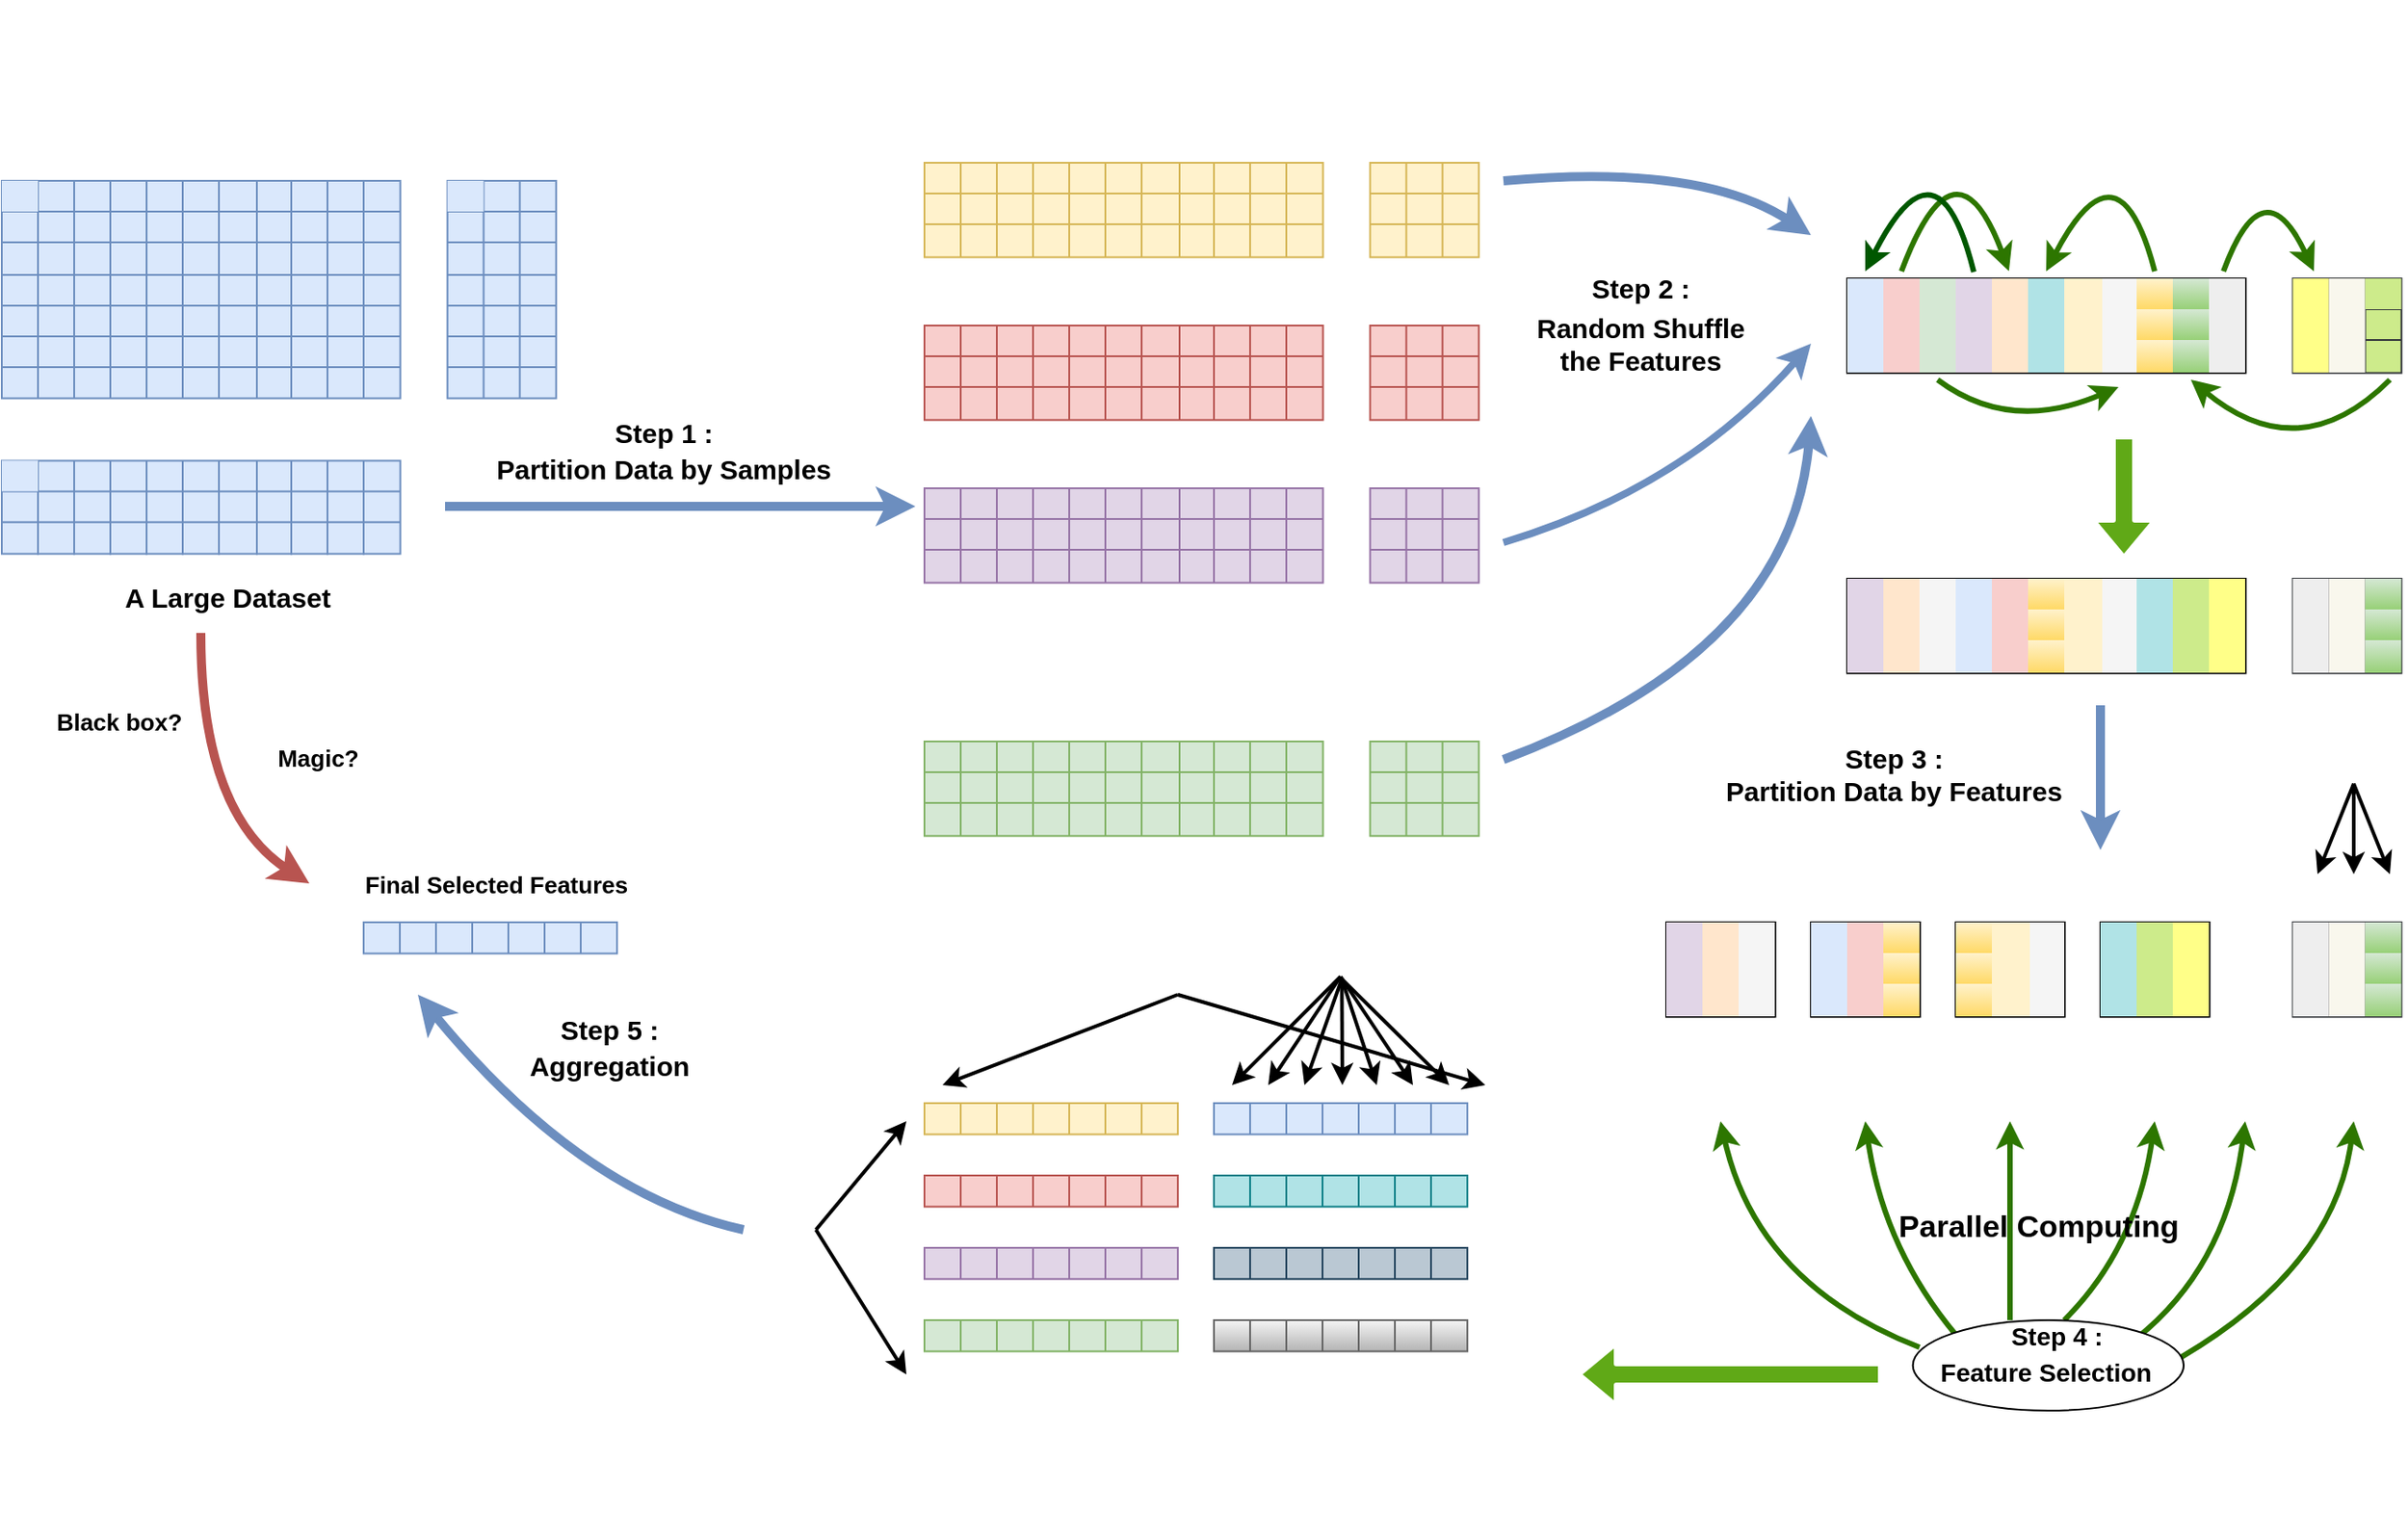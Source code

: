 <mxfile version="14.6.12" type="github">
  <diagram id="C2fSY1v2SiZeoUbDoYyL" name="Page-1">
    <mxGraphModel dx="1422" dy="756" grid="1" gridSize="10" guides="0" tooltips="1" connect="1" arrows="1" fold="1" page="1" pageScale="1" pageWidth="1169" pageHeight="827" math="0" shadow="0">
      <root>
        <mxCell id="0" />
        <mxCell id="1" parent="0" />
        <mxCell id="a26AJM-rwXRtVPslReEs-317" value="" style="group" parent="1" vertex="1" connectable="0">
          <mxGeometry x="100" y="60" width="504.5" height="335.944" as="geometry" />
        </mxCell>
        <mxCell id="a26AJM-rwXRtVPslReEs-693" value="" style="group" parent="a26AJM-rwXRtVPslReEs-317" vertex="1" connectable="0">
          <mxGeometry y="100" width="491.5" height="235.944" as="geometry" />
        </mxCell>
        <mxCell id="a26AJM-rwXRtVPslReEs-318" value="" style="group" parent="a26AJM-rwXRtVPslReEs-693" vertex="1" connectable="0">
          <mxGeometry width="306.383" height="206.25" as="geometry" />
        </mxCell>
        <mxCell id="a26AJM-rwXRtVPslReEs-28" value="" style="shape=table;html=1;whiteSpace=wrap;startSize=0;container=1;collapsible=0;childLayout=tableLayout;fillColor=#dae8fc;strokeColor=#6c8ebf;" parent="a26AJM-rwXRtVPslReEs-318" vertex="1">
          <mxGeometry width="220.275" height="120.312" as="geometry" />
        </mxCell>
        <mxCell id="a26AJM-rwXRtVPslReEs-125" style="shape=partialRectangle;html=1;whiteSpace=wrap;collapsible=0;dropTarget=0;pointerEvents=0;fillColor=none;top=0;left=0;bottom=0;right=0;points=[[0,0.5],[1,0.5]];portConstraint=eastwest;" parent="a26AJM-rwXRtVPslReEs-28" vertex="1">
          <mxGeometry width="220.275" height="17" as="geometry" />
        </mxCell>
        <mxCell id="a26AJM-rwXRtVPslReEs-126" style="shape=partialRectangle;html=1;whiteSpace=wrap;connectable=0;fillColor=#dae8fc;top=0;left=0;bottom=0;right=0;overflow=hidden;strokeColor=#6c8ebf;" parent="a26AJM-rwXRtVPslReEs-125" vertex="1">
          <mxGeometry width="20" height="17" as="geometry" />
        </mxCell>
        <mxCell id="a26AJM-rwXRtVPslReEs-127" style="shape=partialRectangle;html=1;whiteSpace=wrap;connectable=0;fillColor=none;top=0;left=0;bottom=0;right=0;overflow=hidden;" parent="a26AJM-rwXRtVPslReEs-125" vertex="1">
          <mxGeometry x="20" width="20" height="17" as="geometry" />
        </mxCell>
        <mxCell id="a26AJM-rwXRtVPslReEs-128" style="shape=partialRectangle;html=1;whiteSpace=wrap;connectable=0;fillColor=none;top=0;left=0;bottom=0;right=0;overflow=hidden;" parent="a26AJM-rwXRtVPslReEs-125" vertex="1">
          <mxGeometry x="40" width="20" height="17" as="geometry" />
        </mxCell>
        <mxCell id="a26AJM-rwXRtVPslReEs-129" style="shape=partialRectangle;html=1;whiteSpace=wrap;connectable=0;fillColor=none;top=0;left=0;bottom=0;right=0;overflow=hidden;" parent="a26AJM-rwXRtVPslReEs-125" vertex="1">
          <mxGeometry x="60" width="20" height="17" as="geometry" />
        </mxCell>
        <mxCell id="a26AJM-rwXRtVPslReEs-130" style="shape=partialRectangle;html=1;whiteSpace=wrap;connectable=0;fillColor=none;top=0;left=0;bottom=0;right=0;overflow=hidden;" parent="a26AJM-rwXRtVPslReEs-125" vertex="1">
          <mxGeometry x="80" width="20" height="17" as="geometry" />
        </mxCell>
        <mxCell id="a26AJM-rwXRtVPslReEs-131" style="shape=partialRectangle;html=1;whiteSpace=wrap;connectable=0;fillColor=none;top=0;left=0;bottom=0;right=0;overflow=hidden;" parent="a26AJM-rwXRtVPslReEs-125" vertex="1">
          <mxGeometry x="100" width="20" height="17" as="geometry" />
        </mxCell>
        <mxCell id="a26AJM-rwXRtVPslReEs-132" style="shape=partialRectangle;html=1;whiteSpace=wrap;connectable=0;fillColor=none;top=0;left=0;bottom=0;right=0;overflow=hidden;" parent="a26AJM-rwXRtVPslReEs-125" vertex="1">
          <mxGeometry x="120" width="21" height="17" as="geometry" />
        </mxCell>
        <mxCell id="a26AJM-rwXRtVPslReEs-133" style="shape=partialRectangle;html=1;whiteSpace=wrap;connectable=0;fillColor=none;top=0;left=0;bottom=0;right=0;overflow=hidden;" parent="a26AJM-rwXRtVPslReEs-125" vertex="1">
          <mxGeometry x="141" width="19" height="17" as="geometry" />
        </mxCell>
        <mxCell id="a26AJM-rwXRtVPslReEs-134" style="shape=partialRectangle;html=1;whiteSpace=wrap;connectable=0;fillColor=none;top=0;left=0;bottom=0;right=0;overflow=hidden;" parent="a26AJM-rwXRtVPslReEs-125" vertex="1">
          <mxGeometry x="160" width="20" height="17" as="geometry" />
        </mxCell>
        <mxCell id="a26AJM-rwXRtVPslReEs-135" style="shape=partialRectangle;html=1;whiteSpace=wrap;connectable=0;fillColor=none;top=0;left=0;bottom=0;right=0;overflow=hidden;" parent="a26AJM-rwXRtVPslReEs-125" vertex="1">
          <mxGeometry x="180" width="20" height="17" as="geometry" />
        </mxCell>
        <mxCell id="a26AJM-rwXRtVPslReEs-136" style="shape=partialRectangle;html=1;whiteSpace=wrap;connectable=0;fillColor=none;top=0;left=0;bottom=0;right=0;overflow=hidden;" parent="a26AJM-rwXRtVPslReEs-125" vertex="1">
          <mxGeometry x="200" width="20" height="17" as="geometry" />
        </mxCell>
        <mxCell id="a26AJM-rwXRtVPslReEs-113" style="shape=partialRectangle;html=1;whiteSpace=wrap;collapsible=0;dropTarget=0;pointerEvents=0;fillColor=none;top=0;left=0;bottom=0;right=0;points=[[0,0.5],[1,0.5]];portConstraint=eastwest;" parent="a26AJM-rwXRtVPslReEs-28" vertex="1">
          <mxGeometry y="17" width="220.275" height="17" as="geometry" />
        </mxCell>
        <mxCell id="a26AJM-rwXRtVPslReEs-114" style="shape=partialRectangle;html=1;whiteSpace=wrap;connectable=0;fillColor=none;top=0;left=0;bottom=0;right=0;overflow=hidden;" parent="a26AJM-rwXRtVPslReEs-113" vertex="1">
          <mxGeometry width="20" height="17" as="geometry" />
        </mxCell>
        <mxCell id="a26AJM-rwXRtVPslReEs-115" style="shape=partialRectangle;html=1;whiteSpace=wrap;connectable=0;fillColor=none;top=0;left=0;bottom=0;right=0;overflow=hidden;" parent="a26AJM-rwXRtVPslReEs-113" vertex="1">
          <mxGeometry x="20" width="20" height="17" as="geometry" />
        </mxCell>
        <mxCell id="a26AJM-rwXRtVPslReEs-116" style="shape=partialRectangle;html=1;whiteSpace=wrap;connectable=0;fillColor=none;top=0;left=0;bottom=0;right=0;overflow=hidden;" parent="a26AJM-rwXRtVPslReEs-113" vertex="1">
          <mxGeometry x="40" width="20" height="17" as="geometry" />
        </mxCell>
        <mxCell id="a26AJM-rwXRtVPslReEs-117" style="shape=partialRectangle;html=1;whiteSpace=wrap;connectable=0;fillColor=none;top=0;left=0;bottom=0;right=0;overflow=hidden;" parent="a26AJM-rwXRtVPslReEs-113" vertex="1">
          <mxGeometry x="60" width="20" height="17" as="geometry" />
        </mxCell>
        <mxCell id="a26AJM-rwXRtVPslReEs-118" style="shape=partialRectangle;html=1;whiteSpace=wrap;connectable=0;fillColor=none;top=0;left=0;bottom=0;right=0;overflow=hidden;" parent="a26AJM-rwXRtVPslReEs-113" vertex="1">
          <mxGeometry x="80" width="20" height="17" as="geometry" />
        </mxCell>
        <mxCell id="a26AJM-rwXRtVPslReEs-119" style="shape=partialRectangle;html=1;whiteSpace=wrap;connectable=0;fillColor=none;top=0;left=0;bottom=0;right=0;overflow=hidden;" parent="a26AJM-rwXRtVPslReEs-113" vertex="1">
          <mxGeometry x="100" width="20" height="17" as="geometry" />
        </mxCell>
        <mxCell id="a26AJM-rwXRtVPslReEs-120" style="shape=partialRectangle;html=1;whiteSpace=wrap;connectable=0;fillColor=none;top=0;left=0;bottom=0;right=0;overflow=hidden;" parent="a26AJM-rwXRtVPslReEs-113" vertex="1">
          <mxGeometry x="120" width="21" height="17" as="geometry" />
        </mxCell>
        <mxCell id="a26AJM-rwXRtVPslReEs-121" style="shape=partialRectangle;html=1;whiteSpace=wrap;connectable=0;fillColor=none;top=0;left=0;bottom=0;right=0;overflow=hidden;" parent="a26AJM-rwXRtVPslReEs-113" vertex="1">
          <mxGeometry x="141" width="19" height="17" as="geometry" />
        </mxCell>
        <mxCell id="a26AJM-rwXRtVPslReEs-122" style="shape=partialRectangle;html=1;whiteSpace=wrap;connectable=0;fillColor=none;top=0;left=0;bottom=0;right=0;overflow=hidden;" parent="a26AJM-rwXRtVPslReEs-113" vertex="1">
          <mxGeometry x="160" width="20" height="17" as="geometry" />
        </mxCell>
        <mxCell id="a26AJM-rwXRtVPslReEs-123" style="shape=partialRectangle;html=1;whiteSpace=wrap;connectable=0;fillColor=none;top=0;left=0;bottom=0;right=0;overflow=hidden;" parent="a26AJM-rwXRtVPslReEs-113" vertex="1">
          <mxGeometry x="180" width="20" height="17" as="geometry" />
        </mxCell>
        <mxCell id="a26AJM-rwXRtVPslReEs-124" style="shape=partialRectangle;html=1;whiteSpace=wrap;connectable=0;fillColor=none;top=0;left=0;bottom=0;right=0;overflow=hidden;" parent="a26AJM-rwXRtVPslReEs-113" vertex="1">
          <mxGeometry x="200" width="20" height="17" as="geometry" />
        </mxCell>
        <mxCell id="a26AJM-rwXRtVPslReEs-83" style="shape=partialRectangle;html=1;whiteSpace=wrap;collapsible=0;dropTarget=0;pointerEvents=0;fillColor=none;top=0;left=0;bottom=0;right=0;points=[[0,0.5],[1,0.5]];portConstraint=eastwest;" parent="a26AJM-rwXRtVPslReEs-28" vertex="1">
          <mxGeometry y="34" width="220.275" height="18" as="geometry" />
        </mxCell>
        <mxCell id="a26AJM-rwXRtVPslReEs-106" style="shape=partialRectangle;html=1;whiteSpace=wrap;connectable=0;fillColor=none;top=0;left=0;bottom=0;right=0;overflow=hidden;" parent="a26AJM-rwXRtVPslReEs-83" vertex="1">
          <mxGeometry width="20" height="18" as="geometry" />
        </mxCell>
        <mxCell id="a26AJM-rwXRtVPslReEs-99" style="shape=partialRectangle;html=1;whiteSpace=wrap;connectable=0;fillColor=none;top=0;left=0;bottom=0;right=0;overflow=hidden;" parent="a26AJM-rwXRtVPslReEs-83" vertex="1">
          <mxGeometry x="20" width="20" height="18" as="geometry" />
        </mxCell>
        <mxCell id="a26AJM-rwXRtVPslReEs-92" style="shape=partialRectangle;html=1;whiteSpace=wrap;connectable=0;fillColor=none;top=0;left=0;bottom=0;right=0;overflow=hidden;" parent="a26AJM-rwXRtVPslReEs-83" vertex="1">
          <mxGeometry x="40" width="20" height="18" as="geometry" />
        </mxCell>
        <mxCell id="a26AJM-rwXRtVPslReEs-84" style="shape=partialRectangle;html=1;whiteSpace=wrap;connectable=0;fillColor=none;top=0;left=0;bottom=0;right=0;overflow=hidden;" parent="a26AJM-rwXRtVPslReEs-83" vertex="1">
          <mxGeometry x="60" width="20" height="18" as="geometry" />
        </mxCell>
        <mxCell id="a26AJM-rwXRtVPslReEs-85" style="shape=partialRectangle;html=1;whiteSpace=wrap;connectable=0;fillColor=none;top=0;left=0;bottom=0;right=0;overflow=hidden;" parent="a26AJM-rwXRtVPslReEs-83" vertex="1">
          <mxGeometry x="80" width="20" height="18" as="geometry" />
        </mxCell>
        <mxCell id="a26AJM-rwXRtVPslReEs-86" style="shape=partialRectangle;html=1;whiteSpace=wrap;connectable=0;fillColor=none;top=0;left=0;bottom=0;right=0;overflow=hidden;" parent="a26AJM-rwXRtVPslReEs-83" vertex="1">
          <mxGeometry x="100" width="20" height="18" as="geometry" />
        </mxCell>
        <mxCell id="a26AJM-rwXRtVPslReEs-87" style="shape=partialRectangle;html=1;whiteSpace=wrap;connectable=0;fillColor=none;top=0;left=0;bottom=0;right=0;overflow=hidden;" parent="a26AJM-rwXRtVPslReEs-83" vertex="1">
          <mxGeometry x="120" width="21" height="18" as="geometry" />
        </mxCell>
        <mxCell id="a26AJM-rwXRtVPslReEs-88" style="shape=partialRectangle;html=1;whiteSpace=wrap;connectable=0;fillColor=none;top=0;left=0;bottom=0;right=0;overflow=hidden;" parent="a26AJM-rwXRtVPslReEs-83" vertex="1">
          <mxGeometry x="141" width="19" height="18" as="geometry" />
        </mxCell>
        <mxCell id="a26AJM-rwXRtVPslReEs-89" style="shape=partialRectangle;html=1;whiteSpace=wrap;connectable=0;fillColor=none;top=0;left=0;bottom=0;right=0;overflow=hidden;" parent="a26AJM-rwXRtVPslReEs-83" vertex="1">
          <mxGeometry x="160" width="20" height="18" as="geometry" />
        </mxCell>
        <mxCell id="a26AJM-rwXRtVPslReEs-90" style="shape=partialRectangle;html=1;whiteSpace=wrap;connectable=0;fillColor=none;top=0;left=0;bottom=0;right=0;overflow=hidden;" parent="a26AJM-rwXRtVPslReEs-83" vertex="1">
          <mxGeometry x="180" width="20" height="18" as="geometry" />
        </mxCell>
        <mxCell id="a26AJM-rwXRtVPslReEs-91" style="shape=partialRectangle;html=1;whiteSpace=wrap;connectable=0;fillColor=none;top=0;left=0;bottom=0;right=0;overflow=hidden;" parent="a26AJM-rwXRtVPslReEs-83" vertex="1">
          <mxGeometry x="200" width="20" height="18" as="geometry" />
        </mxCell>
        <mxCell id="a26AJM-rwXRtVPslReEs-74" style="shape=partialRectangle;html=1;whiteSpace=wrap;collapsible=0;dropTarget=0;pointerEvents=0;fillColor=none;top=0;left=0;bottom=0;right=0;points=[[0,0.5],[1,0.5]];portConstraint=eastwest;" parent="a26AJM-rwXRtVPslReEs-28" vertex="1">
          <mxGeometry y="52" width="220.275" height="17" as="geometry" />
        </mxCell>
        <mxCell id="a26AJM-rwXRtVPslReEs-107" style="shape=partialRectangle;html=1;whiteSpace=wrap;connectable=0;fillColor=none;top=0;left=0;bottom=0;right=0;overflow=hidden;" parent="a26AJM-rwXRtVPslReEs-74" vertex="1">
          <mxGeometry width="20" height="17" as="geometry" />
        </mxCell>
        <mxCell id="a26AJM-rwXRtVPslReEs-100" style="shape=partialRectangle;html=1;whiteSpace=wrap;connectable=0;fillColor=none;top=0;left=0;bottom=0;right=0;overflow=hidden;" parent="a26AJM-rwXRtVPslReEs-74" vertex="1">
          <mxGeometry x="20" width="20" height="17" as="geometry" />
        </mxCell>
        <mxCell id="a26AJM-rwXRtVPslReEs-93" style="shape=partialRectangle;html=1;whiteSpace=wrap;connectable=0;fillColor=none;top=0;left=0;bottom=0;right=0;overflow=hidden;" parent="a26AJM-rwXRtVPslReEs-74" vertex="1">
          <mxGeometry x="40" width="20" height="17" as="geometry" />
        </mxCell>
        <mxCell id="a26AJM-rwXRtVPslReEs-75" style="shape=partialRectangle;html=1;whiteSpace=wrap;connectable=0;fillColor=none;top=0;left=0;bottom=0;right=0;overflow=hidden;" parent="a26AJM-rwXRtVPslReEs-74" vertex="1">
          <mxGeometry x="60" width="20" height="17" as="geometry" />
        </mxCell>
        <mxCell id="a26AJM-rwXRtVPslReEs-76" style="shape=partialRectangle;html=1;whiteSpace=wrap;connectable=0;fillColor=none;top=0;left=0;bottom=0;right=0;overflow=hidden;" parent="a26AJM-rwXRtVPslReEs-74" vertex="1">
          <mxGeometry x="80" width="20" height="17" as="geometry" />
        </mxCell>
        <mxCell id="a26AJM-rwXRtVPslReEs-77" style="shape=partialRectangle;html=1;whiteSpace=wrap;connectable=0;fillColor=none;top=0;left=0;bottom=0;right=0;overflow=hidden;" parent="a26AJM-rwXRtVPslReEs-74" vertex="1">
          <mxGeometry x="100" width="20" height="17" as="geometry" />
        </mxCell>
        <mxCell id="a26AJM-rwXRtVPslReEs-78" style="shape=partialRectangle;html=1;whiteSpace=wrap;connectable=0;fillColor=none;top=0;left=0;bottom=0;right=0;overflow=hidden;" parent="a26AJM-rwXRtVPslReEs-74" vertex="1">
          <mxGeometry x="120" width="21" height="17" as="geometry" />
        </mxCell>
        <mxCell id="a26AJM-rwXRtVPslReEs-79" style="shape=partialRectangle;html=1;whiteSpace=wrap;connectable=0;fillColor=none;top=0;left=0;bottom=0;right=0;overflow=hidden;" parent="a26AJM-rwXRtVPslReEs-74" vertex="1">
          <mxGeometry x="141" width="19" height="17" as="geometry" />
        </mxCell>
        <mxCell id="a26AJM-rwXRtVPslReEs-80" style="shape=partialRectangle;html=1;whiteSpace=wrap;connectable=0;fillColor=none;top=0;left=0;bottom=0;right=0;overflow=hidden;" parent="a26AJM-rwXRtVPslReEs-74" vertex="1">
          <mxGeometry x="160" width="20" height="17" as="geometry" />
        </mxCell>
        <mxCell id="a26AJM-rwXRtVPslReEs-81" style="shape=partialRectangle;html=1;whiteSpace=wrap;connectable=0;fillColor=none;top=0;left=0;bottom=0;right=0;overflow=hidden;" parent="a26AJM-rwXRtVPslReEs-74" vertex="1">
          <mxGeometry x="180" width="20" height="17" as="geometry" />
        </mxCell>
        <mxCell id="a26AJM-rwXRtVPslReEs-82" style="shape=partialRectangle;html=1;whiteSpace=wrap;connectable=0;fillColor=none;top=0;left=0;bottom=0;right=0;overflow=hidden;" parent="a26AJM-rwXRtVPslReEs-74" vertex="1">
          <mxGeometry x="200" width="20" height="17" as="geometry" />
        </mxCell>
        <mxCell id="a26AJM-rwXRtVPslReEs-65" style="shape=partialRectangle;html=1;whiteSpace=wrap;collapsible=0;dropTarget=0;pointerEvents=0;fillColor=none;top=0;left=0;bottom=0;right=0;points=[[0,0.5],[1,0.5]];portConstraint=eastwest;" parent="a26AJM-rwXRtVPslReEs-28" vertex="1">
          <mxGeometry y="69" width="220.275" height="17" as="geometry" />
        </mxCell>
        <mxCell id="a26AJM-rwXRtVPslReEs-108" style="shape=partialRectangle;html=1;whiteSpace=wrap;connectable=0;fillColor=none;top=0;left=0;bottom=0;right=0;overflow=hidden;" parent="a26AJM-rwXRtVPslReEs-65" vertex="1">
          <mxGeometry width="20" height="17" as="geometry" />
        </mxCell>
        <mxCell id="a26AJM-rwXRtVPslReEs-101" style="shape=partialRectangle;html=1;whiteSpace=wrap;connectable=0;fillColor=none;top=0;left=0;bottom=0;right=0;overflow=hidden;" parent="a26AJM-rwXRtVPslReEs-65" vertex="1">
          <mxGeometry x="20" width="20" height="17" as="geometry" />
        </mxCell>
        <mxCell id="a26AJM-rwXRtVPslReEs-94" style="shape=partialRectangle;html=1;whiteSpace=wrap;connectable=0;fillColor=none;top=0;left=0;bottom=0;right=0;overflow=hidden;" parent="a26AJM-rwXRtVPslReEs-65" vertex="1">
          <mxGeometry x="40" width="20" height="17" as="geometry" />
        </mxCell>
        <mxCell id="a26AJM-rwXRtVPslReEs-66" style="shape=partialRectangle;html=1;whiteSpace=wrap;connectable=0;fillColor=none;top=0;left=0;bottom=0;right=0;overflow=hidden;" parent="a26AJM-rwXRtVPslReEs-65" vertex="1">
          <mxGeometry x="60" width="20" height="17" as="geometry" />
        </mxCell>
        <mxCell id="a26AJM-rwXRtVPslReEs-67" style="shape=partialRectangle;html=1;whiteSpace=wrap;connectable=0;fillColor=none;top=0;left=0;bottom=0;right=0;overflow=hidden;" parent="a26AJM-rwXRtVPslReEs-65" vertex="1">
          <mxGeometry x="80" width="20" height="17" as="geometry" />
        </mxCell>
        <mxCell id="a26AJM-rwXRtVPslReEs-68" style="shape=partialRectangle;html=1;whiteSpace=wrap;connectable=0;fillColor=none;top=0;left=0;bottom=0;right=0;overflow=hidden;" parent="a26AJM-rwXRtVPslReEs-65" vertex="1">
          <mxGeometry x="100" width="20" height="17" as="geometry" />
        </mxCell>
        <mxCell id="a26AJM-rwXRtVPslReEs-69" style="shape=partialRectangle;html=1;whiteSpace=wrap;connectable=0;fillColor=none;top=0;left=0;bottom=0;right=0;overflow=hidden;" parent="a26AJM-rwXRtVPslReEs-65" vertex="1">
          <mxGeometry x="120" width="21" height="17" as="geometry" />
        </mxCell>
        <mxCell id="a26AJM-rwXRtVPslReEs-70" style="shape=partialRectangle;html=1;whiteSpace=wrap;connectable=0;fillColor=none;top=0;left=0;bottom=0;right=0;overflow=hidden;" parent="a26AJM-rwXRtVPslReEs-65" vertex="1">
          <mxGeometry x="141" width="19" height="17" as="geometry" />
        </mxCell>
        <mxCell id="a26AJM-rwXRtVPslReEs-71" style="shape=partialRectangle;html=1;whiteSpace=wrap;connectable=0;fillColor=none;top=0;left=0;bottom=0;right=0;overflow=hidden;" parent="a26AJM-rwXRtVPslReEs-65" vertex="1">
          <mxGeometry x="160" width="20" height="17" as="geometry" />
        </mxCell>
        <mxCell id="a26AJM-rwXRtVPslReEs-72" style="shape=partialRectangle;html=1;whiteSpace=wrap;connectable=0;fillColor=none;top=0;left=0;bottom=0;right=0;overflow=hidden;" parent="a26AJM-rwXRtVPslReEs-65" vertex="1">
          <mxGeometry x="180" width="20" height="17" as="geometry" />
        </mxCell>
        <mxCell id="a26AJM-rwXRtVPslReEs-73" style="shape=partialRectangle;html=1;whiteSpace=wrap;connectable=0;fillColor=none;top=0;left=0;bottom=0;right=0;overflow=hidden;" parent="a26AJM-rwXRtVPslReEs-65" vertex="1">
          <mxGeometry x="200" width="20" height="17" as="geometry" />
        </mxCell>
        <mxCell id="a26AJM-rwXRtVPslReEs-56" style="shape=partialRectangle;html=1;whiteSpace=wrap;collapsible=0;dropTarget=0;pointerEvents=0;fillColor=none;top=0;left=0;bottom=0;right=0;points=[[0,0.5],[1,0.5]];portConstraint=eastwest;" parent="a26AJM-rwXRtVPslReEs-28" vertex="1">
          <mxGeometry y="86" width="220.275" height="17" as="geometry" />
        </mxCell>
        <mxCell id="a26AJM-rwXRtVPslReEs-109" style="shape=partialRectangle;html=1;whiteSpace=wrap;connectable=0;fillColor=none;top=0;left=0;bottom=0;right=0;overflow=hidden;" parent="a26AJM-rwXRtVPslReEs-56" vertex="1">
          <mxGeometry width="20" height="17" as="geometry" />
        </mxCell>
        <mxCell id="a26AJM-rwXRtVPslReEs-102" style="shape=partialRectangle;html=1;whiteSpace=wrap;connectable=0;fillColor=none;top=0;left=0;bottom=0;right=0;overflow=hidden;" parent="a26AJM-rwXRtVPslReEs-56" vertex="1">
          <mxGeometry x="20" width="20" height="17" as="geometry" />
        </mxCell>
        <mxCell id="a26AJM-rwXRtVPslReEs-95" style="shape=partialRectangle;html=1;whiteSpace=wrap;connectable=0;fillColor=none;top=0;left=0;bottom=0;right=0;overflow=hidden;" parent="a26AJM-rwXRtVPslReEs-56" vertex="1">
          <mxGeometry x="40" width="20" height="17" as="geometry" />
        </mxCell>
        <mxCell id="a26AJM-rwXRtVPslReEs-57" style="shape=partialRectangle;html=1;whiteSpace=wrap;connectable=0;fillColor=none;top=0;left=0;bottom=0;right=0;overflow=hidden;" parent="a26AJM-rwXRtVPslReEs-56" vertex="1">
          <mxGeometry x="60" width="20" height="17" as="geometry" />
        </mxCell>
        <mxCell id="a26AJM-rwXRtVPslReEs-58" style="shape=partialRectangle;html=1;whiteSpace=wrap;connectable=0;fillColor=none;top=0;left=0;bottom=0;right=0;overflow=hidden;" parent="a26AJM-rwXRtVPslReEs-56" vertex="1">
          <mxGeometry x="80" width="20" height="17" as="geometry" />
        </mxCell>
        <mxCell id="a26AJM-rwXRtVPslReEs-59" style="shape=partialRectangle;html=1;whiteSpace=wrap;connectable=0;fillColor=none;top=0;left=0;bottom=0;right=0;overflow=hidden;" parent="a26AJM-rwXRtVPslReEs-56" vertex="1">
          <mxGeometry x="100" width="20" height="17" as="geometry" />
        </mxCell>
        <mxCell id="a26AJM-rwXRtVPslReEs-60" style="shape=partialRectangle;html=1;whiteSpace=wrap;connectable=0;fillColor=none;top=0;left=0;bottom=0;right=0;overflow=hidden;" parent="a26AJM-rwXRtVPslReEs-56" vertex="1">
          <mxGeometry x="120" width="21" height="17" as="geometry" />
        </mxCell>
        <mxCell id="a26AJM-rwXRtVPslReEs-61" style="shape=partialRectangle;html=1;whiteSpace=wrap;connectable=0;fillColor=none;top=0;left=0;bottom=0;right=0;overflow=hidden;" parent="a26AJM-rwXRtVPslReEs-56" vertex="1">
          <mxGeometry x="141" width="19" height="17" as="geometry" />
        </mxCell>
        <mxCell id="a26AJM-rwXRtVPslReEs-62" style="shape=partialRectangle;html=1;whiteSpace=wrap;connectable=0;fillColor=none;top=0;left=0;bottom=0;right=0;overflow=hidden;" parent="a26AJM-rwXRtVPslReEs-56" vertex="1">
          <mxGeometry x="160" width="20" height="17" as="geometry" />
        </mxCell>
        <mxCell id="a26AJM-rwXRtVPslReEs-63" style="shape=partialRectangle;html=1;whiteSpace=wrap;connectable=0;fillColor=none;top=0;left=0;bottom=0;right=0;overflow=hidden;" parent="a26AJM-rwXRtVPslReEs-56" vertex="1">
          <mxGeometry x="180" width="20" height="17" as="geometry" />
        </mxCell>
        <mxCell id="a26AJM-rwXRtVPslReEs-64" style="shape=partialRectangle;html=1;whiteSpace=wrap;connectable=0;fillColor=none;top=0;left=0;bottom=0;right=0;overflow=hidden;" parent="a26AJM-rwXRtVPslReEs-56" vertex="1">
          <mxGeometry x="200" width="20" height="17" as="geometry" />
        </mxCell>
        <mxCell id="a26AJM-rwXRtVPslReEs-29" value="" style="shape=partialRectangle;html=1;whiteSpace=wrap;collapsible=0;dropTarget=0;pointerEvents=0;fillColor=none;top=0;left=0;bottom=0;right=0;points=[[0,0.5],[1,0.5]];portConstraint=eastwest;" parent="a26AJM-rwXRtVPslReEs-28" vertex="1">
          <mxGeometry y="103" width="220.275" height="17" as="geometry" />
        </mxCell>
        <mxCell id="a26AJM-rwXRtVPslReEs-110" style="shape=partialRectangle;html=1;whiteSpace=wrap;connectable=0;fillColor=none;top=0;left=0;bottom=0;right=0;overflow=hidden;" parent="a26AJM-rwXRtVPslReEs-29" vertex="1">
          <mxGeometry width="20" height="17" as="geometry" />
        </mxCell>
        <mxCell id="a26AJM-rwXRtVPslReEs-103" style="shape=partialRectangle;html=1;whiteSpace=wrap;connectable=0;fillColor=none;top=0;left=0;bottom=0;right=0;overflow=hidden;" parent="a26AJM-rwXRtVPslReEs-29" vertex="1">
          <mxGeometry x="20" width="20" height="17" as="geometry" />
        </mxCell>
        <mxCell id="a26AJM-rwXRtVPslReEs-96" style="shape=partialRectangle;html=1;whiteSpace=wrap;connectable=0;fillColor=none;top=0;left=0;bottom=0;right=0;overflow=hidden;" parent="a26AJM-rwXRtVPslReEs-29" vertex="1">
          <mxGeometry x="40" width="20" height="17" as="geometry" />
        </mxCell>
        <mxCell id="a26AJM-rwXRtVPslReEs-50" style="shape=partialRectangle;html=1;whiteSpace=wrap;connectable=0;fillColor=none;top=0;left=0;bottom=0;right=0;overflow=hidden;" parent="a26AJM-rwXRtVPslReEs-29" vertex="1">
          <mxGeometry x="60" width="20" height="17" as="geometry" />
        </mxCell>
        <mxCell id="a26AJM-rwXRtVPslReEs-47" style="shape=partialRectangle;html=1;whiteSpace=wrap;connectable=0;fillColor=none;top=0;left=0;bottom=0;right=0;overflow=hidden;" parent="a26AJM-rwXRtVPslReEs-29" vertex="1">
          <mxGeometry x="80" width="20" height="17" as="geometry" />
        </mxCell>
        <mxCell id="a26AJM-rwXRtVPslReEs-44" style="shape=partialRectangle;html=1;whiteSpace=wrap;connectable=0;fillColor=none;top=0;left=0;bottom=0;right=0;overflow=hidden;" parent="a26AJM-rwXRtVPslReEs-29" vertex="1">
          <mxGeometry x="100" width="20" height="17" as="geometry" />
        </mxCell>
        <mxCell id="a26AJM-rwXRtVPslReEs-41" style="shape=partialRectangle;html=1;whiteSpace=wrap;connectable=0;fillColor=none;top=0;left=0;bottom=0;right=0;overflow=hidden;" parent="a26AJM-rwXRtVPslReEs-29" vertex="1">
          <mxGeometry x="120" width="21" height="17" as="geometry" />
        </mxCell>
        <mxCell id="a26AJM-rwXRtVPslReEs-30" value="" style="shape=partialRectangle;html=1;whiteSpace=wrap;connectable=0;fillColor=none;top=0;left=0;bottom=0;right=0;overflow=hidden;" parent="a26AJM-rwXRtVPslReEs-29" vertex="1">
          <mxGeometry x="141" width="19" height="17" as="geometry" />
        </mxCell>
        <mxCell id="a26AJM-rwXRtVPslReEs-31" value="" style="shape=partialRectangle;html=1;whiteSpace=wrap;connectable=0;fillColor=none;top=0;left=0;bottom=0;right=0;overflow=hidden;" parent="a26AJM-rwXRtVPslReEs-29" vertex="1">
          <mxGeometry x="160" width="20" height="17" as="geometry" />
        </mxCell>
        <mxCell id="a26AJM-rwXRtVPslReEs-32" value="" style="shape=partialRectangle;html=1;whiteSpace=wrap;connectable=0;fillColor=none;top=0;left=0;bottom=0;right=0;overflow=hidden;" parent="a26AJM-rwXRtVPslReEs-29" vertex="1">
          <mxGeometry x="180" width="20" height="17" as="geometry" />
        </mxCell>
        <mxCell id="a26AJM-rwXRtVPslReEs-53" style="shape=partialRectangle;html=1;whiteSpace=wrap;connectable=0;fillColor=none;top=0;left=0;bottom=0;right=0;overflow=hidden;" parent="a26AJM-rwXRtVPslReEs-29" vertex="1">
          <mxGeometry x="200" width="20" height="17" as="geometry" />
        </mxCell>
        <mxCell id="a26AJM-rwXRtVPslReEs-137" value="" style="shape=table;html=1;whiteSpace=wrap;startSize=0;container=1;collapsible=0;childLayout=tableLayout;fillColor=#dae8fc;strokeColor=#6c8ebf;" parent="a26AJM-rwXRtVPslReEs-318" vertex="1">
          <mxGeometry y="154.688" width="220.275" height="51.562" as="geometry" />
        </mxCell>
        <mxCell id="a26AJM-rwXRtVPslReEs-138" style="shape=partialRectangle;html=1;whiteSpace=wrap;collapsible=0;dropTarget=0;pointerEvents=0;fillColor=none;top=0;left=0;bottom=0;right=0;points=[[0,0.5],[1,0.5]];portConstraint=eastwest;" parent="a26AJM-rwXRtVPslReEs-137" vertex="1">
          <mxGeometry width="220.275" height="17" as="geometry" />
        </mxCell>
        <mxCell id="a26AJM-rwXRtVPslReEs-139" style="shape=partialRectangle;html=1;whiteSpace=wrap;connectable=0;fillColor=#dae8fc;top=0;left=0;bottom=0;right=0;overflow=hidden;strokeColor=#6c8ebf;" parent="a26AJM-rwXRtVPslReEs-138" vertex="1">
          <mxGeometry width="20" height="17" as="geometry" />
        </mxCell>
        <mxCell id="a26AJM-rwXRtVPslReEs-140" style="shape=partialRectangle;html=1;whiteSpace=wrap;connectable=0;fillColor=none;top=0;left=0;bottom=0;right=0;overflow=hidden;" parent="a26AJM-rwXRtVPslReEs-138" vertex="1">
          <mxGeometry x="20" width="20" height="17" as="geometry" />
        </mxCell>
        <mxCell id="a26AJM-rwXRtVPslReEs-141" style="shape=partialRectangle;html=1;whiteSpace=wrap;connectable=0;fillColor=none;top=0;left=0;bottom=0;right=0;overflow=hidden;" parent="a26AJM-rwXRtVPslReEs-138" vertex="1">
          <mxGeometry x="40" width="20" height="17" as="geometry" />
        </mxCell>
        <mxCell id="a26AJM-rwXRtVPslReEs-142" style="shape=partialRectangle;html=1;whiteSpace=wrap;connectable=0;fillColor=none;top=0;left=0;bottom=0;right=0;overflow=hidden;" parent="a26AJM-rwXRtVPslReEs-138" vertex="1">
          <mxGeometry x="60" width="20" height="17" as="geometry" />
        </mxCell>
        <mxCell id="a26AJM-rwXRtVPslReEs-143" style="shape=partialRectangle;html=1;whiteSpace=wrap;connectable=0;fillColor=none;top=0;left=0;bottom=0;right=0;overflow=hidden;" parent="a26AJM-rwXRtVPslReEs-138" vertex="1">
          <mxGeometry x="80" width="20" height="17" as="geometry" />
        </mxCell>
        <mxCell id="a26AJM-rwXRtVPslReEs-144" style="shape=partialRectangle;html=1;whiteSpace=wrap;connectable=0;fillColor=none;top=0;left=0;bottom=0;right=0;overflow=hidden;" parent="a26AJM-rwXRtVPslReEs-138" vertex="1">
          <mxGeometry x="100" width="20" height="17" as="geometry" />
        </mxCell>
        <mxCell id="a26AJM-rwXRtVPslReEs-145" style="shape=partialRectangle;html=1;whiteSpace=wrap;connectable=0;fillColor=none;top=0;left=0;bottom=0;right=0;overflow=hidden;" parent="a26AJM-rwXRtVPslReEs-138" vertex="1">
          <mxGeometry x="120" width="21" height="17" as="geometry" />
        </mxCell>
        <mxCell id="a26AJM-rwXRtVPslReEs-146" style="shape=partialRectangle;html=1;whiteSpace=wrap;connectable=0;fillColor=none;top=0;left=0;bottom=0;right=0;overflow=hidden;" parent="a26AJM-rwXRtVPslReEs-138" vertex="1">
          <mxGeometry x="141" width="19" height="17" as="geometry" />
        </mxCell>
        <mxCell id="a26AJM-rwXRtVPslReEs-147" style="shape=partialRectangle;html=1;whiteSpace=wrap;connectable=0;fillColor=none;top=0;left=0;bottom=0;right=0;overflow=hidden;" parent="a26AJM-rwXRtVPslReEs-138" vertex="1">
          <mxGeometry x="160" width="20" height="17" as="geometry" />
        </mxCell>
        <mxCell id="a26AJM-rwXRtVPslReEs-148" style="shape=partialRectangle;html=1;whiteSpace=wrap;connectable=0;fillColor=none;top=0;left=0;bottom=0;right=0;overflow=hidden;" parent="a26AJM-rwXRtVPslReEs-138" vertex="1">
          <mxGeometry x="180" width="20" height="17" as="geometry" />
        </mxCell>
        <mxCell id="a26AJM-rwXRtVPslReEs-149" style="shape=partialRectangle;html=1;whiteSpace=wrap;connectable=0;fillColor=none;top=0;left=0;bottom=0;right=0;overflow=hidden;" parent="a26AJM-rwXRtVPslReEs-138" vertex="1">
          <mxGeometry x="200" width="20" height="17" as="geometry" />
        </mxCell>
        <mxCell id="a26AJM-rwXRtVPslReEs-150" style="shape=partialRectangle;html=1;whiteSpace=wrap;collapsible=0;dropTarget=0;pointerEvents=0;fillColor=none;top=0;left=0;bottom=0;right=0;points=[[0,0.5],[1,0.5]];portConstraint=eastwest;" parent="a26AJM-rwXRtVPslReEs-137" vertex="1">
          <mxGeometry y="17" width="220.275" height="17" as="geometry" />
        </mxCell>
        <mxCell id="a26AJM-rwXRtVPslReEs-151" style="shape=partialRectangle;html=1;whiteSpace=wrap;connectable=0;fillColor=none;top=0;left=0;bottom=0;right=0;overflow=hidden;" parent="a26AJM-rwXRtVPslReEs-150" vertex="1">
          <mxGeometry width="20" height="17" as="geometry" />
        </mxCell>
        <mxCell id="a26AJM-rwXRtVPslReEs-152" style="shape=partialRectangle;html=1;whiteSpace=wrap;connectable=0;fillColor=none;top=0;left=0;bottom=0;right=0;overflow=hidden;" parent="a26AJM-rwXRtVPslReEs-150" vertex="1">
          <mxGeometry x="20" width="20" height="17" as="geometry" />
        </mxCell>
        <mxCell id="a26AJM-rwXRtVPslReEs-153" style="shape=partialRectangle;html=1;whiteSpace=wrap;connectable=0;fillColor=none;top=0;left=0;bottom=0;right=0;overflow=hidden;" parent="a26AJM-rwXRtVPslReEs-150" vertex="1">
          <mxGeometry x="40" width="20" height="17" as="geometry" />
        </mxCell>
        <mxCell id="a26AJM-rwXRtVPslReEs-154" style="shape=partialRectangle;html=1;whiteSpace=wrap;connectable=0;fillColor=none;top=0;left=0;bottom=0;right=0;overflow=hidden;" parent="a26AJM-rwXRtVPslReEs-150" vertex="1">
          <mxGeometry x="60" width="20" height="17" as="geometry" />
        </mxCell>
        <mxCell id="a26AJM-rwXRtVPslReEs-155" style="shape=partialRectangle;html=1;whiteSpace=wrap;connectable=0;fillColor=none;top=0;left=0;bottom=0;right=0;overflow=hidden;" parent="a26AJM-rwXRtVPslReEs-150" vertex="1">
          <mxGeometry x="80" width="20" height="17" as="geometry" />
        </mxCell>
        <mxCell id="a26AJM-rwXRtVPslReEs-156" style="shape=partialRectangle;html=1;whiteSpace=wrap;connectable=0;fillColor=none;top=0;left=0;bottom=0;right=0;overflow=hidden;" parent="a26AJM-rwXRtVPslReEs-150" vertex="1">
          <mxGeometry x="100" width="20" height="17" as="geometry" />
        </mxCell>
        <mxCell id="a26AJM-rwXRtVPslReEs-157" style="shape=partialRectangle;html=1;whiteSpace=wrap;connectable=0;fillColor=none;top=0;left=0;bottom=0;right=0;overflow=hidden;" parent="a26AJM-rwXRtVPslReEs-150" vertex="1">
          <mxGeometry x="120" width="21" height="17" as="geometry" />
        </mxCell>
        <mxCell id="a26AJM-rwXRtVPslReEs-158" style="shape=partialRectangle;html=1;whiteSpace=wrap;connectable=0;fillColor=none;top=0;left=0;bottom=0;right=0;overflow=hidden;" parent="a26AJM-rwXRtVPslReEs-150" vertex="1">
          <mxGeometry x="141" width="19" height="17" as="geometry" />
        </mxCell>
        <mxCell id="a26AJM-rwXRtVPslReEs-159" style="shape=partialRectangle;html=1;whiteSpace=wrap;connectable=0;fillColor=none;top=0;left=0;bottom=0;right=0;overflow=hidden;" parent="a26AJM-rwXRtVPslReEs-150" vertex="1">
          <mxGeometry x="160" width="20" height="17" as="geometry" />
        </mxCell>
        <mxCell id="a26AJM-rwXRtVPslReEs-160" style="shape=partialRectangle;html=1;whiteSpace=wrap;connectable=0;fillColor=none;top=0;left=0;bottom=0;right=0;overflow=hidden;" parent="a26AJM-rwXRtVPslReEs-150" vertex="1">
          <mxGeometry x="180" width="20" height="17" as="geometry" />
        </mxCell>
        <mxCell id="a26AJM-rwXRtVPslReEs-161" style="shape=partialRectangle;html=1;whiteSpace=wrap;connectable=0;fillColor=none;top=0;left=0;bottom=0;right=0;overflow=hidden;" parent="a26AJM-rwXRtVPslReEs-150" vertex="1">
          <mxGeometry x="200" width="20" height="17" as="geometry" />
        </mxCell>
        <mxCell id="a26AJM-rwXRtVPslReEs-162" style="shape=partialRectangle;html=1;whiteSpace=wrap;collapsible=0;dropTarget=0;pointerEvents=0;fillColor=none;top=0;left=0;bottom=0;right=0;points=[[0,0.5],[1,0.5]];portConstraint=eastwest;" parent="a26AJM-rwXRtVPslReEs-137" vertex="1">
          <mxGeometry y="34" width="220.275" height="18" as="geometry" />
        </mxCell>
        <mxCell id="a26AJM-rwXRtVPslReEs-163" style="shape=partialRectangle;html=1;whiteSpace=wrap;connectable=0;fillColor=none;top=0;left=0;bottom=0;right=0;overflow=hidden;" parent="a26AJM-rwXRtVPslReEs-162" vertex="1">
          <mxGeometry width="20" height="18" as="geometry" />
        </mxCell>
        <mxCell id="a26AJM-rwXRtVPslReEs-164" style="shape=partialRectangle;html=1;whiteSpace=wrap;connectable=0;fillColor=none;top=0;left=0;bottom=0;right=0;overflow=hidden;" parent="a26AJM-rwXRtVPslReEs-162" vertex="1">
          <mxGeometry x="20" width="20" height="18" as="geometry" />
        </mxCell>
        <mxCell id="a26AJM-rwXRtVPslReEs-165" style="shape=partialRectangle;html=1;whiteSpace=wrap;connectable=0;fillColor=none;top=0;left=0;bottom=0;right=0;overflow=hidden;" parent="a26AJM-rwXRtVPslReEs-162" vertex="1">
          <mxGeometry x="40" width="20" height="18" as="geometry" />
        </mxCell>
        <mxCell id="a26AJM-rwXRtVPslReEs-166" style="shape=partialRectangle;html=1;whiteSpace=wrap;connectable=0;fillColor=none;top=0;left=0;bottom=0;right=0;overflow=hidden;" parent="a26AJM-rwXRtVPslReEs-162" vertex="1">
          <mxGeometry x="60" width="20" height="18" as="geometry" />
        </mxCell>
        <mxCell id="a26AJM-rwXRtVPslReEs-167" style="shape=partialRectangle;html=1;whiteSpace=wrap;connectable=0;fillColor=none;top=0;left=0;bottom=0;right=0;overflow=hidden;" parent="a26AJM-rwXRtVPslReEs-162" vertex="1">
          <mxGeometry x="80" width="20" height="18" as="geometry" />
        </mxCell>
        <mxCell id="a26AJM-rwXRtVPslReEs-168" style="shape=partialRectangle;html=1;whiteSpace=wrap;connectable=0;fillColor=none;top=0;left=0;bottom=0;right=0;overflow=hidden;" parent="a26AJM-rwXRtVPslReEs-162" vertex="1">
          <mxGeometry x="100" width="20" height="18" as="geometry" />
        </mxCell>
        <mxCell id="a26AJM-rwXRtVPslReEs-169" style="shape=partialRectangle;html=1;whiteSpace=wrap;connectable=0;fillColor=none;top=0;left=0;bottom=0;right=0;overflow=hidden;" parent="a26AJM-rwXRtVPslReEs-162" vertex="1">
          <mxGeometry x="120" width="21" height="18" as="geometry" />
        </mxCell>
        <mxCell id="a26AJM-rwXRtVPslReEs-170" style="shape=partialRectangle;html=1;whiteSpace=wrap;connectable=0;fillColor=none;top=0;left=0;bottom=0;right=0;overflow=hidden;" parent="a26AJM-rwXRtVPslReEs-162" vertex="1">
          <mxGeometry x="141" width="19" height="18" as="geometry" />
        </mxCell>
        <mxCell id="a26AJM-rwXRtVPslReEs-171" style="shape=partialRectangle;html=1;whiteSpace=wrap;connectable=0;fillColor=none;top=0;left=0;bottom=0;right=0;overflow=hidden;" parent="a26AJM-rwXRtVPslReEs-162" vertex="1">
          <mxGeometry x="160" width="20" height="18" as="geometry" />
        </mxCell>
        <mxCell id="a26AJM-rwXRtVPslReEs-172" style="shape=partialRectangle;html=1;whiteSpace=wrap;connectable=0;fillColor=none;top=0;left=0;bottom=0;right=0;overflow=hidden;" parent="a26AJM-rwXRtVPslReEs-162" vertex="1">
          <mxGeometry x="180" width="20" height="18" as="geometry" />
        </mxCell>
        <mxCell id="a26AJM-rwXRtVPslReEs-173" style="shape=partialRectangle;html=1;whiteSpace=wrap;connectable=0;fillColor=none;top=0;left=0;bottom=0;right=0;overflow=hidden;" parent="a26AJM-rwXRtVPslReEs-162" vertex="1">
          <mxGeometry x="200" width="20" height="18" as="geometry" />
        </mxCell>
        <mxCell id="a26AJM-rwXRtVPslReEs-222" value="" style="shape=table;html=1;whiteSpace=wrap;startSize=0;container=1;collapsible=0;childLayout=tableLayout;fillColor=#dae8fc;strokeColor=#6c8ebf;" parent="a26AJM-rwXRtVPslReEs-318" vertex="1">
          <mxGeometry x="246.308" width="60.075" height="120.312" as="geometry" />
        </mxCell>
        <mxCell id="a26AJM-rwXRtVPslReEs-223" style="shape=partialRectangle;html=1;whiteSpace=wrap;collapsible=0;dropTarget=0;pointerEvents=0;fillColor=none;top=0;left=0;bottom=0;right=0;points=[[0,0.5],[1,0.5]];portConstraint=eastwest;" parent="a26AJM-rwXRtVPslReEs-222" vertex="1">
          <mxGeometry width="60.075" height="17" as="geometry" />
        </mxCell>
        <mxCell id="a26AJM-rwXRtVPslReEs-224" style="shape=partialRectangle;html=1;whiteSpace=wrap;connectable=0;fillColor=#dae8fc;top=0;left=0;bottom=0;right=0;overflow=hidden;strokeColor=#6c8ebf;" parent="a26AJM-rwXRtVPslReEs-223" vertex="1">
          <mxGeometry width="20" height="17" as="geometry" />
        </mxCell>
        <mxCell id="a26AJM-rwXRtVPslReEs-225" style="shape=partialRectangle;html=1;whiteSpace=wrap;connectable=0;fillColor=none;top=0;left=0;bottom=0;right=0;overflow=hidden;" parent="a26AJM-rwXRtVPslReEs-223" vertex="1">
          <mxGeometry x="20" width="20" height="17" as="geometry" />
        </mxCell>
        <mxCell id="a26AJM-rwXRtVPslReEs-226" style="shape=partialRectangle;html=1;whiteSpace=wrap;connectable=0;fillColor=none;top=0;left=0;bottom=0;right=0;overflow=hidden;" parent="a26AJM-rwXRtVPslReEs-223" vertex="1">
          <mxGeometry x="40" width="20" height="17" as="geometry" />
        </mxCell>
        <mxCell id="a26AJM-rwXRtVPslReEs-235" style="shape=partialRectangle;html=1;whiteSpace=wrap;collapsible=0;dropTarget=0;pointerEvents=0;fillColor=none;top=0;left=0;bottom=0;right=0;points=[[0,0.5],[1,0.5]];portConstraint=eastwest;" parent="a26AJM-rwXRtVPslReEs-222" vertex="1">
          <mxGeometry y="17" width="60.075" height="17" as="geometry" />
        </mxCell>
        <mxCell id="a26AJM-rwXRtVPslReEs-236" style="shape=partialRectangle;html=1;whiteSpace=wrap;connectable=0;fillColor=none;top=0;left=0;bottom=0;right=0;overflow=hidden;" parent="a26AJM-rwXRtVPslReEs-235" vertex="1">
          <mxGeometry width="20" height="17" as="geometry" />
        </mxCell>
        <mxCell id="a26AJM-rwXRtVPslReEs-237" style="shape=partialRectangle;html=1;whiteSpace=wrap;connectable=0;fillColor=none;top=0;left=0;bottom=0;right=0;overflow=hidden;" parent="a26AJM-rwXRtVPslReEs-235" vertex="1">
          <mxGeometry x="20" width="20" height="17" as="geometry" />
        </mxCell>
        <mxCell id="a26AJM-rwXRtVPslReEs-238" style="shape=partialRectangle;html=1;whiteSpace=wrap;connectable=0;fillColor=none;top=0;left=0;bottom=0;right=0;overflow=hidden;" parent="a26AJM-rwXRtVPslReEs-235" vertex="1">
          <mxGeometry x="40" width="20" height="17" as="geometry" />
        </mxCell>
        <mxCell id="a26AJM-rwXRtVPslReEs-247" style="shape=partialRectangle;html=1;whiteSpace=wrap;collapsible=0;dropTarget=0;pointerEvents=0;fillColor=none;top=0;left=0;bottom=0;right=0;points=[[0,0.5],[1,0.5]];portConstraint=eastwest;" parent="a26AJM-rwXRtVPslReEs-222" vertex="1">
          <mxGeometry y="34" width="60.075" height="18" as="geometry" />
        </mxCell>
        <mxCell id="a26AJM-rwXRtVPslReEs-248" style="shape=partialRectangle;html=1;whiteSpace=wrap;connectable=0;fillColor=none;top=0;left=0;bottom=0;right=0;overflow=hidden;" parent="a26AJM-rwXRtVPslReEs-247" vertex="1">
          <mxGeometry width="20" height="18" as="geometry" />
        </mxCell>
        <mxCell id="a26AJM-rwXRtVPslReEs-249" style="shape=partialRectangle;html=1;whiteSpace=wrap;connectable=0;fillColor=none;top=0;left=0;bottom=0;right=0;overflow=hidden;" parent="a26AJM-rwXRtVPslReEs-247" vertex="1">
          <mxGeometry x="20" width="20" height="18" as="geometry" />
        </mxCell>
        <mxCell id="a26AJM-rwXRtVPslReEs-250" style="shape=partialRectangle;html=1;whiteSpace=wrap;connectable=0;fillColor=none;top=0;left=0;bottom=0;right=0;overflow=hidden;" parent="a26AJM-rwXRtVPslReEs-247" vertex="1">
          <mxGeometry x="40" width="20" height="18" as="geometry" />
        </mxCell>
        <mxCell id="a26AJM-rwXRtVPslReEs-259" style="shape=partialRectangle;html=1;whiteSpace=wrap;collapsible=0;dropTarget=0;pointerEvents=0;fillColor=none;top=0;left=0;bottom=0;right=0;points=[[0,0.5],[1,0.5]];portConstraint=eastwest;" parent="a26AJM-rwXRtVPslReEs-222" vertex="1">
          <mxGeometry y="52" width="60.075" height="17" as="geometry" />
        </mxCell>
        <mxCell id="a26AJM-rwXRtVPslReEs-260" style="shape=partialRectangle;html=1;whiteSpace=wrap;connectable=0;fillColor=none;top=0;left=0;bottom=0;right=0;overflow=hidden;" parent="a26AJM-rwXRtVPslReEs-259" vertex="1">
          <mxGeometry width="20" height="17" as="geometry" />
        </mxCell>
        <mxCell id="a26AJM-rwXRtVPslReEs-261" style="shape=partialRectangle;html=1;whiteSpace=wrap;connectable=0;fillColor=none;top=0;left=0;bottom=0;right=0;overflow=hidden;" parent="a26AJM-rwXRtVPslReEs-259" vertex="1">
          <mxGeometry x="20" width="20" height="17" as="geometry" />
        </mxCell>
        <mxCell id="a26AJM-rwXRtVPslReEs-262" style="shape=partialRectangle;html=1;whiteSpace=wrap;connectable=0;fillColor=none;top=0;left=0;bottom=0;right=0;overflow=hidden;" parent="a26AJM-rwXRtVPslReEs-259" vertex="1">
          <mxGeometry x="40" width="20" height="17" as="geometry" />
        </mxCell>
        <mxCell id="a26AJM-rwXRtVPslReEs-271" style="shape=partialRectangle;html=1;whiteSpace=wrap;collapsible=0;dropTarget=0;pointerEvents=0;fillColor=none;top=0;left=0;bottom=0;right=0;points=[[0,0.5],[1,0.5]];portConstraint=eastwest;" parent="a26AJM-rwXRtVPslReEs-222" vertex="1">
          <mxGeometry y="69" width="60.075" height="17" as="geometry" />
        </mxCell>
        <mxCell id="a26AJM-rwXRtVPslReEs-272" style="shape=partialRectangle;html=1;whiteSpace=wrap;connectable=0;fillColor=none;top=0;left=0;bottom=0;right=0;overflow=hidden;" parent="a26AJM-rwXRtVPslReEs-271" vertex="1">
          <mxGeometry width="20" height="17" as="geometry" />
        </mxCell>
        <mxCell id="a26AJM-rwXRtVPslReEs-273" style="shape=partialRectangle;html=1;whiteSpace=wrap;connectable=0;fillColor=none;top=0;left=0;bottom=0;right=0;overflow=hidden;" parent="a26AJM-rwXRtVPslReEs-271" vertex="1">
          <mxGeometry x="20" width="20" height="17" as="geometry" />
        </mxCell>
        <mxCell id="a26AJM-rwXRtVPslReEs-274" style="shape=partialRectangle;html=1;whiteSpace=wrap;connectable=0;fillColor=none;top=0;left=0;bottom=0;right=0;overflow=hidden;" parent="a26AJM-rwXRtVPslReEs-271" vertex="1">
          <mxGeometry x="40" width="20" height="17" as="geometry" />
        </mxCell>
        <mxCell id="a26AJM-rwXRtVPslReEs-283" style="shape=partialRectangle;html=1;whiteSpace=wrap;collapsible=0;dropTarget=0;pointerEvents=0;fillColor=none;top=0;left=0;bottom=0;right=0;points=[[0,0.5],[1,0.5]];portConstraint=eastwest;" parent="a26AJM-rwXRtVPslReEs-222" vertex="1">
          <mxGeometry y="86" width="60.075" height="17" as="geometry" />
        </mxCell>
        <mxCell id="a26AJM-rwXRtVPslReEs-284" style="shape=partialRectangle;html=1;whiteSpace=wrap;connectable=0;fillColor=none;top=0;left=0;bottom=0;right=0;overflow=hidden;" parent="a26AJM-rwXRtVPslReEs-283" vertex="1">
          <mxGeometry width="20" height="17" as="geometry" />
        </mxCell>
        <mxCell id="a26AJM-rwXRtVPslReEs-285" style="shape=partialRectangle;html=1;whiteSpace=wrap;connectable=0;fillColor=none;top=0;left=0;bottom=0;right=0;overflow=hidden;" parent="a26AJM-rwXRtVPslReEs-283" vertex="1">
          <mxGeometry x="20" width="20" height="17" as="geometry" />
        </mxCell>
        <mxCell id="a26AJM-rwXRtVPslReEs-286" style="shape=partialRectangle;html=1;whiteSpace=wrap;connectable=0;fillColor=none;top=0;left=0;bottom=0;right=0;overflow=hidden;" parent="a26AJM-rwXRtVPslReEs-283" vertex="1">
          <mxGeometry x="40" width="20" height="17" as="geometry" />
        </mxCell>
        <mxCell id="a26AJM-rwXRtVPslReEs-295" value="" style="shape=partialRectangle;html=1;whiteSpace=wrap;collapsible=0;dropTarget=0;pointerEvents=0;fillColor=none;top=0;left=0;bottom=0;right=0;points=[[0,0.5],[1,0.5]];portConstraint=eastwest;" parent="a26AJM-rwXRtVPslReEs-222" vertex="1">
          <mxGeometry y="103" width="60.075" height="17" as="geometry" />
        </mxCell>
        <mxCell id="a26AJM-rwXRtVPslReEs-296" style="shape=partialRectangle;html=1;whiteSpace=wrap;connectable=0;fillColor=none;top=0;left=0;bottom=0;right=0;overflow=hidden;" parent="a26AJM-rwXRtVPslReEs-295" vertex="1">
          <mxGeometry width="20" height="17" as="geometry" />
        </mxCell>
        <mxCell id="a26AJM-rwXRtVPslReEs-297" style="shape=partialRectangle;html=1;whiteSpace=wrap;connectable=0;fillColor=none;top=0;left=0;bottom=0;right=0;overflow=hidden;" parent="a26AJM-rwXRtVPslReEs-295" vertex="1">
          <mxGeometry x="20" width="20" height="17" as="geometry" />
        </mxCell>
        <mxCell id="a26AJM-rwXRtVPslReEs-298" style="shape=partialRectangle;html=1;whiteSpace=wrap;connectable=0;fillColor=none;top=0;left=0;bottom=0;right=0;overflow=hidden;" parent="a26AJM-rwXRtVPslReEs-295" vertex="1">
          <mxGeometry x="40" width="20" height="17" as="geometry" />
        </mxCell>
        <mxCell id="a26AJM-rwXRtVPslReEs-314" value="" style="shape=image;html=1;verticalAlign=top;verticalLabelPosition=bottom;labelBackgroundColor=#ffffff;imageAspect=0;aspect=fixed;image=https://cdn1.iconfinder.com/data/icons/heroicons-solid/20/dots-vertical-128.png" parent="a26AJM-rwXRtVPslReEs-318" vertex="1">
          <mxGeometry x="97.118" y="124.002" width="26.033" height="26.033" as="geometry" />
        </mxCell>
        <mxCell id="a26AJM-rwXRtVPslReEs-316" value="" style="shape=image;html=1;verticalAlign=top;verticalLabelPosition=bottom;labelBackgroundColor=#ffffff;imageAspect=0;aspect=fixed;image=https://cdn1.iconfinder.com/data/icons/heroicons-solid/20/dots-vertical-128.png;rotation=-90;" parent="a26AJM-rwXRtVPslReEs-318" vertex="1">
          <mxGeometry x="220.275" y="48.125" width="26.033" height="26.033" as="geometry" />
        </mxCell>
        <mxCell id="a26AJM-rwXRtVPslReEs-628" value="Partition Data by Samples" style="text;html=1;strokeColor=none;fillColor=none;align=center;verticalAlign=middle;whiteSpace=wrap;rounded=0;fontSize=15;fontStyle=1;rotation=0;" parent="a26AJM-rwXRtVPslReEs-693" vertex="1">
          <mxGeometry x="270" y="150" width="191.5" height="18" as="geometry" />
        </mxCell>
        <mxCell id="a26AJM-rwXRtVPslReEs-321" style="orthogonalLoop=1;jettySize=auto;html=1;curved=1;sourcePerimeterSpacing=5;targetPerimeterSpacing=5;fillColor=#dae8fc;strokeWidth=5;strokeColor=#6c8ebf;" parent="a26AJM-rwXRtVPslReEs-693" edge="1">
          <mxGeometry relative="1" as="geometry">
            <Array as="points">
              <mxPoint x="335" y="180" />
            </Array>
            <mxPoint x="245" y="180" as="sourcePoint" />
            <mxPoint x="505" y="180" as="targetPoint" />
          </mxGeometry>
        </mxCell>
        <mxCell id="gCJOcr9IJ2qqbmro8zUT-710" value="Step 1 :" style="text;html=1;strokeColor=none;fillColor=none;align=center;verticalAlign=middle;whiteSpace=wrap;rounded=0;fontSize=15;fontStyle=1;rotation=0;" vertex="1" parent="a26AJM-rwXRtVPslReEs-693">
          <mxGeometry x="270" y="130" width="191.5" height="18" as="geometry" />
        </mxCell>
        <mxCell id="a26AJM-rwXRtVPslReEs-319" value="A Large Dataset" style="text;html=1;strokeColor=none;fillColor=none;align=center;verticalAlign=middle;whiteSpace=wrap;rounded=0;fontSize=15;fontStyle=1" parent="1" vertex="1">
          <mxGeometry x="140" y="380" width="170" height="20" as="geometry" />
        </mxCell>
        <mxCell id="a26AJM-rwXRtVPslReEs-691" value="" style="group" parent="1" vertex="1" connectable="0">
          <mxGeometry x="609.998" y="120" width="306.385" height="402.312" as="geometry" />
        </mxCell>
        <mxCell id="a26AJM-rwXRtVPslReEs-522" value="" style="group" parent="a26AJM-rwXRtVPslReEs-691" vertex="1" connectable="0">
          <mxGeometry x="0.002" y="350" width="306.383" height="52.312" as="geometry" />
        </mxCell>
        <mxCell id="a26AJM-rwXRtVPslReEs-492" value="" style="shape=table;html=1;whiteSpace=wrap;startSize=0;container=1;collapsible=0;childLayout=tableLayout;fillColor=#d5e8d4;strokeColor=#82b366;" parent="a26AJM-rwXRtVPslReEs-522" vertex="1">
          <mxGeometry x="246.308" width="60.075" height="52.312" as="geometry" />
        </mxCell>
        <mxCell id="a26AJM-rwXRtVPslReEs-493" style="shape=partialRectangle;html=1;whiteSpace=wrap;collapsible=0;dropTarget=0;pointerEvents=0;fillColor=none;top=0;left=0;bottom=0;right=0;points=[[0,0.5],[1,0.5]];portConstraint=eastwest;" parent="a26AJM-rwXRtVPslReEs-492" vertex="1">
          <mxGeometry width="60.075" height="17" as="geometry" />
        </mxCell>
        <mxCell id="a26AJM-rwXRtVPslReEs-494" style="shape=partialRectangle;html=1;whiteSpace=wrap;connectable=0;fillColor=none;top=0;left=0;bottom=0;right=0;overflow=hidden;" parent="a26AJM-rwXRtVPslReEs-493" vertex="1">
          <mxGeometry width="20" height="17" as="geometry" />
        </mxCell>
        <mxCell id="a26AJM-rwXRtVPslReEs-495" style="shape=partialRectangle;html=1;whiteSpace=wrap;connectable=0;fillColor=none;top=0;left=0;bottom=0;right=0;overflow=hidden;" parent="a26AJM-rwXRtVPslReEs-493" vertex="1">
          <mxGeometry x="20" width="20" height="17" as="geometry" />
        </mxCell>
        <mxCell id="a26AJM-rwXRtVPslReEs-496" style="shape=partialRectangle;html=1;whiteSpace=wrap;connectable=0;fillColor=none;top=0;left=0;bottom=0;right=0;overflow=hidden;" parent="a26AJM-rwXRtVPslReEs-493" vertex="1">
          <mxGeometry x="40" width="20" height="17" as="geometry" />
        </mxCell>
        <mxCell id="a26AJM-rwXRtVPslReEs-497" style="shape=partialRectangle;html=1;whiteSpace=wrap;collapsible=0;dropTarget=0;pointerEvents=0;fillColor=none;top=0;left=0;bottom=0;right=0;points=[[0,0.5],[1,0.5]];portConstraint=eastwest;" parent="a26AJM-rwXRtVPslReEs-492" vertex="1">
          <mxGeometry y="17" width="60.075" height="17" as="geometry" />
        </mxCell>
        <mxCell id="a26AJM-rwXRtVPslReEs-498" style="shape=partialRectangle;html=1;whiteSpace=wrap;connectable=0;fillColor=none;top=0;left=0;bottom=0;right=0;overflow=hidden;" parent="a26AJM-rwXRtVPslReEs-497" vertex="1">
          <mxGeometry width="20" height="17" as="geometry" />
        </mxCell>
        <mxCell id="a26AJM-rwXRtVPslReEs-499" style="shape=partialRectangle;html=1;whiteSpace=wrap;connectable=0;fillColor=none;top=0;left=0;bottom=0;right=0;overflow=hidden;" parent="a26AJM-rwXRtVPslReEs-497" vertex="1">
          <mxGeometry x="20" width="20" height="17" as="geometry" />
        </mxCell>
        <mxCell id="a26AJM-rwXRtVPslReEs-500" style="shape=partialRectangle;html=1;whiteSpace=wrap;connectable=0;fillColor=none;top=0;left=0;bottom=0;right=0;overflow=hidden;" parent="a26AJM-rwXRtVPslReEs-497" vertex="1">
          <mxGeometry x="40" width="20" height="17" as="geometry" />
        </mxCell>
        <mxCell id="a26AJM-rwXRtVPslReEs-501" style="shape=partialRectangle;html=1;whiteSpace=wrap;collapsible=0;dropTarget=0;pointerEvents=0;fillColor=none;top=0;left=0;bottom=0;right=0;points=[[0,0.5],[1,0.5]];portConstraint=eastwest;" parent="a26AJM-rwXRtVPslReEs-492" vertex="1">
          <mxGeometry y="34" width="60.075" height="18" as="geometry" />
        </mxCell>
        <mxCell id="a26AJM-rwXRtVPslReEs-502" style="shape=partialRectangle;html=1;whiteSpace=wrap;connectable=0;fillColor=none;top=0;left=0;bottom=0;right=0;overflow=hidden;" parent="a26AJM-rwXRtVPslReEs-501" vertex="1">
          <mxGeometry width="20" height="18" as="geometry" />
        </mxCell>
        <mxCell id="a26AJM-rwXRtVPslReEs-503" style="shape=partialRectangle;html=1;whiteSpace=wrap;connectable=0;fillColor=none;top=0;left=0;bottom=0;right=0;overflow=hidden;" parent="a26AJM-rwXRtVPslReEs-501" vertex="1">
          <mxGeometry x="20" width="20" height="18" as="geometry" />
        </mxCell>
        <mxCell id="a26AJM-rwXRtVPslReEs-504" style="shape=partialRectangle;html=1;whiteSpace=wrap;connectable=0;fillColor=none;top=0;left=0;bottom=0;right=0;overflow=hidden;" parent="a26AJM-rwXRtVPslReEs-501" vertex="1">
          <mxGeometry x="40" width="20" height="18" as="geometry" />
        </mxCell>
        <mxCell id="a26AJM-rwXRtVPslReEs-521" value="" style="shape=image;html=1;verticalAlign=top;verticalLabelPosition=bottom;labelBackgroundColor=#ffffff;imageAspect=0;aspect=fixed;image=https://cdn1.iconfinder.com/data/icons/heroicons-solid/20/dots-vertical-128.png;rotation=-90;" parent="a26AJM-rwXRtVPslReEs-522" vertex="1">
          <mxGeometry x="220.275" y="13.135" width="26.033" height="26.033" as="geometry" />
        </mxCell>
        <mxCell id="a26AJM-rwXRtVPslReEs-407" value="" style="shape=table;html=1;whiteSpace=wrap;startSize=0;container=1;collapsible=0;childLayout=tableLayout;fillColor=#d5e8d4;strokeColor=#82b366;" parent="a26AJM-rwXRtVPslReEs-522" vertex="1">
          <mxGeometry width="220.275" height="52.312" as="geometry" />
        </mxCell>
        <mxCell id="a26AJM-rwXRtVPslReEs-408" style="shape=partialRectangle;html=1;whiteSpace=wrap;collapsible=0;dropTarget=0;pointerEvents=0;fillColor=none;top=0;left=0;bottom=0;right=0;points=[[0,0.5],[1,0.5]];portConstraint=eastwest;" parent="a26AJM-rwXRtVPslReEs-407" vertex="1">
          <mxGeometry width="220.275" height="17" as="geometry" />
        </mxCell>
        <mxCell id="a26AJM-rwXRtVPslReEs-409" style="shape=partialRectangle;html=1;whiteSpace=wrap;connectable=0;fillColor=none;top=0;left=0;bottom=0;right=0;overflow=hidden;" parent="a26AJM-rwXRtVPslReEs-408" vertex="1">
          <mxGeometry width="20" height="17" as="geometry" />
        </mxCell>
        <mxCell id="a26AJM-rwXRtVPslReEs-410" style="shape=partialRectangle;html=1;whiteSpace=wrap;connectable=0;fillColor=none;top=0;left=0;bottom=0;right=0;overflow=hidden;" parent="a26AJM-rwXRtVPslReEs-408" vertex="1">
          <mxGeometry x="20" width="20" height="17" as="geometry" />
        </mxCell>
        <mxCell id="a26AJM-rwXRtVPslReEs-411" style="shape=partialRectangle;html=1;whiteSpace=wrap;connectable=0;fillColor=none;top=0;left=0;bottom=0;right=0;overflow=hidden;" parent="a26AJM-rwXRtVPslReEs-408" vertex="1">
          <mxGeometry x="40" width="20" height="17" as="geometry" />
        </mxCell>
        <mxCell id="a26AJM-rwXRtVPslReEs-412" style="shape=partialRectangle;html=1;whiteSpace=wrap;connectable=0;fillColor=none;top=0;left=0;bottom=0;right=0;overflow=hidden;" parent="a26AJM-rwXRtVPslReEs-408" vertex="1">
          <mxGeometry x="60" width="20" height="17" as="geometry" />
        </mxCell>
        <mxCell id="a26AJM-rwXRtVPslReEs-413" style="shape=partialRectangle;html=1;whiteSpace=wrap;connectable=0;fillColor=none;top=0;left=0;bottom=0;right=0;overflow=hidden;" parent="a26AJM-rwXRtVPslReEs-408" vertex="1">
          <mxGeometry x="80" width="20" height="17" as="geometry" />
        </mxCell>
        <mxCell id="a26AJM-rwXRtVPslReEs-414" style="shape=partialRectangle;html=1;whiteSpace=wrap;connectable=0;fillColor=none;top=0;left=0;bottom=0;right=0;overflow=hidden;" parent="a26AJM-rwXRtVPslReEs-408" vertex="1">
          <mxGeometry x="100" width="20" height="17" as="geometry" />
        </mxCell>
        <mxCell id="a26AJM-rwXRtVPslReEs-415" style="shape=partialRectangle;html=1;whiteSpace=wrap;connectable=0;fillColor=none;top=0;left=0;bottom=0;right=0;overflow=hidden;" parent="a26AJM-rwXRtVPslReEs-408" vertex="1">
          <mxGeometry x="120" width="21" height="17" as="geometry" />
        </mxCell>
        <mxCell id="a26AJM-rwXRtVPslReEs-416" style="shape=partialRectangle;html=1;whiteSpace=wrap;connectable=0;fillColor=none;top=0;left=0;bottom=0;right=0;overflow=hidden;" parent="a26AJM-rwXRtVPslReEs-408" vertex="1">
          <mxGeometry x="141" width="19" height="17" as="geometry" />
        </mxCell>
        <mxCell id="a26AJM-rwXRtVPslReEs-417" style="shape=partialRectangle;html=1;whiteSpace=wrap;connectable=0;fillColor=none;top=0;left=0;bottom=0;right=0;overflow=hidden;" parent="a26AJM-rwXRtVPslReEs-408" vertex="1">
          <mxGeometry x="160" width="20" height="17" as="geometry" />
        </mxCell>
        <mxCell id="a26AJM-rwXRtVPslReEs-418" style="shape=partialRectangle;html=1;whiteSpace=wrap;connectable=0;fillColor=none;top=0;left=0;bottom=0;right=0;overflow=hidden;" parent="a26AJM-rwXRtVPslReEs-408" vertex="1">
          <mxGeometry x="180" width="20" height="17" as="geometry" />
        </mxCell>
        <mxCell id="a26AJM-rwXRtVPslReEs-419" style="shape=partialRectangle;html=1;whiteSpace=wrap;connectable=0;fillColor=none;top=0;left=0;bottom=0;right=0;overflow=hidden;" parent="a26AJM-rwXRtVPslReEs-408" vertex="1">
          <mxGeometry x="200" width="20" height="17" as="geometry" />
        </mxCell>
        <mxCell id="a26AJM-rwXRtVPslReEs-420" style="shape=partialRectangle;html=1;whiteSpace=wrap;collapsible=0;dropTarget=0;pointerEvents=0;fillColor=none;top=0;left=0;bottom=0;right=0;points=[[0,0.5],[1,0.5]];portConstraint=eastwest;" parent="a26AJM-rwXRtVPslReEs-407" vertex="1">
          <mxGeometry y="17" width="220.275" height="17" as="geometry" />
        </mxCell>
        <mxCell id="a26AJM-rwXRtVPslReEs-421" style="shape=partialRectangle;html=1;whiteSpace=wrap;connectable=0;fillColor=none;top=0;left=0;bottom=0;right=0;overflow=hidden;" parent="a26AJM-rwXRtVPslReEs-420" vertex="1">
          <mxGeometry width="20" height="17" as="geometry" />
        </mxCell>
        <mxCell id="a26AJM-rwXRtVPslReEs-422" style="shape=partialRectangle;html=1;whiteSpace=wrap;connectable=0;fillColor=none;top=0;left=0;bottom=0;right=0;overflow=hidden;" parent="a26AJM-rwXRtVPslReEs-420" vertex="1">
          <mxGeometry x="20" width="20" height="17" as="geometry" />
        </mxCell>
        <mxCell id="a26AJM-rwXRtVPslReEs-423" style="shape=partialRectangle;html=1;whiteSpace=wrap;connectable=0;fillColor=none;top=0;left=0;bottom=0;right=0;overflow=hidden;" parent="a26AJM-rwXRtVPslReEs-420" vertex="1">
          <mxGeometry x="40" width="20" height="17" as="geometry" />
        </mxCell>
        <mxCell id="a26AJM-rwXRtVPslReEs-424" style="shape=partialRectangle;html=1;whiteSpace=wrap;connectable=0;fillColor=none;top=0;left=0;bottom=0;right=0;overflow=hidden;" parent="a26AJM-rwXRtVPslReEs-420" vertex="1">
          <mxGeometry x="60" width="20" height="17" as="geometry" />
        </mxCell>
        <mxCell id="a26AJM-rwXRtVPslReEs-425" style="shape=partialRectangle;html=1;whiteSpace=wrap;connectable=0;fillColor=none;top=0;left=0;bottom=0;right=0;overflow=hidden;" parent="a26AJM-rwXRtVPslReEs-420" vertex="1">
          <mxGeometry x="80" width="20" height="17" as="geometry" />
        </mxCell>
        <mxCell id="a26AJM-rwXRtVPslReEs-426" style="shape=partialRectangle;html=1;whiteSpace=wrap;connectable=0;fillColor=none;top=0;left=0;bottom=0;right=0;overflow=hidden;" parent="a26AJM-rwXRtVPslReEs-420" vertex="1">
          <mxGeometry x="100" width="20" height="17" as="geometry" />
        </mxCell>
        <mxCell id="a26AJM-rwXRtVPslReEs-427" style="shape=partialRectangle;html=1;whiteSpace=wrap;connectable=0;fillColor=none;top=0;left=0;bottom=0;right=0;overflow=hidden;" parent="a26AJM-rwXRtVPslReEs-420" vertex="1">
          <mxGeometry x="120" width="21" height="17" as="geometry" />
        </mxCell>
        <mxCell id="a26AJM-rwXRtVPslReEs-428" style="shape=partialRectangle;html=1;whiteSpace=wrap;connectable=0;fillColor=none;top=0;left=0;bottom=0;right=0;overflow=hidden;" parent="a26AJM-rwXRtVPslReEs-420" vertex="1">
          <mxGeometry x="141" width="19" height="17" as="geometry" />
        </mxCell>
        <mxCell id="a26AJM-rwXRtVPslReEs-429" style="shape=partialRectangle;html=1;whiteSpace=wrap;connectable=0;fillColor=none;top=0;left=0;bottom=0;right=0;overflow=hidden;" parent="a26AJM-rwXRtVPslReEs-420" vertex="1">
          <mxGeometry x="160" width="20" height="17" as="geometry" />
        </mxCell>
        <mxCell id="a26AJM-rwXRtVPslReEs-430" style="shape=partialRectangle;html=1;whiteSpace=wrap;connectable=0;fillColor=none;top=0;left=0;bottom=0;right=0;overflow=hidden;" parent="a26AJM-rwXRtVPslReEs-420" vertex="1">
          <mxGeometry x="180" width="20" height="17" as="geometry" />
        </mxCell>
        <mxCell id="a26AJM-rwXRtVPslReEs-431" style="shape=partialRectangle;html=1;whiteSpace=wrap;connectable=0;fillColor=none;top=0;left=0;bottom=0;right=0;overflow=hidden;" parent="a26AJM-rwXRtVPslReEs-420" vertex="1">
          <mxGeometry x="200" width="20" height="17" as="geometry" />
        </mxCell>
        <mxCell id="a26AJM-rwXRtVPslReEs-432" style="shape=partialRectangle;html=1;whiteSpace=wrap;collapsible=0;dropTarget=0;pointerEvents=0;fillColor=none;top=0;left=0;bottom=0;right=0;points=[[0,0.5],[1,0.5]];portConstraint=eastwest;" parent="a26AJM-rwXRtVPslReEs-407" vertex="1">
          <mxGeometry y="34" width="220.275" height="18" as="geometry" />
        </mxCell>
        <mxCell id="a26AJM-rwXRtVPslReEs-433" style="shape=partialRectangle;html=1;whiteSpace=wrap;connectable=0;fillColor=none;top=0;left=0;bottom=0;right=0;overflow=hidden;" parent="a26AJM-rwXRtVPslReEs-432" vertex="1">
          <mxGeometry width="20" height="18" as="geometry" />
        </mxCell>
        <mxCell id="a26AJM-rwXRtVPslReEs-434" style="shape=partialRectangle;html=1;whiteSpace=wrap;connectable=0;fillColor=none;top=0;left=0;bottom=0;right=0;overflow=hidden;" parent="a26AJM-rwXRtVPslReEs-432" vertex="1">
          <mxGeometry x="20" width="20" height="18" as="geometry" />
        </mxCell>
        <mxCell id="a26AJM-rwXRtVPslReEs-435" style="shape=partialRectangle;html=1;whiteSpace=wrap;connectable=0;fillColor=none;top=0;left=0;bottom=0;right=0;overflow=hidden;" parent="a26AJM-rwXRtVPslReEs-432" vertex="1">
          <mxGeometry x="40" width="20" height="18" as="geometry" />
        </mxCell>
        <mxCell id="a26AJM-rwXRtVPslReEs-436" style="shape=partialRectangle;html=1;whiteSpace=wrap;connectable=0;fillColor=none;top=0;left=0;bottom=0;right=0;overflow=hidden;" parent="a26AJM-rwXRtVPslReEs-432" vertex="1">
          <mxGeometry x="60" width="20" height="18" as="geometry" />
        </mxCell>
        <mxCell id="a26AJM-rwXRtVPslReEs-437" style="shape=partialRectangle;html=1;whiteSpace=wrap;connectable=0;fillColor=none;top=0;left=0;bottom=0;right=0;overflow=hidden;" parent="a26AJM-rwXRtVPslReEs-432" vertex="1">
          <mxGeometry x="80" width="20" height="18" as="geometry" />
        </mxCell>
        <mxCell id="a26AJM-rwXRtVPslReEs-438" style="shape=partialRectangle;html=1;whiteSpace=wrap;connectable=0;fillColor=none;top=0;left=0;bottom=0;right=0;overflow=hidden;" parent="a26AJM-rwXRtVPslReEs-432" vertex="1">
          <mxGeometry x="100" width="20" height="18" as="geometry" />
        </mxCell>
        <mxCell id="a26AJM-rwXRtVPslReEs-439" style="shape=partialRectangle;html=1;whiteSpace=wrap;connectable=0;fillColor=none;top=0;left=0;bottom=0;right=0;overflow=hidden;" parent="a26AJM-rwXRtVPslReEs-432" vertex="1">
          <mxGeometry x="120" width="21" height="18" as="geometry" />
        </mxCell>
        <mxCell id="a26AJM-rwXRtVPslReEs-440" style="shape=partialRectangle;html=1;whiteSpace=wrap;connectable=0;fillColor=none;top=0;left=0;bottom=0;right=0;overflow=hidden;" parent="a26AJM-rwXRtVPslReEs-432" vertex="1">
          <mxGeometry x="141" width="19" height="18" as="geometry" />
        </mxCell>
        <mxCell id="a26AJM-rwXRtVPslReEs-441" style="shape=partialRectangle;html=1;whiteSpace=wrap;connectable=0;fillColor=none;top=0;left=0;bottom=0;right=0;overflow=hidden;" parent="a26AJM-rwXRtVPslReEs-432" vertex="1">
          <mxGeometry x="160" width="20" height="18" as="geometry" />
        </mxCell>
        <mxCell id="a26AJM-rwXRtVPslReEs-442" style="shape=partialRectangle;html=1;whiteSpace=wrap;connectable=0;fillColor=none;top=0;left=0;bottom=0;right=0;overflow=hidden;" parent="a26AJM-rwXRtVPslReEs-432" vertex="1">
          <mxGeometry x="180" width="20" height="18" as="geometry" />
        </mxCell>
        <mxCell id="a26AJM-rwXRtVPslReEs-443" style="shape=partialRectangle;html=1;whiteSpace=wrap;connectable=0;fillColor=none;top=0;left=0;bottom=0;right=0;overflow=hidden;" parent="a26AJM-rwXRtVPslReEs-432" vertex="1">
          <mxGeometry x="200" width="20" height="18" as="geometry" />
        </mxCell>
        <mxCell id="a26AJM-rwXRtVPslReEs-523" value="" style="group" parent="a26AJM-rwXRtVPslReEs-691" vertex="1" connectable="0">
          <mxGeometry x="0.002" y="120" width="306.383" height="52.312" as="geometry" />
        </mxCell>
        <mxCell id="a26AJM-rwXRtVPslReEs-524" value="" style="shape=table;html=1;whiteSpace=wrap;startSize=0;container=1;collapsible=0;childLayout=tableLayout;fillColor=#f8cecc;strokeColor=#b85450;" parent="a26AJM-rwXRtVPslReEs-523" vertex="1">
          <mxGeometry width="220.275" height="52.312" as="geometry" />
        </mxCell>
        <mxCell id="a26AJM-rwXRtVPslReEs-525" style="shape=partialRectangle;html=1;whiteSpace=wrap;collapsible=0;dropTarget=0;pointerEvents=0;fillColor=none;top=0;left=0;bottom=0;right=0;points=[[0,0.5],[1,0.5]];portConstraint=eastwest;" parent="a26AJM-rwXRtVPslReEs-524" vertex="1">
          <mxGeometry width="220.275" height="17" as="geometry" />
        </mxCell>
        <mxCell id="a26AJM-rwXRtVPslReEs-526" style="shape=partialRectangle;html=1;whiteSpace=wrap;connectable=0;fillColor=none;top=0;left=0;bottom=0;right=0;overflow=hidden;" parent="a26AJM-rwXRtVPslReEs-525" vertex="1">
          <mxGeometry width="20" height="17" as="geometry" />
        </mxCell>
        <mxCell id="a26AJM-rwXRtVPslReEs-527" style="shape=partialRectangle;html=1;whiteSpace=wrap;connectable=0;fillColor=none;top=0;left=0;bottom=0;right=0;overflow=hidden;" parent="a26AJM-rwXRtVPslReEs-525" vertex="1">
          <mxGeometry x="20" width="20" height="17" as="geometry" />
        </mxCell>
        <mxCell id="a26AJM-rwXRtVPslReEs-528" style="shape=partialRectangle;html=1;whiteSpace=wrap;connectable=0;fillColor=none;top=0;left=0;bottom=0;right=0;overflow=hidden;" parent="a26AJM-rwXRtVPslReEs-525" vertex="1">
          <mxGeometry x="40" width="20" height="17" as="geometry" />
        </mxCell>
        <mxCell id="a26AJM-rwXRtVPslReEs-529" style="shape=partialRectangle;html=1;whiteSpace=wrap;connectable=0;fillColor=none;top=0;left=0;bottom=0;right=0;overflow=hidden;" parent="a26AJM-rwXRtVPslReEs-525" vertex="1">
          <mxGeometry x="60" width="20" height="17" as="geometry" />
        </mxCell>
        <mxCell id="a26AJM-rwXRtVPslReEs-530" style="shape=partialRectangle;html=1;whiteSpace=wrap;connectable=0;fillColor=none;top=0;left=0;bottom=0;right=0;overflow=hidden;" parent="a26AJM-rwXRtVPslReEs-525" vertex="1">
          <mxGeometry x="80" width="20" height="17" as="geometry" />
        </mxCell>
        <mxCell id="a26AJM-rwXRtVPslReEs-531" style="shape=partialRectangle;html=1;whiteSpace=wrap;connectable=0;fillColor=none;top=0;left=0;bottom=0;right=0;overflow=hidden;" parent="a26AJM-rwXRtVPslReEs-525" vertex="1">
          <mxGeometry x="100" width="20" height="17" as="geometry" />
        </mxCell>
        <mxCell id="a26AJM-rwXRtVPslReEs-532" style="shape=partialRectangle;html=1;whiteSpace=wrap;connectable=0;fillColor=none;top=0;left=0;bottom=0;right=0;overflow=hidden;" parent="a26AJM-rwXRtVPslReEs-525" vertex="1">
          <mxGeometry x="120" width="21" height="17" as="geometry" />
        </mxCell>
        <mxCell id="a26AJM-rwXRtVPslReEs-533" style="shape=partialRectangle;html=1;whiteSpace=wrap;connectable=0;fillColor=none;top=0;left=0;bottom=0;right=0;overflow=hidden;" parent="a26AJM-rwXRtVPslReEs-525" vertex="1">
          <mxGeometry x="141" width="19" height="17" as="geometry" />
        </mxCell>
        <mxCell id="a26AJM-rwXRtVPslReEs-534" style="shape=partialRectangle;html=1;whiteSpace=wrap;connectable=0;fillColor=none;top=0;left=0;bottom=0;right=0;overflow=hidden;" parent="a26AJM-rwXRtVPslReEs-525" vertex="1">
          <mxGeometry x="160" width="20" height="17" as="geometry" />
        </mxCell>
        <mxCell id="a26AJM-rwXRtVPslReEs-535" style="shape=partialRectangle;html=1;whiteSpace=wrap;connectable=0;fillColor=none;top=0;left=0;bottom=0;right=0;overflow=hidden;" parent="a26AJM-rwXRtVPslReEs-525" vertex="1">
          <mxGeometry x="180" width="20" height="17" as="geometry" />
        </mxCell>
        <mxCell id="a26AJM-rwXRtVPslReEs-536" style="shape=partialRectangle;html=1;whiteSpace=wrap;connectable=0;fillColor=none;top=0;left=0;bottom=0;right=0;overflow=hidden;" parent="a26AJM-rwXRtVPslReEs-525" vertex="1">
          <mxGeometry x="200" width="20" height="17" as="geometry" />
        </mxCell>
        <mxCell id="a26AJM-rwXRtVPslReEs-537" style="shape=partialRectangle;html=1;whiteSpace=wrap;collapsible=0;dropTarget=0;pointerEvents=0;fillColor=none;top=0;left=0;bottom=0;right=0;points=[[0,0.5],[1,0.5]];portConstraint=eastwest;" parent="a26AJM-rwXRtVPslReEs-524" vertex="1">
          <mxGeometry y="17" width="220.275" height="17" as="geometry" />
        </mxCell>
        <mxCell id="a26AJM-rwXRtVPslReEs-538" style="shape=partialRectangle;html=1;whiteSpace=wrap;connectable=0;fillColor=none;top=0;left=0;bottom=0;right=0;overflow=hidden;" parent="a26AJM-rwXRtVPslReEs-537" vertex="1">
          <mxGeometry width="20" height="17" as="geometry" />
        </mxCell>
        <mxCell id="a26AJM-rwXRtVPslReEs-539" style="shape=partialRectangle;html=1;whiteSpace=wrap;connectable=0;fillColor=none;top=0;left=0;bottom=0;right=0;overflow=hidden;" parent="a26AJM-rwXRtVPslReEs-537" vertex="1">
          <mxGeometry x="20" width="20" height="17" as="geometry" />
        </mxCell>
        <mxCell id="a26AJM-rwXRtVPslReEs-540" style="shape=partialRectangle;html=1;whiteSpace=wrap;connectable=0;fillColor=none;top=0;left=0;bottom=0;right=0;overflow=hidden;" parent="a26AJM-rwXRtVPslReEs-537" vertex="1">
          <mxGeometry x="40" width="20" height="17" as="geometry" />
        </mxCell>
        <mxCell id="a26AJM-rwXRtVPslReEs-541" style="shape=partialRectangle;html=1;whiteSpace=wrap;connectable=0;fillColor=none;top=0;left=0;bottom=0;right=0;overflow=hidden;" parent="a26AJM-rwXRtVPslReEs-537" vertex="1">
          <mxGeometry x="60" width="20" height="17" as="geometry" />
        </mxCell>
        <mxCell id="a26AJM-rwXRtVPslReEs-542" style="shape=partialRectangle;html=1;whiteSpace=wrap;connectable=0;fillColor=none;top=0;left=0;bottom=0;right=0;overflow=hidden;" parent="a26AJM-rwXRtVPslReEs-537" vertex="1">
          <mxGeometry x="80" width="20" height="17" as="geometry" />
        </mxCell>
        <mxCell id="a26AJM-rwXRtVPslReEs-543" style="shape=partialRectangle;html=1;whiteSpace=wrap;connectable=0;fillColor=none;top=0;left=0;bottom=0;right=0;overflow=hidden;" parent="a26AJM-rwXRtVPslReEs-537" vertex="1">
          <mxGeometry x="100" width="20" height="17" as="geometry" />
        </mxCell>
        <mxCell id="a26AJM-rwXRtVPslReEs-544" style="shape=partialRectangle;html=1;whiteSpace=wrap;connectable=0;fillColor=none;top=0;left=0;bottom=0;right=0;overflow=hidden;" parent="a26AJM-rwXRtVPslReEs-537" vertex="1">
          <mxGeometry x="120" width="21" height="17" as="geometry" />
        </mxCell>
        <mxCell id="a26AJM-rwXRtVPslReEs-545" style="shape=partialRectangle;html=1;whiteSpace=wrap;connectable=0;fillColor=none;top=0;left=0;bottom=0;right=0;overflow=hidden;" parent="a26AJM-rwXRtVPslReEs-537" vertex="1">
          <mxGeometry x="141" width="19" height="17" as="geometry" />
        </mxCell>
        <mxCell id="a26AJM-rwXRtVPslReEs-546" style="shape=partialRectangle;html=1;whiteSpace=wrap;connectable=0;fillColor=none;top=0;left=0;bottom=0;right=0;overflow=hidden;" parent="a26AJM-rwXRtVPslReEs-537" vertex="1">
          <mxGeometry x="160" width="20" height="17" as="geometry" />
        </mxCell>
        <mxCell id="a26AJM-rwXRtVPslReEs-547" style="shape=partialRectangle;html=1;whiteSpace=wrap;connectable=0;fillColor=none;top=0;left=0;bottom=0;right=0;overflow=hidden;" parent="a26AJM-rwXRtVPslReEs-537" vertex="1">
          <mxGeometry x="180" width="20" height="17" as="geometry" />
        </mxCell>
        <mxCell id="a26AJM-rwXRtVPslReEs-548" style="shape=partialRectangle;html=1;whiteSpace=wrap;connectable=0;fillColor=none;top=0;left=0;bottom=0;right=0;overflow=hidden;" parent="a26AJM-rwXRtVPslReEs-537" vertex="1">
          <mxGeometry x="200" width="20" height="17" as="geometry" />
        </mxCell>
        <mxCell id="a26AJM-rwXRtVPslReEs-549" style="shape=partialRectangle;html=1;whiteSpace=wrap;collapsible=0;dropTarget=0;pointerEvents=0;fillColor=none;top=0;left=0;bottom=0;right=0;points=[[0,0.5],[1,0.5]];portConstraint=eastwest;" parent="a26AJM-rwXRtVPslReEs-524" vertex="1">
          <mxGeometry y="34" width="220.275" height="18" as="geometry" />
        </mxCell>
        <mxCell id="a26AJM-rwXRtVPslReEs-550" style="shape=partialRectangle;html=1;whiteSpace=wrap;connectable=0;fillColor=none;top=0;left=0;bottom=0;right=0;overflow=hidden;" parent="a26AJM-rwXRtVPslReEs-549" vertex="1">
          <mxGeometry width="20" height="18" as="geometry" />
        </mxCell>
        <mxCell id="a26AJM-rwXRtVPslReEs-551" style="shape=partialRectangle;html=1;whiteSpace=wrap;connectable=0;fillColor=none;top=0;left=0;bottom=0;right=0;overflow=hidden;" parent="a26AJM-rwXRtVPslReEs-549" vertex="1">
          <mxGeometry x="20" width="20" height="18" as="geometry" />
        </mxCell>
        <mxCell id="a26AJM-rwXRtVPslReEs-552" style="shape=partialRectangle;html=1;whiteSpace=wrap;connectable=0;fillColor=none;top=0;left=0;bottom=0;right=0;overflow=hidden;" parent="a26AJM-rwXRtVPslReEs-549" vertex="1">
          <mxGeometry x="40" width="20" height="18" as="geometry" />
        </mxCell>
        <mxCell id="a26AJM-rwXRtVPslReEs-553" style="shape=partialRectangle;html=1;whiteSpace=wrap;connectable=0;fillColor=none;top=0;left=0;bottom=0;right=0;overflow=hidden;" parent="a26AJM-rwXRtVPslReEs-549" vertex="1">
          <mxGeometry x="60" width="20" height="18" as="geometry" />
        </mxCell>
        <mxCell id="a26AJM-rwXRtVPslReEs-554" style="shape=partialRectangle;html=1;whiteSpace=wrap;connectable=0;fillColor=none;top=0;left=0;bottom=0;right=0;overflow=hidden;" parent="a26AJM-rwXRtVPslReEs-549" vertex="1">
          <mxGeometry x="80" width="20" height="18" as="geometry" />
        </mxCell>
        <mxCell id="a26AJM-rwXRtVPslReEs-555" style="shape=partialRectangle;html=1;whiteSpace=wrap;connectable=0;fillColor=none;top=0;left=0;bottom=0;right=0;overflow=hidden;" parent="a26AJM-rwXRtVPslReEs-549" vertex="1">
          <mxGeometry x="100" width="20" height="18" as="geometry" />
        </mxCell>
        <mxCell id="a26AJM-rwXRtVPslReEs-556" style="shape=partialRectangle;html=1;whiteSpace=wrap;connectable=0;fillColor=none;top=0;left=0;bottom=0;right=0;overflow=hidden;" parent="a26AJM-rwXRtVPslReEs-549" vertex="1">
          <mxGeometry x="120" width="21" height="18" as="geometry" />
        </mxCell>
        <mxCell id="a26AJM-rwXRtVPslReEs-557" style="shape=partialRectangle;html=1;whiteSpace=wrap;connectable=0;fillColor=none;top=0;left=0;bottom=0;right=0;overflow=hidden;" parent="a26AJM-rwXRtVPslReEs-549" vertex="1">
          <mxGeometry x="141" width="19" height="18" as="geometry" />
        </mxCell>
        <mxCell id="a26AJM-rwXRtVPslReEs-558" style="shape=partialRectangle;html=1;whiteSpace=wrap;connectable=0;fillColor=none;top=0;left=0;bottom=0;right=0;overflow=hidden;" parent="a26AJM-rwXRtVPslReEs-549" vertex="1">
          <mxGeometry x="160" width="20" height="18" as="geometry" />
        </mxCell>
        <mxCell id="a26AJM-rwXRtVPslReEs-559" style="shape=partialRectangle;html=1;whiteSpace=wrap;connectable=0;fillColor=none;top=0;left=0;bottom=0;right=0;overflow=hidden;" parent="a26AJM-rwXRtVPslReEs-549" vertex="1">
          <mxGeometry x="180" width="20" height="18" as="geometry" />
        </mxCell>
        <mxCell id="a26AJM-rwXRtVPslReEs-560" style="shape=partialRectangle;html=1;whiteSpace=wrap;connectable=0;fillColor=none;top=0;left=0;bottom=0;right=0;overflow=hidden;" parent="a26AJM-rwXRtVPslReEs-549" vertex="1">
          <mxGeometry x="200" width="20" height="18" as="geometry" />
        </mxCell>
        <mxCell id="a26AJM-rwXRtVPslReEs-561" value="" style="shape=table;html=1;whiteSpace=wrap;startSize=0;container=1;collapsible=0;childLayout=tableLayout;fillColor=#f8cecc;strokeColor=#b85450;" parent="a26AJM-rwXRtVPslReEs-523" vertex="1">
          <mxGeometry x="246.308" width="60.075" height="52.312" as="geometry" />
        </mxCell>
        <mxCell id="a26AJM-rwXRtVPslReEs-562" style="shape=partialRectangle;html=1;whiteSpace=wrap;collapsible=0;dropTarget=0;pointerEvents=0;fillColor=none;top=0;left=0;bottom=0;right=0;points=[[0,0.5],[1,0.5]];portConstraint=eastwest;" parent="a26AJM-rwXRtVPslReEs-561" vertex="1">
          <mxGeometry width="60.075" height="17" as="geometry" />
        </mxCell>
        <mxCell id="a26AJM-rwXRtVPslReEs-563" style="shape=partialRectangle;html=1;whiteSpace=wrap;connectable=0;fillColor=none;top=0;left=0;bottom=0;right=0;overflow=hidden;" parent="a26AJM-rwXRtVPslReEs-562" vertex="1">
          <mxGeometry width="20" height="17" as="geometry" />
        </mxCell>
        <mxCell id="a26AJM-rwXRtVPslReEs-564" style="shape=partialRectangle;html=1;whiteSpace=wrap;connectable=0;fillColor=none;top=0;left=0;bottom=0;right=0;overflow=hidden;" parent="a26AJM-rwXRtVPslReEs-562" vertex="1">
          <mxGeometry x="20" width="20" height="17" as="geometry" />
        </mxCell>
        <mxCell id="a26AJM-rwXRtVPslReEs-565" style="shape=partialRectangle;html=1;whiteSpace=wrap;connectable=0;fillColor=none;top=0;left=0;bottom=0;right=0;overflow=hidden;" parent="a26AJM-rwXRtVPslReEs-562" vertex="1">
          <mxGeometry x="40" width="20" height="17" as="geometry" />
        </mxCell>
        <mxCell id="a26AJM-rwXRtVPslReEs-566" style="shape=partialRectangle;html=1;whiteSpace=wrap;collapsible=0;dropTarget=0;pointerEvents=0;fillColor=none;top=0;left=0;bottom=0;right=0;points=[[0,0.5],[1,0.5]];portConstraint=eastwest;" parent="a26AJM-rwXRtVPslReEs-561" vertex="1">
          <mxGeometry y="17" width="60.075" height="17" as="geometry" />
        </mxCell>
        <mxCell id="a26AJM-rwXRtVPslReEs-567" style="shape=partialRectangle;html=1;whiteSpace=wrap;connectable=0;fillColor=none;top=0;left=0;bottom=0;right=0;overflow=hidden;" parent="a26AJM-rwXRtVPslReEs-566" vertex="1">
          <mxGeometry width="20" height="17" as="geometry" />
        </mxCell>
        <mxCell id="a26AJM-rwXRtVPslReEs-568" style="shape=partialRectangle;html=1;whiteSpace=wrap;connectable=0;fillColor=none;top=0;left=0;bottom=0;right=0;overflow=hidden;" parent="a26AJM-rwXRtVPslReEs-566" vertex="1">
          <mxGeometry x="20" width="20" height="17" as="geometry" />
        </mxCell>
        <mxCell id="a26AJM-rwXRtVPslReEs-569" style="shape=partialRectangle;html=1;whiteSpace=wrap;connectable=0;fillColor=none;top=0;left=0;bottom=0;right=0;overflow=hidden;" parent="a26AJM-rwXRtVPslReEs-566" vertex="1">
          <mxGeometry x="40" width="20" height="17" as="geometry" />
        </mxCell>
        <mxCell id="a26AJM-rwXRtVPslReEs-570" style="shape=partialRectangle;html=1;whiteSpace=wrap;collapsible=0;dropTarget=0;pointerEvents=0;fillColor=none;top=0;left=0;bottom=0;right=0;points=[[0,0.5],[1,0.5]];portConstraint=eastwest;" parent="a26AJM-rwXRtVPslReEs-561" vertex="1">
          <mxGeometry y="34" width="60.075" height="18" as="geometry" />
        </mxCell>
        <mxCell id="a26AJM-rwXRtVPslReEs-571" style="shape=partialRectangle;html=1;whiteSpace=wrap;connectable=0;fillColor=none;top=0;left=0;bottom=0;right=0;overflow=hidden;" parent="a26AJM-rwXRtVPslReEs-570" vertex="1">
          <mxGeometry width="20" height="18" as="geometry" />
        </mxCell>
        <mxCell id="a26AJM-rwXRtVPslReEs-572" style="shape=partialRectangle;html=1;whiteSpace=wrap;connectable=0;fillColor=none;top=0;left=0;bottom=0;right=0;overflow=hidden;" parent="a26AJM-rwXRtVPslReEs-570" vertex="1">
          <mxGeometry x="20" width="20" height="18" as="geometry" />
        </mxCell>
        <mxCell id="a26AJM-rwXRtVPslReEs-573" style="shape=partialRectangle;html=1;whiteSpace=wrap;connectable=0;fillColor=none;top=0;left=0;bottom=0;right=0;overflow=hidden;" parent="a26AJM-rwXRtVPslReEs-570" vertex="1">
          <mxGeometry x="40" width="20" height="18" as="geometry" />
        </mxCell>
        <mxCell id="a26AJM-rwXRtVPslReEs-574" value="" style="shape=image;html=1;verticalAlign=top;verticalLabelPosition=bottom;labelBackgroundColor=#ffffff;imageAspect=0;aspect=fixed;image=https://cdn1.iconfinder.com/data/icons/heroicons-solid/20/dots-vertical-128.png;rotation=-90;" parent="a26AJM-rwXRtVPslReEs-523" vertex="1">
          <mxGeometry x="220.275" y="13.135" width="26.033" height="26.033" as="geometry" />
        </mxCell>
        <mxCell id="a26AJM-rwXRtVPslReEs-575" value="" style="group" parent="a26AJM-rwXRtVPslReEs-691" vertex="1" connectable="0">
          <mxGeometry x="0.002" y="210" width="306.383" height="52.312" as="geometry" />
        </mxCell>
        <mxCell id="a26AJM-rwXRtVPslReEs-576" value="" style="shape=table;html=1;whiteSpace=wrap;startSize=0;container=1;collapsible=0;childLayout=tableLayout;fillColor=#e1d5e7;strokeColor=#9673a6;" parent="a26AJM-rwXRtVPslReEs-575" vertex="1">
          <mxGeometry width="220.275" height="52.312" as="geometry" />
        </mxCell>
        <mxCell id="a26AJM-rwXRtVPslReEs-577" style="shape=partialRectangle;html=1;whiteSpace=wrap;collapsible=0;dropTarget=0;pointerEvents=0;fillColor=none;top=0;left=0;bottom=0;right=0;points=[[0,0.5],[1,0.5]];portConstraint=eastwest;" parent="a26AJM-rwXRtVPslReEs-576" vertex="1">
          <mxGeometry width="220.275" height="17" as="geometry" />
        </mxCell>
        <mxCell id="a26AJM-rwXRtVPslReEs-578" style="shape=partialRectangle;html=1;whiteSpace=wrap;connectable=0;fillColor=none;top=0;left=0;bottom=0;right=0;overflow=hidden;" parent="a26AJM-rwXRtVPslReEs-577" vertex="1">
          <mxGeometry width="20" height="17" as="geometry" />
        </mxCell>
        <mxCell id="a26AJM-rwXRtVPslReEs-579" style="shape=partialRectangle;html=1;whiteSpace=wrap;connectable=0;fillColor=none;top=0;left=0;bottom=0;right=0;overflow=hidden;" parent="a26AJM-rwXRtVPslReEs-577" vertex="1">
          <mxGeometry x="20" width="20" height="17" as="geometry" />
        </mxCell>
        <mxCell id="a26AJM-rwXRtVPslReEs-580" style="shape=partialRectangle;html=1;whiteSpace=wrap;connectable=0;fillColor=none;top=0;left=0;bottom=0;right=0;overflow=hidden;" parent="a26AJM-rwXRtVPslReEs-577" vertex="1">
          <mxGeometry x="40" width="20" height="17" as="geometry" />
        </mxCell>
        <mxCell id="a26AJM-rwXRtVPslReEs-581" style="shape=partialRectangle;html=1;whiteSpace=wrap;connectable=0;fillColor=none;top=0;left=0;bottom=0;right=0;overflow=hidden;" parent="a26AJM-rwXRtVPslReEs-577" vertex="1">
          <mxGeometry x="60" width="20" height="17" as="geometry" />
        </mxCell>
        <mxCell id="a26AJM-rwXRtVPslReEs-582" style="shape=partialRectangle;html=1;whiteSpace=wrap;connectable=0;fillColor=none;top=0;left=0;bottom=0;right=0;overflow=hidden;" parent="a26AJM-rwXRtVPslReEs-577" vertex="1">
          <mxGeometry x="80" width="20" height="17" as="geometry" />
        </mxCell>
        <mxCell id="a26AJM-rwXRtVPslReEs-583" style="shape=partialRectangle;html=1;whiteSpace=wrap;connectable=0;fillColor=none;top=0;left=0;bottom=0;right=0;overflow=hidden;" parent="a26AJM-rwXRtVPslReEs-577" vertex="1">
          <mxGeometry x="100" width="20" height="17" as="geometry" />
        </mxCell>
        <mxCell id="a26AJM-rwXRtVPslReEs-584" style="shape=partialRectangle;html=1;whiteSpace=wrap;connectable=0;fillColor=none;top=0;left=0;bottom=0;right=0;overflow=hidden;" parent="a26AJM-rwXRtVPslReEs-577" vertex="1">
          <mxGeometry x="120" width="21" height="17" as="geometry" />
        </mxCell>
        <mxCell id="a26AJM-rwXRtVPslReEs-585" style="shape=partialRectangle;html=1;whiteSpace=wrap;connectable=0;fillColor=none;top=0;left=0;bottom=0;right=0;overflow=hidden;" parent="a26AJM-rwXRtVPslReEs-577" vertex="1">
          <mxGeometry x="141" width="19" height="17" as="geometry" />
        </mxCell>
        <mxCell id="a26AJM-rwXRtVPslReEs-586" style="shape=partialRectangle;html=1;whiteSpace=wrap;connectable=0;fillColor=none;top=0;left=0;bottom=0;right=0;overflow=hidden;" parent="a26AJM-rwXRtVPslReEs-577" vertex="1">
          <mxGeometry x="160" width="20" height="17" as="geometry" />
        </mxCell>
        <mxCell id="a26AJM-rwXRtVPslReEs-587" style="shape=partialRectangle;html=1;whiteSpace=wrap;connectable=0;fillColor=none;top=0;left=0;bottom=0;right=0;overflow=hidden;" parent="a26AJM-rwXRtVPslReEs-577" vertex="1">
          <mxGeometry x="180" width="20" height="17" as="geometry" />
        </mxCell>
        <mxCell id="a26AJM-rwXRtVPslReEs-588" style="shape=partialRectangle;html=1;whiteSpace=wrap;connectable=0;fillColor=none;top=0;left=0;bottom=0;right=0;overflow=hidden;" parent="a26AJM-rwXRtVPslReEs-577" vertex="1">
          <mxGeometry x="200" width="20" height="17" as="geometry" />
        </mxCell>
        <mxCell id="a26AJM-rwXRtVPslReEs-589" style="shape=partialRectangle;html=1;whiteSpace=wrap;collapsible=0;dropTarget=0;pointerEvents=0;fillColor=none;top=0;left=0;bottom=0;right=0;points=[[0,0.5],[1,0.5]];portConstraint=eastwest;" parent="a26AJM-rwXRtVPslReEs-576" vertex="1">
          <mxGeometry y="17" width="220.275" height="17" as="geometry" />
        </mxCell>
        <mxCell id="a26AJM-rwXRtVPslReEs-590" style="shape=partialRectangle;html=1;whiteSpace=wrap;connectable=0;fillColor=none;top=0;left=0;bottom=0;right=0;overflow=hidden;" parent="a26AJM-rwXRtVPslReEs-589" vertex="1">
          <mxGeometry width="20" height="17" as="geometry" />
        </mxCell>
        <mxCell id="a26AJM-rwXRtVPslReEs-591" style="shape=partialRectangle;html=1;whiteSpace=wrap;connectable=0;fillColor=none;top=0;left=0;bottom=0;right=0;overflow=hidden;" parent="a26AJM-rwXRtVPslReEs-589" vertex="1">
          <mxGeometry x="20" width="20" height="17" as="geometry" />
        </mxCell>
        <mxCell id="a26AJM-rwXRtVPslReEs-592" style="shape=partialRectangle;html=1;whiteSpace=wrap;connectable=0;fillColor=none;top=0;left=0;bottom=0;right=0;overflow=hidden;" parent="a26AJM-rwXRtVPslReEs-589" vertex="1">
          <mxGeometry x="40" width="20" height="17" as="geometry" />
        </mxCell>
        <mxCell id="a26AJM-rwXRtVPslReEs-593" style="shape=partialRectangle;html=1;whiteSpace=wrap;connectable=0;fillColor=none;top=0;left=0;bottom=0;right=0;overflow=hidden;" parent="a26AJM-rwXRtVPslReEs-589" vertex="1">
          <mxGeometry x="60" width="20" height="17" as="geometry" />
        </mxCell>
        <mxCell id="a26AJM-rwXRtVPslReEs-594" style="shape=partialRectangle;html=1;whiteSpace=wrap;connectable=0;fillColor=none;top=0;left=0;bottom=0;right=0;overflow=hidden;" parent="a26AJM-rwXRtVPslReEs-589" vertex="1">
          <mxGeometry x="80" width="20" height="17" as="geometry" />
        </mxCell>
        <mxCell id="a26AJM-rwXRtVPslReEs-595" style="shape=partialRectangle;html=1;whiteSpace=wrap;connectable=0;fillColor=none;top=0;left=0;bottom=0;right=0;overflow=hidden;" parent="a26AJM-rwXRtVPslReEs-589" vertex="1">
          <mxGeometry x="100" width="20" height="17" as="geometry" />
        </mxCell>
        <mxCell id="a26AJM-rwXRtVPslReEs-596" style="shape=partialRectangle;html=1;whiteSpace=wrap;connectable=0;fillColor=none;top=0;left=0;bottom=0;right=0;overflow=hidden;" parent="a26AJM-rwXRtVPslReEs-589" vertex="1">
          <mxGeometry x="120" width="21" height="17" as="geometry" />
        </mxCell>
        <mxCell id="a26AJM-rwXRtVPslReEs-597" style="shape=partialRectangle;html=1;whiteSpace=wrap;connectable=0;fillColor=none;top=0;left=0;bottom=0;right=0;overflow=hidden;" parent="a26AJM-rwXRtVPslReEs-589" vertex="1">
          <mxGeometry x="141" width="19" height="17" as="geometry" />
        </mxCell>
        <mxCell id="a26AJM-rwXRtVPslReEs-598" style="shape=partialRectangle;html=1;whiteSpace=wrap;connectable=0;fillColor=none;top=0;left=0;bottom=0;right=0;overflow=hidden;" parent="a26AJM-rwXRtVPslReEs-589" vertex="1">
          <mxGeometry x="160" width="20" height="17" as="geometry" />
        </mxCell>
        <mxCell id="a26AJM-rwXRtVPslReEs-599" style="shape=partialRectangle;html=1;whiteSpace=wrap;connectable=0;fillColor=none;top=0;left=0;bottom=0;right=0;overflow=hidden;" parent="a26AJM-rwXRtVPslReEs-589" vertex="1">
          <mxGeometry x="180" width="20" height="17" as="geometry" />
        </mxCell>
        <mxCell id="a26AJM-rwXRtVPslReEs-600" style="shape=partialRectangle;html=1;whiteSpace=wrap;connectable=0;fillColor=none;top=0;left=0;bottom=0;right=0;overflow=hidden;" parent="a26AJM-rwXRtVPslReEs-589" vertex="1">
          <mxGeometry x="200" width="20" height="17" as="geometry" />
        </mxCell>
        <mxCell id="a26AJM-rwXRtVPslReEs-601" style="shape=partialRectangle;html=1;whiteSpace=wrap;collapsible=0;dropTarget=0;pointerEvents=0;fillColor=none;top=0;left=0;bottom=0;right=0;points=[[0,0.5],[1,0.5]];portConstraint=eastwest;" parent="a26AJM-rwXRtVPslReEs-576" vertex="1">
          <mxGeometry y="34" width="220.275" height="18" as="geometry" />
        </mxCell>
        <mxCell id="a26AJM-rwXRtVPslReEs-602" style="shape=partialRectangle;html=1;whiteSpace=wrap;connectable=0;fillColor=none;top=0;left=0;bottom=0;right=0;overflow=hidden;" parent="a26AJM-rwXRtVPslReEs-601" vertex="1">
          <mxGeometry width="20" height="18" as="geometry" />
        </mxCell>
        <mxCell id="a26AJM-rwXRtVPslReEs-603" style="shape=partialRectangle;html=1;whiteSpace=wrap;connectable=0;fillColor=none;top=0;left=0;bottom=0;right=0;overflow=hidden;" parent="a26AJM-rwXRtVPslReEs-601" vertex="1">
          <mxGeometry x="20" width="20" height="18" as="geometry" />
        </mxCell>
        <mxCell id="a26AJM-rwXRtVPslReEs-604" style="shape=partialRectangle;html=1;whiteSpace=wrap;connectable=0;fillColor=none;top=0;left=0;bottom=0;right=0;overflow=hidden;" parent="a26AJM-rwXRtVPslReEs-601" vertex="1">
          <mxGeometry x="40" width="20" height="18" as="geometry" />
        </mxCell>
        <mxCell id="a26AJM-rwXRtVPslReEs-605" style="shape=partialRectangle;html=1;whiteSpace=wrap;connectable=0;fillColor=none;top=0;left=0;bottom=0;right=0;overflow=hidden;" parent="a26AJM-rwXRtVPslReEs-601" vertex="1">
          <mxGeometry x="60" width="20" height="18" as="geometry" />
        </mxCell>
        <mxCell id="a26AJM-rwXRtVPslReEs-606" style="shape=partialRectangle;html=1;whiteSpace=wrap;connectable=0;fillColor=none;top=0;left=0;bottom=0;right=0;overflow=hidden;" parent="a26AJM-rwXRtVPslReEs-601" vertex="1">
          <mxGeometry x="80" width="20" height="18" as="geometry" />
        </mxCell>
        <mxCell id="a26AJM-rwXRtVPslReEs-607" style="shape=partialRectangle;html=1;whiteSpace=wrap;connectable=0;fillColor=none;top=0;left=0;bottom=0;right=0;overflow=hidden;" parent="a26AJM-rwXRtVPslReEs-601" vertex="1">
          <mxGeometry x="100" width="20" height="18" as="geometry" />
        </mxCell>
        <mxCell id="a26AJM-rwXRtVPslReEs-608" style="shape=partialRectangle;html=1;whiteSpace=wrap;connectable=0;fillColor=none;top=0;left=0;bottom=0;right=0;overflow=hidden;" parent="a26AJM-rwXRtVPslReEs-601" vertex="1">
          <mxGeometry x="120" width="21" height="18" as="geometry" />
        </mxCell>
        <mxCell id="a26AJM-rwXRtVPslReEs-609" style="shape=partialRectangle;html=1;whiteSpace=wrap;connectable=0;fillColor=none;top=0;left=0;bottom=0;right=0;overflow=hidden;" parent="a26AJM-rwXRtVPslReEs-601" vertex="1">
          <mxGeometry x="141" width="19" height="18" as="geometry" />
        </mxCell>
        <mxCell id="a26AJM-rwXRtVPslReEs-610" style="shape=partialRectangle;html=1;whiteSpace=wrap;connectable=0;fillColor=none;top=0;left=0;bottom=0;right=0;overflow=hidden;" parent="a26AJM-rwXRtVPslReEs-601" vertex="1">
          <mxGeometry x="160" width="20" height="18" as="geometry" />
        </mxCell>
        <mxCell id="a26AJM-rwXRtVPslReEs-611" style="shape=partialRectangle;html=1;whiteSpace=wrap;connectable=0;fillColor=none;top=0;left=0;bottom=0;right=0;overflow=hidden;" parent="a26AJM-rwXRtVPslReEs-601" vertex="1">
          <mxGeometry x="180" width="20" height="18" as="geometry" />
        </mxCell>
        <mxCell id="a26AJM-rwXRtVPslReEs-612" style="shape=partialRectangle;html=1;whiteSpace=wrap;connectable=0;fillColor=none;top=0;left=0;bottom=0;right=0;overflow=hidden;" parent="a26AJM-rwXRtVPslReEs-601" vertex="1">
          <mxGeometry x="200" width="20" height="18" as="geometry" />
        </mxCell>
        <mxCell id="a26AJM-rwXRtVPslReEs-613" value="" style="shape=table;html=1;whiteSpace=wrap;startSize=0;container=1;collapsible=0;childLayout=tableLayout;fillColor=#e1d5e7;strokeColor=#9673a6;" parent="a26AJM-rwXRtVPslReEs-575" vertex="1">
          <mxGeometry x="246.308" width="60.075" height="52.312" as="geometry" />
        </mxCell>
        <mxCell id="a26AJM-rwXRtVPslReEs-614" style="shape=partialRectangle;html=1;whiteSpace=wrap;collapsible=0;dropTarget=0;pointerEvents=0;fillColor=none;top=0;left=0;bottom=0;right=0;points=[[0,0.5],[1,0.5]];portConstraint=eastwest;" parent="a26AJM-rwXRtVPslReEs-613" vertex="1">
          <mxGeometry width="60.075" height="17" as="geometry" />
        </mxCell>
        <mxCell id="a26AJM-rwXRtVPslReEs-615" style="shape=partialRectangle;html=1;whiteSpace=wrap;connectable=0;fillColor=none;top=0;left=0;bottom=0;right=0;overflow=hidden;" parent="a26AJM-rwXRtVPslReEs-614" vertex="1">
          <mxGeometry width="20" height="17" as="geometry" />
        </mxCell>
        <mxCell id="a26AJM-rwXRtVPslReEs-616" style="shape=partialRectangle;html=1;whiteSpace=wrap;connectable=0;fillColor=none;top=0;left=0;bottom=0;right=0;overflow=hidden;" parent="a26AJM-rwXRtVPslReEs-614" vertex="1">
          <mxGeometry x="20" width="20" height="17" as="geometry" />
        </mxCell>
        <mxCell id="a26AJM-rwXRtVPslReEs-617" style="shape=partialRectangle;html=1;whiteSpace=wrap;connectable=0;fillColor=none;top=0;left=0;bottom=0;right=0;overflow=hidden;" parent="a26AJM-rwXRtVPslReEs-614" vertex="1">
          <mxGeometry x="40" width="20" height="17" as="geometry" />
        </mxCell>
        <mxCell id="a26AJM-rwXRtVPslReEs-618" style="shape=partialRectangle;html=1;whiteSpace=wrap;collapsible=0;dropTarget=0;pointerEvents=0;fillColor=none;top=0;left=0;bottom=0;right=0;points=[[0,0.5],[1,0.5]];portConstraint=eastwest;" parent="a26AJM-rwXRtVPslReEs-613" vertex="1">
          <mxGeometry y="17" width="60.075" height="17" as="geometry" />
        </mxCell>
        <mxCell id="a26AJM-rwXRtVPslReEs-619" style="shape=partialRectangle;html=1;whiteSpace=wrap;connectable=0;fillColor=none;top=0;left=0;bottom=0;right=0;overflow=hidden;" parent="a26AJM-rwXRtVPslReEs-618" vertex="1">
          <mxGeometry width="20" height="17" as="geometry" />
        </mxCell>
        <mxCell id="a26AJM-rwXRtVPslReEs-620" style="shape=partialRectangle;html=1;whiteSpace=wrap;connectable=0;fillColor=none;top=0;left=0;bottom=0;right=0;overflow=hidden;" parent="a26AJM-rwXRtVPslReEs-618" vertex="1">
          <mxGeometry x="20" width="20" height="17" as="geometry" />
        </mxCell>
        <mxCell id="a26AJM-rwXRtVPslReEs-621" style="shape=partialRectangle;html=1;whiteSpace=wrap;connectable=0;fillColor=none;top=0;left=0;bottom=0;right=0;overflow=hidden;" parent="a26AJM-rwXRtVPslReEs-618" vertex="1">
          <mxGeometry x="40" width="20" height="17" as="geometry" />
        </mxCell>
        <mxCell id="a26AJM-rwXRtVPslReEs-622" style="shape=partialRectangle;html=1;whiteSpace=wrap;collapsible=0;dropTarget=0;pointerEvents=0;fillColor=none;top=0;left=0;bottom=0;right=0;points=[[0,0.5],[1,0.5]];portConstraint=eastwest;" parent="a26AJM-rwXRtVPslReEs-613" vertex="1">
          <mxGeometry y="34" width="60.075" height="18" as="geometry" />
        </mxCell>
        <mxCell id="a26AJM-rwXRtVPslReEs-623" style="shape=partialRectangle;html=1;whiteSpace=wrap;connectable=0;fillColor=none;top=0;left=0;bottom=0;right=0;overflow=hidden;" parent="a26AJM-rwXRtVPslReEs-622" vertex="1">
          <mxGeometry width="20" height="18" as="geometry" />
        </mxCell>
        <mxCell id="a26AJM-rwXRtVPslReEs-624" style="shape=partialRectangle;html=1;whiteSpace=wrap;connectable=0;fillColor=none;top=0;left=0;bottom=0;right=0;overflow=hidden;" parent="a26AJM-rwXRtVPslReEs-622" vertex="1">
          <mxGeometry x="20" width="20" height="18" as="geometry" />
        </mxCell>
        <mxCell id="a26AJM-rwXRtVPslReEs-625" style="shape=partialRectangle;html=1;whiteSpace=wrap;connectable=0;fillColor=none;top=0;left=0;bottom=0;right=0;overflow=hidden;" parent="a26AJM-rwXRtVPslReEs-622" vertex="1">
          <mxGeometry x="40" width="20" height="18" as="geometry" />
        </mxCell>
        <mxCell id="a26AJM-rwXRtVPslReEs-626" value="" style="shape=image;html=1;verticalAlign=top;verticalLabelPosition=bottom;labelBackgroundColor=#ffffff;imageAspect=0;aspect=fixed;image=https://cdn1.iconfinder.com/data/icons/heroicons-solid/20/dots-vertical-128.png;rotation=-90;" parent="a26AJM-rwXRtVPslReEs-575" vertex="1">
          <mxGeometry x="220.275" y="13.135" width="26.033" height="26.033" as="geometry" />
        </mxCell>
        <mxCell id="a26AJM-rwXRtVPslReEs-633" value="" style="shape=image;html=1;verticalAlign=top;verticalLabelPosition=bottom;labelBackgroundColor=#ffffff;imageAspect=0;aspect=fixed;image=https://cdn3.iconfinder.com/data/icons/google-material-design-icons/48/ic_looks_one_48px-128.png;fontSize=15;" parent="a26AJM-rwXRtVPslReEs-691" vertex="1">
          <mxGeometry x="0.002" width="30" height="30" as="geometry" />
        </mxCell>
        <mxCell id="a26AJM-rwXRtVPslReEs-634" value="" style="shape=image;html=1;verticalAlign=top;verticalLabelPosition=bottom;labelBackgroundColor=#ffffff;imageAspect=0;aspect=fixed;image=https://cdn3.iconfinder.com/data/icons/google-material-design-icons/48/ic_looks_two_48px-128.png;fontSize=15;" parent="a26AJM-rwXRtVPslReEs-691" vertex="1">
          <mxGeometry x="0.002" y="90" width="30" height="30" as="geometry" />
        </mxCell>
        <mxCell id="a26AJM-rwXRtVPslReEs-635" value="" style="shape=image;html=1;verticalAlign=top;verticalLabelPosition=bottom;labelBackgroundColor=#ffffff;imageAspect=0;aspect=fixed;image=https://cdn3.iconfinder.com/data/icons/google-material-design-icons/48/ic_looks_3_48px-128.png;fontSize=15;" parent="a26AJM-rwXRtVPslReEs-691" vertex="1">
          <mxGeometry x="0.002" y="180" width="30" height="30" as="geometry" />
        </mxCell>
        <mxCell id="a26AJM-rwXRtVPslReEs-636" value="" style="shape=image;html=1;verticalAlign=top;verticalLabelPosition=bottom;labelBackgroundColor=#ffffff;imageAspect=0;aspect=fixed;image=https://cdn1.iconfinder.com/data/icons/heroicons-solid/20/dots-vertical-128.png" parent="a26AJM-rwXRtVPslReEs-691" vertex="1">
          <mxGeometry y="280.003" width="26.033" height="26.033" as="geometry" />
        </mxCell>
        <mxCell id="a26AJM-rwXRtVPslReEs-637" value="" style="shape=image;html=1;verticalAlign=top;verticalLabelPosition=bottom;labelBackgroundColor=#ffffff;imageAspect=0;aspect=fixed;image=https://cdn1.iconfinder.com/data/icons/social-media-vol-3-2/24/_m-128.png;fontSize=15;" parent="a26AJM-rwXRtVPslReEs-691" vertex="1">
          <mxGeometry x="4.002" y="320" width="22" height="22" as="geometry" />
        </mxCell>
        <mxCell id="a26AJM-rwXRtVPslReEs-639" value="" style="group" parent="a26AJM-rwXRtVPslReEs-691" vertex="1" connectable="0">
          <mxGeometry x="0.002" y="30" width="306.383" height="52.312" as="geometry" />
        </mxCell>
        <mxCell id="a26AJM-rwXRtVPslReEs-640" value="" style="shape=table;html=1;whiteSpace=wrap;startSize=0;container=1;collapsible=0;childLayout=tableLayout;fillColor=#fff2cc;strokeColor=#d6b656;" parent="a26AJM-rwXRtVPslReEs-639" vertex="1">
          <mxGeometry width="220.275" height="52.312" as="geometry" />
        </mxCell>
        <mxCell id="a26AJM-rwXRtVPslReEs-641" style="shape=partialRectangle;html=1;whiteSpace=wrap;collapsible=0;dropTarget=0;pointerEvents=0;fillColor=none;top=0;left=0;bottom=0;right=0;points=[[0,0.5],[1,0.5]];portConstraint=eastwest;" parent="a26AJM-rwXRtVPslReEs-640" vertex="1">
          <mxGeometry width="220.275" height="17" as="geometry" />
        </mxCell>
        <mxCell id="a26AJM-rwXRtVPslReEs-642" style="shape=partialRectangle;html=1;whiteSpace=wrap;connectable=0;fillColor=none;top=0;left=0;bottom=0;right=0;overflow=hidden;" parent="a26AJM-rwXRtVPslReEs-641" vertex="1">
          <mxGeometry width="20" height="17" as="geometry" />
        </mxCell>
        <mxCell id="a26AJM-rwXRtVPslReEs-643" style="shape=partialRectangle;html=1;whiteSpace=wrap;connectable=0;fillColor=none;top=0;left=0;bottom=0;right=0;overflow=hidden;" parent="a26AJM-rwXRtVPslReEs-641" vertex="1">
          <mxGeometry x="20" width="20" height="17" as="geometry" />
        </mxCell>
        <mxCell id="a26AJM-rwXRtVPslReEs-644" style="shape=partialRectangle;html=1;whiteSpace=wrap;connectable=0;fillColor=none;top=0;left=0;bottom=0;right=0;overflow=hidden;" parent="a26AJM-rwXRtVPslReEs-641" vertex="1">
          <mxGeometry x="40" width="20" height="17" as="geometry" />
        </mxCell>
        <mxCell id="a26AJM-rwXRtVPslReEs-645" style="shape=partialRectangle;html=1;whiteSpace=wrap;connectable=0;fillColor=none;top=0;left=0;bottom=0;right=0;overflow=hidden;" parent="a26AJM-rwXRtVPslReEs-641" vertex="1">
          <mxGeometry x="60" width="20" height="17" as="geometry" />
        </mxCell>
        <mxCell id="a26AJM-rwXRtVPslReEs-646" style="shape=partialRectangle;html=1;whiteSpace=wrap;connectable=0;fillColor=none;top=0;left=0;bottom=0;right=0;overflow=hidden;" parent="a26AJM-rwXRtVPslReEs-641" vertex="1">
          <mxGeometry x="80" width="20" height="17" as="geometry" />
        </mxCell>
        <mxCell id="a26AJM-rwXRtVPslReEs-647" style="shape=partialRectangle;html=1;whiteSpace=wrap;connectable=0;fillColor=none;top=0;left=0;bottom=0;right=0;overflow=hidden;" parent="a26AJM-rwXRtVPslReEs-641" vertex="1">
          <mxGeometry x="100" width="20" height="17" as="geometry" />
        </mxCell>
        <mxCell id="a26AJM-rwXRtVPslReEs-648" style="shape=partialRectangle;html=1;whiteSpace=wrap;connectable=0;fillColor=none;top=0;left=0;bottom=0;right=0;overflow=hidden;" parent="a26AJM-rwXRtVPslReEs-641" vertex="1">
          <mxGeometry x="120" width="21" height="17" as="geometry" />
        </mxCell>
        <mxCell id="a26AJM-rwXRtVPslReEs-649" style="shape=partialRectangle;html=1;whiteSpace=wrap;connectable=0;fillColor=none;top=0;left=0;bottom=0;right=0;overflow=hidden;" parent="a26AJM-rwXRtVPslReEs-641" vertex="1">
          <mxGeometry x="141" width="19" height="17" as="geometry" />
        </mxCell>
        <mxCell id="a26AJM-rwXRtVPslReEs-650" style="shape=partialRectangle;html=1;whiteSpace=wrap;connectable=0;fillColor=none;top=0;left=0;bottom=0;right=0;overflow=hidden;" parent="a26AJM-rwXRtVPslReEs-641" vertex="1">
          <mxGeometry x="160" width="20" height="17" as="geometry" />
        </mxCell>
        <mxCell id="a26AJM-rwXRtVPslReEs-651" style="shape=partialRectangle;html=1;whiteSpace=wrap;connectable=0;fillColor=none;top=0;left=0;bottom=0;right=0;overflow=hidden;" parent="a26AJM-rwXRtVPslReEs-641" vertex="1">
          <mxGeometry x="180" width="20" height="17" as="geometry" />
        </mxCell>
        <mxCell id="a26AJM-rwXRtVPslReEs-652" style="shape=partialRectangle;html=1;whiteSpace=wrap;connectable=0;fillColor=none;top=0;left=0;bottom=0;right=0;overflow=hidden;" parent="a26AJM-rwXRtVPslReEs-641" vertex="1">
          <mxGeometry x="200" width="20" height="17" as="geometry" />
        </mxCell>
        <mxCell id="a26AJM-rwXRtVPslReEs-653" style="shape=partialRectangle;html=1;whiteSpace=wrap;collapsible=0;dropTarget=0;pointerEvents=0;fillColor=none;top=0;left=0;bottom=0;right=0;points=[[0,0.5],[1,0.5]];portConstraint=eastwest;" parent="a26AJM-rwXRtVPslReEs-640" vertex="1">
          <mxGeometry y="17" width="220.275" height="17" as="geometry" />
        </mxCell>
        <mxCell id="a26AJM-rwXRtVPslReEs-654" style="shape=partialRectangle;html=1;whiteSpace=wrap;connectable=0;fillColor=none;top=0;left=0;bottom=0;right=0;overflow=hidden;" parent="a26AJM-rwXRtVPslReEs-653" vertex="1">
          <mxGeometry width="20" height="17" as="geometry" />
        </mxCell>
        <mxCell id="a26AJM-rwXRtVPslReEs-655" style="shape=partialRectangle;html=1;whiteSpace=wrap;connectable=0;fillColor=none;top=0;left=0;bottom=0;right=0;overflow=hidden;" parent="a26AJM-rwXRtVPslReEs-653" vertex="1">
          <mxGeometry x="20" width="20" height="17" as="geometry" />
        </mxCell>
        <mxCell id="a26AJM-rwXRtVPslReEs-656" style="shape=partialRectangle;html=1;whiteSpace=wrap;connectable=0;fillColor=none;top=0;left=0;bottom=0;right=0;overflow=hidden;" parent="a26AJM-rwXRtVPslReEs-653" vertex="1">
          <mxGeometry x="40" width="20" height="17" as="geometry" />
        </mxCell>
        <mxCell id="a26AJM-rwXRtVPslReEs-657" style="shape=partialRectangle;html=1;whiteSpace=wrap;connectable=0;fillColor=none;top=0;left=0;bottom=0;right=0;overflow=hidden;" parent="a26AJM-rwXRtVPslReEs-653" vertex="1">
          <mxGeometry x="60" width="20" height="17" as="geometry" />
        </mxCell>
        <mxCell id="a26AJM-rwXRtVPslReEs-658" style="shape=partialRectangle;html=1;whiteSpace=wrap;connectable=0;fillColor=none;top=0;left=0;bottom=0;right=0;overflow=hidden;" parent="a26AJM-rwXRtVPslReEs-653" vertex="1">
          <mxGeometry x="80" width="20" height="17" as="geometry" />
        </mxCell>
        <mxCell id="a26AJM-rwXRtVPslReEs-659" style="shape=partialRectangle;html=1;whiteSpace=wrap;connectable=0;fillColor=none;top=0;left=0;bottom=0;right=0;overflow=hidden;" parent="a26AJM-rwXRtVPslReEs-653" vertex="1">
          <mxGeometry x="100" width="20" height="17" as="geometry" />
        </mxCell>
        <mxCell id="a26AJM-rwXRtVPslReEs-660" style="shape=partialRectangle;html=1;whiteSpace=wrap;connectable=0;fillColor=none;top=0;left=0;bottom=0;right=0;overflow=hidden;" parent="a26AJM-rwXRtVPslReEs-653" vertex="1">
          <mxGeometry x="120" width="21" height="17" as="geometry" />
        </mxCell>
        <mxCell id="a26AJM-rwXRtVPslReEs-661" style="shape=partialRectangle;html=1;whiteSpace=wrap;connectable=0;fillColor=none;top=0;left=0;bottom=0;right=0;overflow=hidden;" parent="a26AJM-rwXRtVPslReEs-653" vertex="1">
          <mxGeometry x="141" width="19" height="17" as="geometry" />
        </mxCell>
        <mxCell id="a26AJM-rwXRtVPslReEs-662" style="shape=partialRectangle;html=1;whiteSpace=wrap;connectable=0;fillColor=none;top=0;left=0;bottom=0;right=0;overflow=hidden;" parent="a26AJM-rwXRtVPslReEs-653" vertex="1">
          <mxGeometry x="160" width="20" height="17" as="geometry" />
        </mxCell>
        <mxCell id="a26AJM-rwXRtVPslReEs-663" style="shape=partialRectangle;html=1;whiteSpace=wrap;connectable=0;fillColor=none;top=0;left=0;bottom=0;right=0;overflow=hidden;" parent="a26AJM-rwXRtVPslReEs-653" vertex="1">
          <mxGeometry x="180" width="20" height="17" as="geometry" />
        </mxCell>
        <mxCell id="a26AJM-rwXRtVPslReEs-664" style="shape=partialRectangle;html=1;whiteSpace=wrap;connectable=0;fillColor=none;top=0;left=0;bottom=0;right=0;overflow=hidden;" parent="a26AJM-rwXRtVPslReEs-653" vertex="1">
          <mxGeometry x="200" width="20" height="17" as="geometry" />
        </mxCell>
        <mxCell id="a26AJM-rwXRtVPslReEs-665" style="shape=partialRectangle;html=1;whiteSpace=wrap;collapsible=0;dropTarget=0;pointerEvents=0;fillColor=none;top=0;left=0;bottom=0;right=0;points=[[0,0.5],[1,0.5]];portConstraint=eastwest;" parent="a26AJM-rwXRtVPslReEs-640" vertex="1">
          <mxGeometry y="34" width="220.275" height="18" as="geometry" />
        </mxCell>
        <mxCell id="a26AJM-rwXRtVPslReEs-666" style="shape=partialRectangle;html=1;whiteSpace=wrap;connectable=0;fillColor=none;top=0;left=0;bottom=0;right=0;overflow=hidden;" parent="a26AJM-rwXRtVPslReEs-665" vertex="1">
          <mxGeometry width="20" height="18" as="geometry" />
        </mxCell>
        <mxCell id="a26AJM-rwXRtVPslReEs-667" style="shape=partialRectangle;html=1;whiteSpace=wrap;connectable=0;fillColor=none;top=0;left=0;bottom=0;right=0;overflow=hidden;" parent="a26AJM-rwXRtVPslReEs-665" vertex="1">
          <mxGeometry x="20" width="20" height="18" as="geometry" />
        </mxCell>
        <mxCell id="a26AJM-rwXRtVPslReEs-668" style="shape=partialRectangle;html=1;whiteSpace=wrap;connectable=0;fillColor=none;top=0;left=0;bottom=0;right=0;overflow=hidden;" parent="a26AJM-rwXRtVPslReEs-665" vertex="1">
          <mxGeometry x="40" width="20" height="18" as="geometry" />
        </mxCell>
        <mxCell id="a26AJM-rwXRtVPslReEs-669" style="shape=partialRectangle;html=1;whiteSpace=wrap;connectable=0;fillColor=none;top=0;left=0;bottom=0;right=0;overflow=hidden;" parent="a26AJM-rwXRtVPslReEs-665" vertex="1">
          <mxGeometry x="60" width="20" height="18" as="geometry" />
        </mxCell>
        <mxCell id="a26AJM-rwXRtVPslReEs-670" style="shape=partialRectangle;html=1;whiteSpace=wrap;connectable=0;fillColor=none;top=0;left=0;bottom=0;right=0;overflow=hidden;" parent="a26AJM-rwXRtVPslReEs-665" vertex="1">
          <mxGeometry x="80" width="20" height="18" as="geometry" />
        </mxCell>
        <mxCell id="a26AJM-rwXRtVPslReEs-671" style="shape=partialRectangle;html=1;whiteSpace=wrap;connectable=0;fillColor=none;top=0;left=0;bottom=0;right=0;overflow=hidden;" parent="a26AJM-rwXRtVPslReEs-665" vertex="1">
          <mxGeometry x="100" width="20" height="18" as="geometry" />
        </mxCell>
        <mxCell id="a26AJM-rwXRtVPslReEs-672" style="shape=partialRectangle;html=1;whiteSpace=wrap;connectable=0;fillColor=none;top=0;left=0;bottom=0;right=0;overflow=hidden;" parent="a26AJM-rwXRtVPslReEs-665" vertex="1">
          <mxGeometry x="120" width="21" height="18" as="geometry" />
        </mxCell>
        <mxCell id="a26AJM-rwXRtVPslReEs-673" style="shape=partialRectangle;html=1;whiteSpace=wrap;connectable=0;fillColor=none;top=0;left=0;bottom=0;right=0;overflow=hidden;" parent="a26AJM-rwXRtVPslReEs-665" vertex="1">
          <mxGeometry x="141" width="19" height="18" as="geometry" />
        </mxCell>
        <mxCell id="a26AJM-rwXRtVPslReEs-674" style="shape=partialRectangle;html=1;whiteSpace=wrap;connectable=0;fillColor=none;top=0;left=0;bottom=0;right=0;overflow=hidden;" parent="a26AJM-rwXRtVPslReEs-665" vertex="1">
          <mxGeometry x="160" width="20" height="18" as="geometry" />
        </mxCell>
        <mxCell id="a26AJM-rwXRtVPslReEs-675" style="shape=partialRectangle;html=1;whiteSpace=wrap;connectable=0;fillColor=none;top=0;left=0;bottom=0;right=0;overflow=hidden;" parent="a26AJM-rwXRtVPslReEs-665" vertex="1">
          <mxGeometry x="180" width="20" height="18" as="geometry" />
        </mxCell>
        <mxCell id="a26AJM-rwXRtVPslReEs-676" style="shape=partialRectangle;html=1;whiteSpace=wrap;connectable=0;fillColor=none;top=0;left=0;bottom=0;right=0;overflow=hidden;" parent="a26AJM-rwXRtVPslReEs-665" vertex="1">
          <mxGeometry x="200" width="20" height="18" as="geometry" />
        </mxCell>
        <mxCell id="a26AJM-rwXRtVPslReEs-677" value="" style="shape=table;html=1;whiteSpace=wrap;startSize=0;container=1;collapsible=0;childLayout=tableLayout;fillColor=#fff2cc;strokeColor=#d6b656;" parent="a26AJM-rwXRtVPslReEs-639" vertex="1">
          <mxGeometry x="246.308" width="60.075" height="52.312" as="geometry" />
        </mxCell>
        <mxCell id="a26AJM-rwXRtVPslReEs-678" style="shape=partialRectangle;html=1;whiteSpace=wrap;collapsible=0;dropTarget=0;pointerEvents=0;fillColor=none;top=0;left=0;bottom=0;right=0;points=[[0,0.5],[1,0.5]];portConstraint=eastwest;" parent="a26AJM-rwXRtVPslReEs-677" vertex="1">
          <mxGeometry width="60.075" height="17" as="geometry" />
        </mxCell>
        <mxCell id="a26AJM-rwXRtVPslReEs-679" style="shape=partialRectangle;html=1;whiteSpace=wrap;connectable=0;fillColor=none;top=0;left=0;bottom=0;right=0;overflow=hidden;" parent="a26AJM-rwXRtVPslReEs-678" vertex="1">
          <mxGeometry width="20" height="17" as="geometry" />
        </mxCell>
        <mxCell id="a26AJM-rwXRtVPslReEs-680" style="shape=partialRectangle;html=1;whiteSpace=wrap;connectable=0;fillColor=none;top=0;left=0;bottom=0;right=0;overflow=hidden;" parent="a26AJM-rwXRtVPslReEs-678" vertex="1">
          <mxGeometry x="20" width="20" height="17" as="geometry" />
        </mxCell>
        <mxCell id="a26AJM-rwXRtVPslReEs-681" style="shape=partialRectangle;html=1;whiteSpace=wrap;connectable=0;fillColor=none;top=0;left=0;bottom=0;right=0;overflow=hidden;" parent="a26AJM-rwXRtVPslReEs-678" vertex="1">
          <mxGeometry x="40" width="20" height="17" as="geometry" />
        </mxCell>
        <mxCell id="a26AJM-rwXRtVPslReEs-682" style="shape=partialRectangle;html=1;whiteSpace=wrap;collapsible=0;dropTarget=0;pointerEvents=0;fillColor=none;top=0;left=0;bottom=0;right=0;points=[[0,0.5],[1,0.5]];portConstraint=eastwest;" parent="a26AJM-rwXRtVPslReEs-677" vertex="1">
          <mxGeometry y="17" width="60.075" height="17" as="geometry" />
        </mxCell>
        <mxCell id="a26AJM-rwXRtVPslReEs-683" style="shape=partialRectangle;html=1;whiteSpace=wrap;connectable=0;fillColor=none;top=0;left=0;bottom=0;right=0;overflow=hidden;" parent="a26AJM-rwXRtVPslReEs-682" vertex="1">
          <mxGeometry width="20" height="17" as="geometry" />
        </mxCell>
        <mxCell id="a26AJM-rwXRtVPslReEs-684" style="shape=partialRectangle;html=1;whiteSpace=wrap;connectable=0;fillColor=none;top=0;left=0;bottom=0;right=0;overflow=hidden;" parent="a26AJM-rwXRtVPslReEs-682" vertex="1">
          <mxGeometry x="20" width="20" height="17" as="geometry" />
        </mxCell>
        <mxCell id="a26AJM-rwXRtVPslReEs-685" style="shape=partialRectangle;html=1;whiteSpace=wrap;connectable=0;fillColor=none;top=0;left=0;bottom=0;right=0;overflow=hidden;" parent="a26AJM-rwXRtVPslReEs-682" vertex="1">
          <mxGeometry x="40" width="20" height="17" as="geometry" />
        </mxCell>
        <mxCell id="a26AJM-rwXRtVPslReEs-686" style="shape=partialRectangle;html=1;whiteSpace=wrap;collapsible=0;dropTarget=0;pointerEvents=0;fillColor=none;top=0;left=0;bottom=0;right=0;points=[[0,0.5],[1,0.5]];portConstraint=eastwest;" parent="a26AJM-rwXRtVPslReEs-677" vertex="1">
          <mxGeometry y="34" width="60.075" height="18" as="geometry" />
        </mxCell>
        <mxCell id="a26AJM-rwXRtVPslReEs-687" style="shape=partialRectangle;html=1;whiteSpace=wrap;connectable=0;fillColor=none;top=0;left=0;bottom=0;right=0;overflow=hidden;" parent="a26AJM-rwXRtVPslReEs-686" vertex="1">
          <mxGeometry width="20" height="18" as="geometry" />
        </mxCell>
        <mxCell id="a26AJM-rwXRtVPslReEs-688" style="shape=partialRectangle;html=1;whiteSpace=wrap;connectable=0;fillColor=none;top=0;left=0;bottom=0;right=0;overflow=hidden;" parent="a26AJM-rwXRtVPslReEs-686" vertex="1">
          <mxGeometry x="20" width="20" height="18" as="geometry" />
        </mxCell>
        <mxCell id="a26AJM-rwXRtVPslReEs-689" style="shape=partialRectangle;html=1;whiteSpace=wrap;connectable=0;fillColor=none;top=0;left=0;bottom=0;right=0;overflow=hidden;" parent="a26AJM-rwXRtVPslReEs-686" vertex="1">
          <mxGeometry x="40" width="20" height="18" as="geometry" />
        </mxCell>
        <mxCell id="a26AJM-rwXRtVPslReEs-690" value="" style="shape=image;html=1;verticalAlign=top;verticalLabelPosition=bottom;labelBackgroundColor=#ffffff;imageAspect=0;aspect=fixed;image=https://cdn1.iconfinder.com/data/icons/heroicons-solid/20/dots-vertical-128.png;rotation=-90;" parent="a26AJM-rwXRtVPslReEs-639" vertex="1">
          <mxGeometry x="220.275" y="13.135" width="26.033" height="26.033" as="geometry" />
        </mxCell>
        <mxCell id="a26AJM-rwXRtVPslReEs-712" style="orthogonalLoop=1;jettySize=auto;html=1;curved=1;sourcePerimeterSpacing=5;targetPerimeterSpacing=5;fillColor=#dae8fc;strokeWidth=5;strokeColor=#6c8ebf;" parent="1" edge="1">
          <mxGeometry x="100" y="60" as="geometry">
            <Array as="points">
              <mxPoint x="1090" y="420" />
            </Array>
            <mxPoint x="930" y="480" as="sourcePoint" />
            <mxPoint x="1100" y="290" as="targetPoint" />
          </mxGeometry>
        </mxCell>
        <mxCell id="a26AJM-rwXRtVPslReEs-713" style="orthogonalLoop=1;jettySize=auto;html=1;curved=1;sourcePerimeterSpacing=5;targetPerimeterSpacing=5;fillColor=#dae8fc;strokeWidth=5;strokeColor=#6c8ebf;" parent="1" edge="1">
          <mxGeometry x="100" y="60" as="geometry">
            <Array as="points">
              <mxPoint x="1040" y="150" />
            </Array>
            <mxPoint x="930" y="160" as="sourcePoint" />
            <mxPoint x="1100" y="190" as="targetPoint" />
          </mxGeometry>
        </mxCell>
        <mxCell id="a26AJM-rwXRtVPslReEs-812" value="" style="group" parent="1" vertex="1" connectable="0">
          <mxGeometry x="1120" y="130" width="306.383" height="190" as="geometry" />
        </mxCell>
        <mxCell id="a26AJM-rwXRtVPslReEs-753" value="" style="shape=table;html=1;whiteSpace=wrap;startSize=0;container=1;collapsible=0;childLayout=tableLayout;" parent="a26AJM-rwXRtVPslReEs-812" vertex="1">
          <mxGeometry y="84" width="220.275" height="52.312" as="geometry" />
        </mxCell>
        <mxCell id="a26AJM-rwXRtVPslReEs-754" style="shape=partialRectangle;html=1;whiteSpace=wrap;collapsible=0;dropTarget=0;pointerEvents=0;fillColor=none;top=0;left=0;bottom=0;right=0;points=[[0,0.5],[1,0.5]];portConstraint=eastwest;" parent="a26AJM-rwXRtVPslReEs-753" vertex="1">
          <mxGeometry width="220.275" height="17" as="geometry" />
        </mxCell>
        <mxCell id="a26AJM-rwXRtVPslReEs-755" style="shape=partialRectangle;html=1;whiteSpace=wrap;connectable=0;fillColor=#dae8fc;top=0;left=0;bottom=0;right=0;overflow=hidden;strokeColor=#6c8ebf;" parent="a26AJM-rwXRtVPslReEs-754" vertex="1">
          <mxGeometry width="20" height="17" as="geometry" />
        </mxCell>
        <mxCell id="a26AJM-rwXRtVPslReEs-756" style="shape=partialRectangle;html=1;whiteSpace=wrap;connectable=0;fillColor=#f8cecc;top=0;left=0;bottom=0;right=0;overflow=hidden;strokeColor=#b85450;" parent="a26AJM-rwXRtVPslReEs-754" vertex="1">
          <mxGeometry x="20" width="20" height="17" as="geometry" />
        </mxCell>
        <mxCell id="a26AJM-rwXRtVPslReEs-757" style="shape=partialRectangle;html=1;whiteSpace=wrap;connectable=0;fillColor=#d5e8d4;top=0;left=0;bottom=0;right=0;overflow=hidden;strokeColor=#82b366;" parent="a26AJM-rwXRtVPslReEs-754" vertex="1">
          <mxGeometry x="40" width="20" height="17" as="geometry" />
        </mxCell>
        <mxCell id="a26AJM-rwXRtVPslReEs-758" style="shape=partialRectangle;html=1;whiteSpace=wrap;connectable=0;fillColor=#e1d5e7;top=0;left=0;bottom=0;right=0;overflow=hidden;strokeColor=#9673a6;" parent="a26AJM-rwXRtVPslReEs-754" vertex="1">
          <mxGeometry x="60" width="20" height="17" as="geometry" />
        </mxCell>
        <mxCell id="a26AJM-rwXRtVPslReEs-759" style="shape=partialRectangle;html=1;whiteSpace=wrap;connectable=0;fillColor=#ffe6cc;top=0;left=0;bottom=0;right=0;overflow=hidden;strokeColor=#d79b00;" parent="a26AJM-rwXRtVPslReEs-754" vertex="1">
          <mxGeometry x="80" width="20" height="17" as="geometry" />
        </mxCell>
        <mxCell id="a26AJM-rwXRtVPslReEs-760" style="shape=partialRectangle;html=1;whiteSpace=wrap;connectable=0;fillColor=#b0e3e6;top=0;left=0;bottom=0;right=0;overflow=hidden;strokeColor=#0e8088;" parent="a26AJM-rwXRtVPslReEs-754" vertex="1">
          <mxGeometry x="100" width="20" height="17" as="geometry" />
        </mxCell>
        <mxCell id="a26AJM-rwXRtVPslReEs-761" style="shape=partialRectangle;html=1;whiteSpace=wrap;connectable=0;fillColor=#fff2cc;top=0;left=0;bottom=0;right=0;overflow=hidden;strokeColor=#d6b656;" parent="a26AJM-rwXRtVPslReEs-754" vertex="1">
          <mxGeometry x="120" width="21" height="17" as="geometry" />
        </mxCell>
        <mxCell id="a26AJM-rwXRtVPslReEs-762" style="shape=partialRectangle;html=1;whiteSpace=wrap;connectable=0;fillColor=#f5f5f5;top=0;left=0;bottom=0;right=0;overflow=hidden;strokeColor=#666666;fontColor=#333333;" parent="a26AJM-rwXRtVPslReEs-754" vertex="1">
          <mxGeometry x="141" width="19" height="17" as="geometry" />
        </mxCell>
        <mxCell id="a26AJM-rwXRtVPslReEs-763" style="shape=partialRectangle;html=1;whiteSpace=wrap;connectable=0;fillColor=#fff2cc;top=0;left=0;bottom=0;right=0;overflow=hidden;gradientColor=#ffd966;strokeColor=#d6b656;" parent="a26AJM-rwXRtVPslReEs-754" vertex="1">
          <mxGeometry x="160" width="20" height="17" as="geometry" />
        </mxCell>
        <mxCell id="a26AJM-rwXRtVPslReEs-764" style="shape=partialRectangle;html=1;whiteSpace=wrap;connectable=0;fillColor=#d5e8d4;top=0;left=0;bottom=0;right=0;overflow=hidden;gradientColor=#97d077;strokeColor=#82b366;" parent="a26AJM-rwXRtVPslReEs-754" vertex="1">
          <mxGeometry x="180" width="20" height="17" as="geometry" />
        </mxCell>
        <mxCell id="a26AJM-rwXRtVPslReEs-765" style="shape=partialRectangle;html=1;whiteSpace=wrap;connectable=0;fillColor=#eeeeee;top=0;left=0;bottom=0;right=0;overflow=hidden;strokeColor=#36393d;" parent="a26AJM-rwXRtVPslReEs-754" vertex="1">
          <mxGeometry x="200" width="20" height="17" as="geometry" />
        </mxCell>
        <mxCell id="a26AJM-rwXRtVPslReEs-766" style="shape=partialRectangle;html=1;whiteSpace=wrap;collapsible=0;dropTarget=0;pointerEvents=0;fillColor=none;top=0;left=0;bottom=0;right=0;points=[[0,0.5],[1,0.5]];portConstraint=eastwest;" parent="a26AJM-rwXRtVPslReEs-753" vertex="1">
          <mxGeometry y="17" width="220.275" height="17" as="geometry" />
        </mxCell>
        <mxCell id="a26AJM-rwXRtVPslReEs-767" style="shape=partialRectangle;html=1;whiteSpace=wrap;connectable=0;fillColor=#dae8fc;top=0;left=0;bottom=0;right=0;overflow=hidden;strokeColor=#6c8ebf;" parent="a26AJM-rwXRtVPslReEs-766" vertex="1">
          <mxGeometry width="20" height="17" as="geometry" />
        </mxCell>
        <mxCell id="a26AJM-rwXRtVPslReEs-768" style="shape=partialRectangle;html=1;whiteSpace=wrap;connectable=0;fillColor=#f8cecc;top=0;left=0;bottom=0;right=0;overflow=hidden;strokeColor=#b85450;" parent="a26AJM-rwXRtVPslReEs-766" vertex="1">
          <mxGeometry x="20" width="20" height="17" as="geometry" />
        </mxCell>
        <mxCell id="a26AJM-rwXRtVPslReEs-769" style="shape=partialRectangle;html=1;whiteSpace=wrap;connectable=0;fillColor=#d5e8d4;top=0;left=0;bottom=0;right=0;overflow=hidden;strokeColor=#82b366;" parent="a26AJM-rwXRtVPslReEs-766" vertex="1">
          <mxGeometry x="40" width="20" height="17" as="geometry" />
        </mxCell>
        <mxCell id="a26AJM-rwXRtVPslReEs-770" style="shape=partialRectangle;html=1;whiteSpace=wrap;connectable=0;fillColor=#e1d5e7;top=0;left=0;bottom=0;right=0;overflow=hidden;strokeColor=#9673a6;" parent="a26AJM-rwXRtVPslReEs-766" vertex="1">
          <mxGeometry x="60" width="20" height="17" as="geometry" />
        </mxCell>
        <mxCell id="a26AJM-rwXRtVPslReEs-771" style="shape=partialRectangle;html=1;whiteSpace=wrap;connectable=0;fillColor=#ffe6cc;top=0;left=0;bottom=0;right=0;overflow=hidden;strokeColor=#d79b00;" parent="a26AJM-rwXRtVPslReEs-766" vertex="1">
          <mxGeometry x="80" width="20" height="17" as="geometry" />
        </mxCell>
        <mxCell id="a26AJM-rwXRtVPslReEs-772" style="shape=partialRectangle;html=1;whiteSpace=wrap;connectable=0;fillColor=#b0e3e6;top=0;left=0;bottom=0;right=0;overflow=hidden;strokeColor=#0e8088;" parent="a26AJM-rwXRtVPslReEs-766" vertex="1">
          <mxGeometry x="100" width="20" height="17" as="geometry" />
        </mxCell>
        <mxCell id="a26AJM-rwXRtVPslReEs-773" style="shape=partialRectangle;html=1;whiteSpace=wrap;connectable=0;fillColor=#fff2cc;top=0;left=0;bottom=0;right=0;overflow=hidden;strokeColor=#d6b656;" parent="a26AJM-rwXRtVPslReEs-766" vertex="1">
          <mxGeometry x="120" width="21" height="17" as="geometry" />
        </mxCell>
        <mxCell id="a26AJM-rwXRtVPslReEs-774" style="shape=partialRectangle;html=1;whiteSpace=wrap;connectable=0;fillColor=#f5f5f5;top=0;left=0;bottom=0;right=0;overflow=hidden;strokeColor=#666666;fontColor=#333333;" parent="a26AJM-rwXRtVPslReEs-766" vertex="1">
          <mxGeometry x="141" width="19" height="17" as="geometry" />
        </mxCell>
        <mxCell id="a26AJM-rwXRtVPslReEs-775" style="shape=partialRectangle;html=1;whiteSpace=wrap;connectable=0;fillColor=#fff2cc;top=0;left=0;bottom=0;right=0;overflow=hidden;strokeColor=#d6b656;gradientColor=#ffd966;" parent="a26AJM-rwXRtVPslReEs-766" vertex="1">
          <mxGeometry x="160" width="20" height="17" as="geometry" />
        </mxCell>
        <mxCell id="a26AJM-rwXRtVPslReEs-776" style="shape=partialRectangle;html=1;whiteSpace=wrap;connectable=0;fillColor=#d5e8d4;top=0;left=0;bottom=0;right=0;overflow=hidden;gradientColor=#97d077;strokeColor=#82b366;" parent="a26AJM-rwXRtVPslReEs-766" vertex="1">
          <mxGeometry x="180" width="20" height="17" as="geometry" />
        </mxCell>
        <mxCell id="a26AJM-rwXRtVPslReEs-777" style="shape=partialRectangle;html=1;whiteSpace=wrap;connectable=0;fillColor=#eeeeee;top=0;left=0;bottom=0;right=0;overflow=hidden;strokeColor=#36393d;" parent="a26AJM-rwXRtVPslReEs-766" vertex="1">
          <mxGeometry x="200" width="20" height="17" as="geometry" />
        </mxCell>
        <mxCell id="a26AJM-rwXRtVPslReEs-778" style="shape=partialRectangle;html=1;whiteSpace=wrap;collapsible=0;dropTarget=0;pointerEvents=0;fillColor=none;top=0;left=0;bottom=0;right=0;points=[[0,0.5],[1,0.5]];portConstraint=eastwest;" parent="a26AJM-rwXRtVPslReEs-753" vertex="1">
          <mxGeometry y="34" width="220.275" height="18" as="geometry" />
        </mxCell>
        <mxCell id="a26AJM-rwXRtVPslReEs-779" style="shape=partialRectangle;html=1;whiteSpace=wrap;connectable=0;fillColor=#dae8fc;top=0;left=0;bottom=0;right=0;overflow=hidden;strokeColor=#6c8ebf;" parent="a26AJM-rwXRtVPslReEs-778" vertex="1">
          <mxGeometry width="20" height="18" as="geometry" />
        </mxCell>
        <mxCell id="a26AJM-rwXRtVPslReEs-780" style="shape=partialRectangle;html=1;whiteSpace=wrap;connectable=0;fillColor=#f8cecc;top=0;left=0;bottom=0;right=0;overflow=hidden;strokeColor=#b85450;" parent="a26AJM-rwXRtVPslReEs-778" vertex="1">
          <mxGeometry x="20" width="20" height="18" as="geometry" />
        </mxCell>
        <mxCell id="a26AJM-rwXRtVPslReEs-781" style="shape=partialRectangle;html=1;whiteSpace=wrap;connectable=0;fillColor=#d5e8d4;top=0;left=0;bottom=0;right=0;overflow=hidden;strokeColor=#82b366;" parent="a26AJM-rwXRtVPslReEs-778" vertex="1">
          <mxGeometry x="40" width="20" height="18" as="geometry" />
        </mxCell>
        <mxCell id="a26AJM-rwXRtVPslReEs-782" style="shape=partialRectangle;html=1;whiteSpace=wrap;connectable=0;fillColor=#e1d5e7;top=0;left=0;bottom=0;right=0;overflow=hidden;strokeColor=#9673a6;" parent="a26AJM-rwXRtVPslReEs-778" vertex="1">
          <mxGeometry x="60" width="20" height="18" as="geometry" />
        </mxCell>
        <mxCell id="a26AJM-rwXRtVPslReEs-783" style="shape=partialRectangle;html=1;whiteSpace=wrap;connectable=0;fillColor=#ffe6cc;top=0;left=0;bottom=0;right=0;overflow=hidden;strokeColor=#d79b00;" parent="a26AJM-rwXRtVPslReEs-778" vertex="1">
          <mxGeometry x="80" width="20" height="18" as="geometry" />
        </mxCell>
        <mxCell id="a26AJM-rwXRtVPslReEs-784" style="shape=partialRectangle;html=1;whiteSpace=wrap;connectable=0;fillColor=#b0e3e6;top=0;left=0;bottom=0;right=0;overflow=hidden;strokeColor=#0e8088;" parent="a26AJM-rwXRtVPslReEs-778" vertex="1">
          <mxGeometry x="100" width="20" height="18" as="geometry" />
        </mxCell>
        <mxCell id="a26AJM-rwXRtVPslReEs-785" style="shape=partialRectangle;html=1;whiteSpace=wrap;connectable=0;fillColor=#fff2cc;top=0;left=0;bottom=0;right=0;overflow=hidden;strokeColor=#d6b656;" parent="a26AJM-rwXRtVPslReEs-778" vertex="1">
          <mxGeometry x="120" width="21" height="18" as="geometry" />
        </mxCell>
        <mxCell id="a26AJM-rwXRtVPslReEs-786" style="shape=partialRectangle;html=1;whiteSpace=wrap;connectable=0;fillColor=#f5f5f5;top=0;left=0;bottom=0;right=0;overflow=hidden;strokeColor=#666666;fontColor=#333333;" parent="a26AJM-rwXRtVPslReEs-778" vertex="1">
          <mxGeometry x="141" width="19" height="18" as="geometry" />
        </mxCell>
        <mxCell id="a26AJM-rwXRtVPslReEs-787" style="shape=partialRectangle;html=1;whiteSpace=wrap;connectable=0;fillColor=#fff2cc;top=0;left=0;bottom=0;right=0;overflow=hidden;gradientColor=#ffd966;strokeColor=#d6b656;" parent="a26AJM-rwXRtVPslReEs-778" vertex="1">
          <mxGeometry x="160" width="20" height="18" as="geometry" />
        </mxCell>
        <mxCell id="a26AJM-rwXRtVPslReEs-788" style="shape=partialRectangle;html=1;whiteSpace=wrap;connectable=0;fillColor=#d5e8d4;top=0;left=0;bottom=0;right=0;overflow=hidden;gradientColor=#97d077;strokeColor=#82b366;" parent="a26AJM-rwXRtVPslReEs-778" vertex="1">
          <mxGeometry x="180" width="20" height="18" as="geometry" />
        </mxCell>
        <mxCell id="a26AJM-rwXRtVPslReEs-789" style="shape=partialRectangle;html=1;whiteSpace=wrap;connectable=0;fillColor=#eeeeee;top=0;left=0;bottom=0;right=0;overflow=hidden;strokeColor=#36393d;" parent="a26AJM-rwXRtVPslReEs-778" vertex="1">
          <mxGeometry x="200" width="20" height="18" as="geometry" />
        </mxCell>
        <mxCell id="a26AJM-rwXRtVPslReEs-790" value="" style="shape=table;html=1;whiteSpace=wrap;startSize=0;container=1;collapsible=0;childLayout=tableLayout;fillColor=#cdeb8b;strokeColor=#36393d;" parent="a26AJM-rwXRtVPslReEs-812" vertex="1">
          <mxGeometry x="246.308" y="84" width="60.075" height="52.312" as="geometry" />
        </mxCell>
        <mxCell id="a26AJM-rwXRtVPslReEs-791" style="shape=partialRectangle;html=1;whiteSpace=wrap;collapsible=0;dropTarget=0;pointerEvents=0;fillColor=none;top=0;left=0;bottom=0;right=0;points=[[0,0.5],[1,0.5]];portConstraint=eastwest;" parent="a26AJM-rwXRtVPslReEs-790" vertex="1">
          <mxGeometry width="60.075" height="17" as="geometry" />
        </mxCell>
        <mxCell id="a26AJM-rwXRtVPslReEs-792" style="shape=partialRectangle;html=1;whiteSpace=wrap;connectable=0;fillColor=#ffff88;top=0;left=0;bottom=0;right=0;overflow=hidden;strokeColor=#36393d;" parent="a26AJM-rwXRtVPslReEs-791" vertex="1">
          <mxGeometry width="20" height="17" as="geometry" />
        </mxCell>
        <mxCell id="a26AJM-rwXRtVPslReEs-793" style="shape=partialRectangle;html=1;whiteSpace=wrap;connectable=0;fillColor=#f9f7ed;top=0;left=0;bottom=0;right=0;overflow=hidden;strokeColor=#36393d;" parent="a26AJM-rwXRtVPslReEs-791" vertex="1">
          <mxGeometry x="20" width="20" height="17" as="geometry" />
        </mxCell>
        <mxCell id="a26AJM-rwXRtVPslReEs-794" style="shape=partialRectangle;html=1;whiteSpace=wrap;connectable=0;fillColor=#cdeb8b;top=0;left=0;bottom=0;right=0;overflow=hidden;strokeColor=#36393d;" parent="a26AJM-rwXRtVPslReEs-791" vertex="1">
          <mxGeometry x="40" width="20" height="17" as="geometry" />
        </mxCell>
        <mxCell id="a26AJM-rwXRtVPslReEs-795" style="shape=partialRectangle;html=1;whiteSpace=wrap;collapsible=0;dropTarget=0;pointerEvents=0;fillColor=none;top=0;left=0;bottom=0;right=0;points=[[0,0.5],[1,0.5]];portConstraint=eastwest;" parent="a26AJM-rwXRtVPslReEs-790" vertex="1">
          <mxGeometry y="17" width="60.075" height="17" as="geometry" />
        </mxCell>
        <mxCell id="a26AJM-rwXRtVPslReEs-796" style="shape=partialRectangle;html=1;whiteSpace=wrap;connectable=0;fillColor=#ffff88;top=0;left=0;bottom=0;right=0;overflow=hidden;strokeColor=#36393d;" parent="a26AJM-rwXRtVPslReEs-795" vertex="1">
          <mxGeometry width="20" height="17" as="geometry" />
        </mxCell>
        <mxCell id="a26AJM-rwXRtVPslReEs-797" style="shape=partialRectangle;html=1;whiteSpace=wrap;connectable=0;fillColor=#f9f7ed;top=0;left=0;bottom=0;right=0;overflow=hidden;strokeColor=#36393d;" parent="a26AJM-rwXRtVPslReEs-795" vertex="1">
          <mxGeometry x="20" width="20" height="17" as="geometry" />
        </mxCell>
        <mxCell id="a26AJM-rwXRtVPslReEs-798" style="shape=partialRectangle;html=1;whiteSpace=wrap;connectable=0;fillColor=none;top=0;left=0;bottom=0;right=0;overflow=hidden;" parent="a26AJM-rwXRtVPslReEs-795" vertex="1">
          <mxGeometry x="40" width="20" height="17" as="geometry" />
        </mxCell>
        <mxCell id="a26AJM-rwXRtVPslReEs-799" style="shape=partialRectangle;html=1;whiteSpace=wrap;collapsible=0;dropTarget=0;pointerEvents=0;fillColor=none;top=0;left=0;bottom=0;right=0;points=[[0,0.5],[1,0.5]];portConstraint=eastwest;" parent="a26AJM-rwXRtVPslReEs-790" vertex="1">
          <mxGeometry y="34" width="60.075" height="18" as="geometry" />
        </mxCell>
        <mxCell id="a26AJM-rwXRtVPslReEs-800" style="shape=partialRectangle;html=1;whiteSpace=wrap;connectable=0;fillColor=#ffff88;top=0;left=0;bottom=0;right=0;overflow=hidden;strokeColor=#36393d;" parent="a26AJM-rwXRtVPslReEs-799" vertex="1">
          <mxGeometry width="20" height="18" as="geometry" />
        </mxCell>
        <mxCell id="a26AJM-rwXRtVPslReEs-801" style="shape=partialRectangle;html=1;whiteSpace=wrap;connectable=0;fillColor=#f9f7ed;top=0;left=0;bottom=0;right=0;overflow=hidden;strokeColor=#36393d;" parent="a26AJM-rwXRtVPslReEs-799" vertex="1">
          <mxGeometry x="20" width="20" height="18" as="geometry" />
        </mxCell>
        <mxCell id="a26AJM-rwXRtVPslReEs-802" style="shape=partialRectangle;html=1;whiteSpace=wrap;connectable=0;fillColor=none;top=0;left=0;bottom=0;right=0;overflow=hidden;" parent="a26AJM-rwXRtVPslReEs-799" vertex="1">
          <mxGeometry x="40" width="20" height="18" as="geometry" />
        </mxCell>
        <mxCell id="a26AJM-rwXRtVPslReEs-803" value="" style="shape=image;html=1;verticalAlign=top;verticalLabelPosition=bottom;labelBackgroundColor=#ffffff;imageAspect=0;aspect=fixed;image=https://cdn1.iconfinder.com/data/icons/heroicons-solid/20/dots-vertical-128.png;rotation=-90;" parent="a26AJM-rwXRtVPslReEs-812" vertex="1">
          <mxGeometry x="220.275" y="97.135" width="26.033" height="26.033" as="geometry" />
        </mxCell>
        <mxCell id="a26AJM-rwXRtVPslReEs-804" style="orthogonalLoop=1;jettySize=auto;html=1;curved=1;sourcePerimeterSpacing=5;targetPerimeterSpacing=5;fillColor=#60a917;strokeWidth=3;strokeColor=#2D7600;entryX=0.406;entryY=-0.242;entryDx=0;entryDy=0;entryPerimeter=0;" parent="a26AJM-rwXRtVPslReEs-812" target="a26AJM-rwXRtVPslReEs-754" edge="1">
          <mxGeometry relative="1" as="geometry">
            <Array as="points">
              <mxPoint x="60" />
            </Array>
            <mxPoint x="30" y="80" as="sourcePoint" />
            <mxPoint x="90" y="76" as="targetPoint" />
          </mxGeometry>
        </mxCell>
        <mxCell id="a26AJM-rwXRtVPslReEs-805" style="orthogonalLoop=1;jettySize=auto;html=1;curved=1;sourcePerimeterSpacing=5;targetPerimeterSpacing=5;fillColor=#60a917;strokeWidth=3;strokeColor=#2D7600;" parent="a26AJM-rwXRtVPslReEs-812" edge="1">
          <mxGeometry relative="1" as="geometry">
            <Array as="points">
              <mxPoint x="230" y="20" />
            </Array>
            <mxPoint x="208" y="80" as="sourcePoint" />
            <mxPoint x="258" y="80" as="targetPoint" />
          </mxGeometry>
        </mxCell>
        <mxCell id="a26AJM-rwXRtVPslReEs-807" style="orthogonalLoop=1;jettySize=auto;html=1;curved=1;sourcePerimeterSpacing=5;targetPerimeterSpacing=5;fillColor=#60a917;strokeWidth=3;strokeColor=#2D7600;" parent="a26AJM-rwXRtVPslReEs-812" edge="1">
          <mxGeometry relative="1" as="geometry">
            <Array as="points">
              <mxPoint x="90" y="170" />
            </Array>
            <mxPoint x="50" y="140" as="sourcePoint" />
            <mxPoint x="150" y="144" as="targetPoint" />
          </mxGeometry>
        </mxCell>
        <mxCell id="a26AJM-rwXRtVPslReEs-808" style="orthogonalLoop=1;jettySize=auto;html=1;curved=1;sourcePerimeterSpacing=5;targetPerimeterSpacing=5;fillColor=#60a917;strokeWidth=3;strokeColor=#2D7600;" parent="a26AJM-rwXRtVPslReEs-812" edge="1">
          <mxGeometry relative="1" as="geometry">
            <Array as="points">
              <mxPoint x="250" y="190" />
            </Array>
            <mxPoint x="300" y="140" as="sourcePoint" />
            <mxPoint x="190" y="140" as="targetPoint" />
          </mxGeometry>
        </mxCell>
        <mxCell id="a26AJM-rwXRtVPslReEs-809" style="orthogonalLoop=1;jettySize=auto;html=1;curved=1;sourcePerimeterSpacing=5;targetPerimeterSpacing=5;fillColor=#008a00;strokeWidth=3;strokeColor=#005700;" parent="a26AJM-rwXRtVPslReEs-812" edge="1">
          <mxGeometry relative="1" as="geometry">
            <Array as="points">
              <mxPoint x="50" />
            </Array>
            <mxPoint x="70" y="80.418" as="sourcePoint" />
            <mxPoint x="10" y="80.0" as="targetPoint" />
          </mxGeometry>
        </mxCell>
        <mxCell id="a26AJM-rwXRtVPslReEs-810" style="orthogonalLoop=1;jettySize=auto;html=1;curved=1;sourcePerimeterSpacing=5;targetPerimeterSpacing=5;fillColor=#60a917;strokeWidth=3;strokeColor=#2D7600;" parent="a26AJM-rwXRtVPslReEs-812" edge="1">
          <mxGeometry relative="1" as="geometry">
            <Array as="points">
              <mxPoint x="150" y="3" />
            </Array>
            <mxPoint x="170" y="80" as="sourcePoint" />
            <mxPoint x="110" y="80" as="targetPoint" />
          </mxGeometry>
        </mxCell>
        <mxCell id="gCJOcr9IJ2qqbmro8zUT-135" style="orthogonalLoop=1;jettySize=auto;html=1;curved=1;sourcePerimeterSpacing=5;targetPerimeterSpacing=5;fillColor=#dae8fc;strokeWidth=4;strokeColor=#6c8ebf;" edge="1" parent="1">
          <mxGeometry x="100" y="60" as="geometry">
            <Array as="points">
              <mxPoint x="1030" y="330" />
            </Array>
            <mxPoint x="930" y="360" as="sourcePoint" />
            <mxPoint x="1100" y="250" as="targetPoint" />
          </mxGeometry>
        </mxCell>
        <mxCell id="gCJOcr9IJ2qqbmro8zUT-137" value="" style="shape=flexArrow;endArrow=classic;html=1;fontSize=15;strokeWidth=3;fillColor=#60a917;strokeColor=#FFFFFF;" edge="1" parent="1">
          <mxGeometry x="100" y="60" width="50" height="50" as="geometry">
            <mxPoint x="1273" y="300" as="sourcePoint" />
            <mxPoint x="1273" y="370" as="targetPoint" />
          </mxGeometry>
        </mxCell>
        <mxCell id="gCJOcr9IJ2qqbmro8zUT-693" value="" style="group" vertex="1" connectable="0" parent="1">
          <mxGeometry x="410" y="550" width="536.5" height="306.035" as="geometry" />
        </mxCell>
        <mxCell id="gCJOcr9IJ2qqbmro8zUT-735" value="" style="group" vertex="1" connectable="0" parent="gCJOcr9IJ2qqbmro8zUT-693">
          <mxGeometry x="110" y="30" width="426.028" height="266.035" as="geometry" />
        </mxCell>
        <mxCell id="gCJOcr9IJ2qqbmro8zUT-719" value="" style="group" vertex="1" connectable="0" parent="gCJOcr9IJ2qqbmro8zUT-735">
          <mxGeometry x="89.998" y="90" width="336.03" height="176.035" as="geometry" />
        </mxCell>
        <mxCell id="gCJOcr9IJ2qqbmro8zUT-464" value="" style="shape=table;html=1;whiteSpace=wrap;startSize=0;container=1;collapsible=0;childLayout=tableLayout;fillColor=#dae8fc;strokeColor=#6c8ebf;" vertex="1" parent="gCJOcr9IJ2qqbmro8zUT-719">
          <mxGeometry x="160" width="140.075" height="17.312" as="geometry" />
        </mxCell>
        <mxCell id="gCJOcr9IJ2qqbmro8zUT-465" style="shape=partialRectangle;html=1;whiteSpace=wrap;collapsible=0;dropTarget=0;pointerEvents=0;fillColor=none;top=0;left=0;bottom=0;right=0;points=[[0,0.5],[1,0.5]];portConstraint=eastwest;" vertex="1" parent="gCJOcr9IJ2qqbmro8zUT-464">
          <mxGeometry width="140.075" height="17" as="geometry" />
        </mxCell>
        <mxCell id="gCJOcr9IJ2qqbmro8zUT-466" style="shape=partialRectangle;html=1;whiteSpace=wrap;connectable=0;fillColor=none;top=0;left=0;bottom=0;right=0;overflow=hidden;" vertex="1" parent="gCJOcr9IJ2qqbmro8zUT-465">
          <mxGeometry width="20" height="17" as="geometry" />
        </mxCell>
        <mxCell id="gCJOcr9IJ2qqbmro8zUT-467" style="shape=partialRectangle;html=1;whiteSpace=wrap;connectable=0;fillColor=none;top=0;left=0;bottom=0;right=0;overflow=hidden;" vertex="1" parent="gCJOcr9IJ2qqbmro8zUT-465">
          <mxGeometry x="20" width="20" height="17" as="geometry" />
        </mxCell>
        <mxCell id="gCJOcr9IJ2qqbmro8zUT-468" style="shape=partialRectangle;html=1;whiteSpace=wrap;connectable=0;fillColor=none;top=0;left=0;bottom=0;right=0;overflow=hidden;" vertex="1" parent="gCJOcr9IJ2qqbmro8zUT-465">
          <mxGeometry x="40" width="20" height="17" as="geometry" />
        </mxCell>
        <mxCell id="gCJOcr9IJ2qqbmro8zUT-469" style="shape=partialRectangle;html=1;whiteSpace=wrap;connectable=0;fillColor=none;top=0;left=0;bottom=0;right=0;overflow=hidden;" vertex="1" parent="gCJOcr9IJ2qqbmro8zUT-465">
          <mxGeometry x="60" width="20" height="17" as="geometry" />
        </mxCell>
        <mxCell id="gCJOcr9IJ2qqbmro8zUT-470" style="shape=partialRectangle;html=1;whiteSpace=wrap;connectable=0;fillColor=none;top=0;left=0;bottom=0;right=0;overflow=hidden;" vertex="1" parent="gCJOcr9IJ2qqbmro8zUT-465">
          <mxGeometry x="80" width="20" height="17" as="geometry" />
        </mxCell>
        <mxCell id="gCJOcr9IJ2qqbmro8zUT-471" style="shape=partialRectangle;html=1;whiteSpace=wrap;connectable=0;fillColor=none;top=0;left=0;bottom=0;right=0;overflow=hidden;" vertex="1" parent="gCJOcr9IJ2qqbmro8zUT-465">
          <mxGeometry x="100" width="20" height="17" as="geometry" />
        </mxCell>
        <mxCell id="gCJOcr9IJ2qqbmro8zUT-472" style="shape=partialRectangle;html=1;whiteSpace=wrap;connectable=0;fillColor=none;top=0;left=0;bottom=0;right=0;overflow=hidden;" vertex="1" parent="gCJOcr9IJ2qqbmro8zUT-465">
          <mxGeometry x="120" width="20" height="17" as="geometry" />
        </mxCell>
        <mxCell id="gCJOcr9IJ2qqbmro8zUT-580" value="" style="shape=image;html=1;verticalAlign=top;verticalLabelPosition=bottom;labelBackgroundColor=#ffffff;imageAspect=0;aspect=fixed;image=https://cdn1.iconfinder.com/data/icons/heroicons-solid/20/dots-vertical-128.png;rotation=-90;" vertex="1" parent="gCJOcr9IJ2qqbmro8zUT-719">
          <mxGeometry x="309.997" y="0.005" width="26.033" height="26.033" as="geometry" />
        </mxCell>
        <mxCell id="gCJOcr9IJ2qqbmro8zUT-581" value="" style="shape=image;html=1;verticalAlign=top;verticalLabelPosition=bottom;labelBackgroundColor=#ffffff;imageAspect=0;aspect=fixed;image=https://cdn1.iconfinder.com/data/icons/heroicons-solid/20/dots-vertical-128.png;rotation=-90;" vertex="1" parent="gCJOcr9IJ2qqbmro8zUT-719">
          <mxGeometry x="309.997" y="40.005" width="26.033" height="26.033" as="geometry" />
        </mxCell>
        <mxCell id="gCJOcr9IJ2qqbmro8zUT-582" value="" style="shape=image;html=1;verticalAlign=top;verticalLabelPosition=bottom;labelBackgroundColor=#ffffff;imageAspect=0;aspect=fixed;image=https://cdn1.iconfinder.com/data/icons/heroicons-solid/20/dots-vertical-128.png;rotation=-90;" vertex="1" parent="gCJOcr9IJ2qqbmro8zUT-719">
          <mxGeometry x="309.997" y="80.005" width="26.033" height="26.033" as="geometry" />
        </mxCell>
        <mxCell id="gCJOcr9IJ2qqbmro8zUT-583" value="" style="shape=image;html=1;verticalAlign=top;verticalLabelPosition=bottom;labelBackgroundColor=#ffffff;imageAspect=0;aspect=fixed;image=https://cdn1.iconfinder.com/data/icons/heroicons-solid/20/dots-vertical-128.png;rotation=-90;" vertex="1" parent="gCJOcr9IJ2qqbmro8zUT-719">
          <mxGeometry x="309.997" y="119.995" width="26.033" height="26.033" as="geometry" />
        </mxCell>
        <mxCell id="gCJOcr9IJ2qqbmro8zUT-584" value="" style="shape=image;html=1;verticalAlign=top;verticalLabelPosition=bottom;labelBackgroundColor=#ffffff;imageAspect=0;aspect=fixed;image=https://cdn1.iconfinder.com/data/icons/heroicons-solid/20/dots-vertical-128.png" vertex="1" parent="gCJOcr9IJ2qqbmro8zUT-719">
          <mxGeometry x="220.0" y="150.003" width="26.033" height="26.033" as="geometry" />
        </mxCell>
        <mxCell id="gCJOcr9IJ2qqbmro8zUT-585" value="" style="shape=image;html=1;verticalAlign=top;verticalLabelPosition=bottom;labelBackgroundColor=#ffffff;imageAspect=0;aspect=fixed;image=https://cdn1.iconfinder.com/data/icons/heroicons-solid/20/dots-vertical-128.png" vertex="1" parent="gCJOcr9IJ2qqbmro8zUT-719">
          <mxGeometry x="60.0" y="150.003" width="26.033" height="26.033" as="geometry" />
        </mxCell>
        <mxCell id="gCJOcr9IJ2qqbmro8zUT-586" value="" style="shape=table;html=1;whiteSpace=wrap;startSize=0;container=1;collapsible=0;childLayout=tableLayout;fillColor=#d5e8d4;strokeColor=#82b366;" vertex="1" parent="gCJOcr9IJ2qqbmro8zUT-719">
          <mxGeometry y="120" width="140.075" height="17.312" as="geometry" />
        </mxCell>
        <mxCell id="gCJOcr9IJ2qqbmro8zUT-587" style="shape=partialRectangle;html=1;whiteSpace=wrap;collapsible=0;dropTarget=0;pointerEvents=0;fillColor=none;top=0;left=0;bottom=0;right=0;points=[[0,0.5],[1,0.5]];portConstraint=eastwest;" vertex="1" parent="gCJOcr9IJ2qqbmro8zUT-586">
          <mxGeometry width="140.075" height="17" as="geometry" />
        </mxCell>
        <mxCell id="gCJOcr9IJ2qqbmro8zUT-588" style="shape=partialRectangle;html=1;whiteSpace=wrap;connectable=0;fillColor=none;top=0;left=0;bottom=0;right=0;overflow=hidden;" vertex="1" parent="gCJOcr9IJ2qqbmro8zUT-587">
          <mxGeometry width="20" height="17" as="geometry" />
        </mxCell>
        <mxCell id="gCJOcr9IJ2qqbmro8zUT-589" style="shape=partialRectangle;html=1;whiteSpace=wrap;connectable=0;fillColor=none;top=0;left=0;bottom=0;right=0;overflow=hidden;" vertex="1" parent="gCJOcr9IJ2qqbmro8zUT-587">
          <mxGeometry x="20" width="20" height="17" as="geometry" />
        </mxCell>
        <mxCell id="gCJOcr9IJ2qqbmro8zUT-590" style="shape=partialRectangle;html=1;whiteSpace=wrap;connectable=0;fillColor=none;top=0;left=0;bottom=0;right=0;overflow=hidden;" vertex="1" parent="gCJOcr9IJ2qqbmro8zUT-587">
          <mxGeometry x="40" width="20" height="17" as="geometry" />
        </mxCell>
        <mxCell id="gCJOcr9IJ2qqbmro8zUT-591" style="shape=partialRectangle;html=1;whiteSpace=wrap;connectable=0;fillColor=none;top=0;left=0;bottom=0;right=0;overflow=hidden;" vertex="1" parent="gCJOcr9IJ2qqbmro8zUT-587">
          <mxGeometry x="60" width="20" height="17" as="geometry" />
        </mxCell>
        <mxCell id="gCJOcr9IJ2qqbmro8zUT-592" style="shape=partialRectangle;html=1;whiteSpace=wrap;connectable=0;fillColor=none;top=0;left=0;bottom=0;right=0;overflow=hidden;" vertex="1" parent="gCJOcr9IJ2qqbmro8zUT-587">
          <mxGeometry x="80" width="20" height="17" as="geometry" />
        </mxCell>
        <mxCell id="gCJOcr9IJ2qqbmro8zUT-593" style="shape=partialRectangle;html=1;whiteSpace=wrap;connectable=0;fillColor=none;top=0;left=0;bottom=0;right=0;overflow=hidden;" vertex="1" parent="gCJOcr9IJ2qqbmro8zUT-587">
          <mxGeometry x="100" width="20" height="17" as="geometry" />
        </mxCell>
        <mxCell id="gCJOcr9IJ2qqbmro8zUT-594" style="shape=partialRectangle;html=1;whiteSpace=wrap;connectable=0;fillColor=none;top=0;left=0;bottom=0;right=0;overflow=hidden;" vertex="1" parent="gCJOcr9IJ2qqbmro8zUT-587">
          <mxGeometry x="120" width="20" height="17" as="geometry" />
        </mxCell>
        <mxCell id="gCJOcr9IJ2qqbmro8zUT-595" value="" style="shape=table;html=1;whiteSpace=wrap;startSize=0;container=1;collapsible=0;childLayout=tableLayout;gradientColor=#b3b3b3;fillColor=#f5f5f5;strokeColor=#666666;" vertex="1" parent="gCJOcr9IJ2qqbmro8zUT-719">
          <mxGeometry x="160" y="120" width="140.075" height="17.312" as="geometry" />
        </mxCell>
        <mxCell id="gCJOcr9IJ2qqbmro8zUT-596" style="shape=partialRectangle;html=1;whiteSpace=wrap;collapsible=0;dropTarget=0;pointerEvents=0;fillColor=none;top=0;left=0;bottom=0;right=0;points=[[0,0.5],[1,0.5]];portConstraint=eastwest;" vertex="1" parent="gCJOcr9IJ2qqbmro8zUT-595">
          <mxGeometry width="140.075" height="17" as="geometry" />
        </mxCell>
        <mxCell id="gCJOcr9IJ2qqbmro8zUT-597" style="shape=partialRectangle;html=1;whiteSpace=wrap;connectable=0;fillColor=none;top=0;left=0;bottom=0;right=0;overflow=hidden;" vertex="1" parent="gCJOcr9IJ2qqbmro8zUT-596">
          <mxGeometry width="20" height="17" as="geometry" />
        </mxCell>
        <mxCell id="gCJOcr9IJ2qqbmro8zUT-598" style="shape=partialRectangle;html=1;whiteSpace=wrap;connectable=0;fillColor=none;top=0;left=0;bottom=0;right=0;overflow=hidden;" vertex="1" parent="gCJOcr9IJ2qqbmro8zUT-596">
          <mxGeometry x="20" width="20" height="17" as="geometry" />
        </mxCell>
        <mxCell id="gCJOcr9IJ2qqbmro8zUT-599" style="shape=partialRectangle;html=1;whiteSpace=wrap;connectable=0;fillColor=none;top=0;left=0;bottom=0;right=0;overflow=hidden;" vertex="1" parent="gCJOcr9IJ2qqbmro8zUT-596">
          <mxGeometry x="40" width="20" height="17" as="geometry" />
        </mxCell>
        <mxCell id="gCJOcr9IJ2qqbmro8zUT-600" style="shape=partialRectangle;html=1;whiteSpace=wrap;connectable=0;fillColor=none;top=0;left=0;bottom=0;right=0;overflow=hidden;" vertex="1" parent="gCJOcr9IJ2qqbmro8zUT-596">
          <mxGeometry x="60" width="20" height="17" as="geometry" />
        </mxCell>
        <mxCell id="gCJOcr9IJ2qqbmro8zUT-601" style="shape=partialRectangle;html=1;whiteSpace=wrap;connectable=0;fillColor=none;top=0;left=0;bottom=0;right=0;overflow=hidden;" vertex="1" parent="gCJOcr9IJ2qqbmro8zUT-596">
          <mxGeometry x="80" width="20" height="17" as="geometry" />
        </mxCell>
        <mxCell id="gCJOcr9IJ2qqbmro8zUT-602" style="shape=partialRectangle;html=1;whiteSpace=wrap;connectable=0;fillColor=none;top=0;left=0;bottom=0;right=0;overflow=hidden;" vertex="1" parent="gCJOcr9IJ2qqbmro8zUT-596">
          <mxGeometry x="100" width="20" height="17" as="geometry" />
        </mxCell>
        <mxCell id="gCJOcr9IJ2qqbmro8zUT-603" style="shape=partialRectangle;html=1;whiteSpace=wrap;connectable=0;fillColor=none;top=0;left=0;bottom=0;right=0;overflow=hidden;" vertex="1" parent="gCJOcr9IJ2qqbmro8zUT-596">
          <mxGeometry x="120" width="20" height="17" as="geometry" />
        </mxCell>
        <mxCell id="gCJOcr9IJ2qqbmro8zUT-604" value="" style="shape=table;html=1;whiteSpace=wrap;startSize=0;container=1;collapsible=0;childLayout=tableLayout;fillColor=#bac8d3;strokeColor=#23445d;" vertex="1" parent="gCJOcr9IJ2qqbmro8zUT-719">
          <mxGeometry x="160" y="80" width="140.075" height="17.312" as="geometry" />
        </mxCell>
        <mxCell id="gCJOcr9IJ2qqbmro8zUT-605" style="shape=partialRectangle;html=1;whiteSpace=wrap;collapsible=0;dropTarget=0;pointerEvents=0;fillColor=none;top=0;left=0;bottom=0;right=0;points=[[0,0.5],[1,0.5]];portConstraint=eastwest;" vertex="1" parent="gCJOcr9IJ2qqbmro8zUT-604">
          <mxGeometry width="140.075" height="17" as="geometry" />
        </mxCell>
        <mxCell id="gCJOcr9IJ2qqbmro8zUT-606" style="shape=partialRectangle;html=1;whiteSpace=wrap;connectable=0;fillColor=none;top=0;left=0;bottom=0;right=0;overflow=hidden;" vertex="1" parent="gCJOcr9IJ2qqbmro8zUT-605">
          <mxGeometry width="20" height="17" as="geometry" />
        </mxCell>
        <mxCell id="gCJOcr9IJ2qqbmro8zUT-607" style="shape=partialRectangle;html=1;whiteSpace=wrap;connectable=0;fillColor=none;top=0;left=0;bottom=0;right=0;overflow=hidden;" vertex="1" parent="gCJOcr9IJ2qqbmro8zUT-605">
          <mxGeometry x="20" width="20" height="17" as="geometry" />
        </mxCell>
        <mxCell id="gCJOcr9IJ2qqbmro8zUT-608" style="shape=partialRectangle;html=1;whiteSpace=wrap;connectable=0;fillColor=none;top=0;left=0;bottom=0;right=0;overflow=hidden;" vertex="1" parent="gCJOcr9IJ2qqbmro8zUT-605">
          <mxGeometry x="40" width="20" height="17" as="geometry" />
        </mxCell>
        <mxCell id="gCJOcr9IJ2qqbmro8zUT-609" style="shape=partialRectangle;html=1;whiteSpace=wrap;connectable=0;fillColor=none;top=0;left=0;bottom=0;right=0;overflow=hidden;" vertex="1" parent="gCJOcr9IJ2qqbmro8zUT-605">
          <mxGeometry x="60" width="20" height="17" as="geometry" />
        </mxCell>
        <mxCell id="gCJOcr9IJ2qqbmro8zUT-610" style="shape=partialRectangle;html=1;whiteSpace=wrap;connectable=0;fillColor=none;top=0;left=0;bottom=0;right=0;overflow=hidden;" vertex="1" parent="gCJOcr9IJ2qqbmro8zUT-605">
          <mxGeometry x="80" width="20" height="17" as="geometry" />
        </mxCell>
        <mxCell id="gCJOcr9IJ2qqbmro8zUT-611" style="shape=partialRectangle;html=1;whiteSpace=wrap;connectable=0;fillColor=none;top=0;left=0;bottom=0;right=0;overflow=hidden;" vertex="1" parent="gCJOcr9IJ2qqbmro8zUT-605">
          <mxGeometry x="100" width="20" height="17" as="geometry" />
        </mxCell>
        <mxCell id="gCJOcr9IJ2qqbmro8zUT-612" style="shape=partialRectangle;html=1;whiteSpace=wrap;connectable=0;fillColor=none;top=0;left=0;bottom=0;right=0;overflow=hidden;" vertex="1" parent="gCJOcr9IJ2qqbmro8zUT-605">
          <mxGeometry x="120" width="20" height="17" as="geometry" />
        </mxCell>
        <mxCell id="gCJOcr9IJ2qqbmro8zUT-613" value="" style="shape=table;html=1;whiteSpace=wrap;startSize=0;container=1;collapsible=0;childLayout=tableLayout;fillColor=#e1d5e7;strokeColor=#9673a6;" vertex="1" parent="gCJOcr9IJ2qqbmro8zUT-719">
          <mxGeometry y="80" width="140.075" height="17.312" as="geometry" />
        </mxCell>
        <mxCell id="gCJOcr9IJ2qqbmro8zUT-614" style="shape=partialRectangle;html=1;whiteSpace=wrap;collapsible=0;dropTarget=0;pointerEvents=0;fillColor=none;top=0;left=0;bottom=0;right=0;points=[[0,0.5],[1,0.5]];portConstraint=eastwest;" vertex="1" parent="gCJOcr9IJ2qqbmro8zUT-613">
          <mxGeometry width="140.075" height="17" as="geometry" />
        </mxCell>
        <mxCell id="gCJOcr9IJ2qqbmro8zUT-615" style="shape=partialRectangle;html=1;whiteSpace=wrap;connectable=0;fillColor=none;top=0;left=0;bottom=0;right=0;overflow=hidden;" vertex="1" parent="gCJOcr9IJ2qqbmro8zUT-614">
          <mxGeometry width="20" height="17" as="geometry" />
        </mxCell>
        <mxCell id="gCJOcr9IJ2qqbmro8zUT-616" style="shape=partialRectangle;html=1;whiteSpace=wrap;connectable=0;fillColor=none;top=0;left=0;bottom=0;right=0;overflow=hidden;" vertex="1" parent="gCJOcr9IJ2qqbmro8zUT-614">
          <mxGeometry x="20" width="20" height="17" as="geometry" />
        </mxCell>
        <mxCell id="gCJOcr9IJ2qqbmro8zUT-617" style="shape=partialRectangle;html=1;whiteSpace=wrap;connectable=0;fillColor=none;top=0;left=0;bottom=0;right=0;overflow=hidden;" vertex="1" parent="gCJOcr9IJ2qqbmro8zUT-614">
          <mxGeometry x="40" width="20" height="17" as="geometry" />
        </mxCell>
        <mxCell id="gCJOcr9IJ2qqbmro8zUT-618" style="shape=partialRectangle;html=1;whiteSpace=wrap;connectable=0;fillColor=none;top=0;left=0;bottom=0;right=0;overflow=hidden;" vertex="1" parent="gCJOcr9IJ2qqbmro8zUT-614">
          <mxGeometry x="60" width="20" height="17" as="geometry" />
        </mxCell>
        <mxCell id="gCJOcr9IJ2qqbmro8zUT-619" style="shape=partialRectangle;html=1;whiteSpace=wrap;connectable=0;fillColor=none;top=0;left=0;bottom=0;right=0;overflow=hidden;" vertex="1" parent="gCJOcr9IJ2qqbmro8zUT-614">
          <mxGeometry x="80" width="20" height="17" as="geometry" />
        </mxCell>
        <mxCell id="gCJOcr9IJ2qqbmro8zUT-620" style="shape=partialRectangle;html=1;whiteSpace=wrap;connectable=0;fillColor=none;top=0;left=0;bottom=0;right=0;overflow=hidden;" vertex="1" parent="gCJOcr9IJ2qqbmro8zUT-614">
          <mxGeometry x="100" width="20" height="17" as="geometry" />
        </mxCell>
        <mxCell id="gCJOcr9IJ2qqbmro8zUT-621" style="shape=partialRectangle;html=1;whiteSpace=wrap;connectable=0;fillColor=none;top=0;left=0;bottom=0;right=0;overflow=hidden;" vertex="1" parent="gCJOcr9IJ2qqbmro8zUT-614">
          <mxGeometry x="120" width="20" height="17" as="geometry" />
        </mxCell>
        <mxCell id="gCJOcr9IJ2qqbmro8zUT-622" value="" style="shape=table;html=1;whiteSpace=wrap;startSize=0;container=1;collapsible=0;childLayout=tableLayout;fillColor=#f8cecc;strokeColor=#b85450;" vertex="1" parent="gCJOcr9IJ2qqbmro8zUT-719">
          <mxGeometry y="40" width="140.075" height="17.312" as="geometry" />
        </mxCell>
        <mxCell id="gCJOcr9IJ2qqbmro8zUT-623" style="shape=partialRectangle;html=1;whiteSpace=wrap;collapsible=0;dropTarget=0;pointerEvents=0;fillColor=none;top=0;left=0;bottom=0;right=0;points=[[0,0.5],[1,0.5]];portConstraint=eastwest;" vertex="1" parent="gCJOcr9IJ2qqbmro8zUT-622">
          <mxGeometry width="140.075" height="17" as="geometry" />
        </mxCell>
        <mxCell id="gCJOcr9IJ2qqbmro8zUT-624" style="shape=partialRectangle;html=1;whiteSpace=wrap;connectable=0;fillColor=none;top=0;left=0;bottom=0;right=0;overflow=hidden;" vertex="1" parent="gCJOcr9IJ2qqbmro8zUT-623">
          <mxGeometry width="20" height="17" as="geometry" />
        </mxCell>
        <mxCell id="gCJOcr9IJ2qqbmro8zUT-625" style="shape=partialRectangle;html=1;whiteSpace=wrap;connectable=0;fillColor=none;top=0;left=0;bottom=0;right=0;overflow=hidden;" vertex="1" parent="gCJOcr9IJ2qqbmro8zUT-623">
          <mxGeometry x="20" width="20" height="17" as="geometry" />
        </mxCell>
        <mxCell id="gCJOcr9IJ2qqbmro8zUT-626" style="shape=partialRectangle;html=1;whiteSpace=wrap;connectable=0;fillColor=none;top=0;left=0;bottom=0;right=0;overflow=hidden;" vertex="1" parent="gCJOcr9IJ2qqbmro8zUT-623">
          <mxGeometry x="40" width="20" height="17" as="geometry" />
        </mxCell>
        <mxCell id="gCJOcr9IJ2qqbmro8zUT-627" style="shape=partialRectangle;html=1;whiteSpace=wrap;connectable=0;fillColor=none;top=0;left=0;bottom=0;right=0;overflow=hidden;" vertex="1" parent="gCJOcr9IJ2qqbmro8zUT-623">
          <mxGeometry x="60" width="20" height="17" as="geometry" />
        </mxCell>
        <mxCell id="gCJOcr9IJ2qqbmro8zUT-628" style="shape=partialRectangle;html=1;whiteSpace=wrap;connectable=0;fillColor=none;top=0;left=0;bottom=0;right=0;overflow=hidden;" vertex="1" parent="gCJOcr9IJ2qqbmro8zUT-623">
          <mxGeometry x="80" width="20" height="17" as="geometry" />
        </mxCell>
        <mxCell id="gCJOcr9IJ2qqbmro8zUT-629" style="shape=partialRectangle;html=1;whiteSpace=wrap;connectable=0;fillColor=none;top=0;left=0;bottom=0;right=0;overflow=hidden;" vertex="1" parent="gCJOcr9IJ2qqbmro8zUT-623">
          <mxGeometry x="100" width="20" height="17" as="geometry" />
        </mxCell>
        <mxCell id="gCJOcr9IJ2qqbmro8zUT-630" style="shape=partialRectangle;html=1;whiteSpace=wrap;connectable=0;fillColor=none;top=0;left=0;bottom=0;right=0;overflow=hidden;" vertex="1" parent="gCJOcr9IJ2qqbmro8zUT-623">
          <mxGeometry x="120" width="20" height="17" as="geometry" />
        </mxCell>
        <mxCell id="gCJOcr9IJ2qqbmro8zUT-631" value="" style="shape=table;html=1;whiteSpace=wrap;startSize=0;container=1;collapsible=0;childLayout=tableLayout;fillColor=#b0e3e6;strokeColor=#0e8088;" vertex="1" parent="gCJOcr9IJ2qqbmro8zUT-719">
          <mxGeometry x="160" y="40" width="140.075" height="17.312" as="geometry" />
        </mxCell>
        <mxCell id="gCJOcr9IJ2qqbmro8zUT-632" style="shape=partialRectangle;html=1;whiteSpace=wrap;collapsible=0;dropTarget=0;pointerEvents=0;fillColor=none;top=0;left=0;bottom=0;right=0;points=[[0,0.5],[1,0.5]];portConstraint=eastwest;" vertex="1" parent="gCJOcr9IJ2qqbmro8zUT-631">
          <mxGeometry width="140.075" height="17" as="geometry" />
        </mxCell>
        <mxCell id="gCJOcr9IJ2qqbmro8zUT-633" style="shape=partialRectangle;html=1;whiteSpace=wrap;connectable=0;fillColor=none;top=0;left=0;bottom=0;right=0;overflow=hidden;" vertex="1" parent="gCJOcr9IJ2qqbmro8zUT-632">
          <mxGeometry width="20" height="17" as="geometry" />
        </mxCell>
        <mxCell id="gCJOcr9IJ2qqbmro8zUT-634" style="shape=partialRectangle;html=1;whiteSpace=wrap;connectable=0;fillColor=none;top=0;left=0;bottom=0;right=0;overflow=hidden;" vertex="1" parent="gCJOcr9IJ2qqbmro8zUT-632">
          <mxGeometry x="20" width="20" height="17" as="geometry" />
        </mxCell>
        <mxCell id="gCJOcr9IJ2qqbmro8zUT-635" style="shape=partialRectangle;html=1;whiteSpace=wrap;connectable=0;fillColor=none;top=0;left=0;bottom=0;right=0;overflow=hidden;" vertex="1" parent="gCJOcr9IJ2qqbmro8zUT-632">
          <mxGeometry x="40" width="20" height="17" as="geometry" />
        </mxCell>
        <mxCell id="gCJOcr9IJ2qqbmro8zUT-636" style="shape=partialRectangle;html=1;whiteSpace=wrap;connectable=0;fillColor=none;top=0;left=0;bottom=0;right=0;overflow=hidden;" vertex="1" parent="gCJOcr9IJ2qqbmro8zUT-632">
          <mxGeometry x="60" width="20" height="17" as="geometry" />
        </mxCell>
        <mxCell id="gCJOcr9IJ2qqbmro8zUT-637" style="shape=partialRectangle;html=1;whiteSpace=wrap;connectable=0;fillColor=none;top=0;left=0;bottom=0;right=0;overflow=hidden;" vertex="1" parent="gCJOcr9IJ2qqbmro8zUT-632">
          <mxGeometry x="80" width="20" height="17" as="geometry" />
        </mxCell>
        <mxCell id="gCJOcr9IJ2qqbmro8zUT-638" style="shape=partialRectangle;html=1;whiteSpace=wrap;connectable=0;fillColor=none;top=0;left=0;bottom=0;right=0;overflow=hidden;" vertex="1" parent="gCJOcr9IJ2qqbmro8zUT-632">
          <mxGeometry x="100" width="20" height="17" as="geometry" />
        </mxCell>
        <mxCell id="gCJOcr9IJ2qqbmro8zUT-639" style="shape=partialRectangle;html=1;whiteSpace=wrap;connectable=0;fillColor=none;top=0;left=0;bottom=0;right=0;overflow=hidden;" vertex="1" parent="gCJOcr9IJ2qqbmro8zUT-632">
          <mxGeometry x="120" width="20" height="17" as="geometry" />
        </mxCell>
        <mxCell id="gCJOcr9IJ2qqbmro8zUT-640" value="" style="shape=table;html=1;whiteSpace=wrap;startSize=0;container=1;collapsible=0;childLayout=tableLayout;fillColor=#fff2cc;strokeColor=#d6b656;" vertex="1" parent="gCJOcr9IJ2qqbmro8zUT-719">
          <mxGeometry width="140.075" height="17.312" as="geometry" />
        </mxCell>
        <mxCell id="gCJOcr9IJ2qqbmro8zUT-641" style="shape=partialRectangle;html=1;whiteSpace=wrap;collapsible=0;dropTarget=0;pointerEvents=0;fillColor=none;top=0;left=0;bottom=0;right=0;points=[[0,0.5],[1,0.5]];portConstraint=eastwest;" vertex="1" parent="gCJOcr9IJ2qqbmro8zUT-640">
          <mxGeometry width="140.075" height="17" as="geometry" />
        </mxCell>
        <mxCell id="gCJOcr9IJ2qqbmro8zUT-642" style="shape=partialRectangle;html=1;whiteSpace=wrap;connectable=0;fillColor=none;top=0;left=0;bottom=0;right=0;overflow=hidden;" vertex="1" parent="gCJOcr9IJ2qqbmro8zUT-641">
          <mxGeometry width="20" height="17" as="geometry" />
        </mxCell>
        <mxCell id="gCJOcr9IJ2qqbmro8zUT-643" style="shape=partialRectangle;html=1;whiteSpace=wrap;connectable=0;fillColor=none;top=0;left=0;bottom=0;right=0;overflow=hidden;" vertex="1" parent="gCJOcr9IJ2qqbmro8zUT-641">
          <mxGeometry x="20" width="20" height="17" as="geometry" />
        </mxCell>
        <mxCell id="gCJOcr9IJ2qqbmro8zUT-644" style="shape=partialRectangle;html=1;whiteSpace=wrap;connectable=0;fillColor=none;top=0;left=0;bottom=0;right=0;overflow=hidden;" vertex="1" parent="gCJOcr9IJ2qqbmro8zUT-641">
          <mxGeometry x="40" width="20" height="17" as="geometry" />
        </mxCell>
        <mxCell id="gCJOcr9IJ2qqbmro8zUT-645" style="shape=partialRectangle;html=1;whiteSpace=wrap;connectable=0;fillColor=none;top=0;left=0;bottom=0;right=0;overflow=hidden;" vertex="1" parent="gCJOcr9IJ2qqbmro8zUT-641">
          <mxGeometry x="60" width="20" height="17" as="geometry" />
        </mxCell>
        <mxCell id="gCJOcr9IJ2qqbmro8zUT-646" style="shape=partialRectangle;html=1;whiteSpace=wrap;connectable=0;fillColor=none;top=0;left=0;bottom=0;right=0;overflow=hidden;" vertex="1" parent="gCJOcr9IJ2qqbmro8zUT-641">
          <mxGeometry x="80" width="20" height="17" as="geometry" />
        </mxCell>
        <mxCell id="gCJOcr9IJ2qqbmro8zUT-647" style="shape=partialRectangle;html=1;whiteSpace=wrap;connectable=0;fillColor=none;top=0;left=0;bottom=0;right=0;overflow=hidden;" vertex="1" parent="gCJOcr9IJ2qqbmro8zUT-641">
          <mxGeometry x="100" width="20" height="17" as="geometry" />
        </mxCell>
        <mxCell id="gCJOcr9IJ2qqbmro8zUT-648" style="shape=partialRectangle;html=1;whiteSpace=wrap;connectable=0;fillColor=none;top=0;left=0;bottom=0;right=0;overflow=hidden;" vertex="1" parent="gCJOcr9IJ2qqbmro8zUT-641">
          <mxGeometry x="120" width="20" height="17" as="geometry" />
        </mxCell>
        <mxCell id="gCJOcr9IJ2qqbmro8zUT-651" value="" style="shape=image;html=1;verticalAlign=top;verticalLabelPosition=bottom;labelBackgroundColor=#ffffff;imageAspect=0;aspect=fixed;image=https://cdn1.iconfinder.com/data/icons/andriod-app-logo/32/icon_k-128.png;fontSize=15;" vertex="1" parent="gCJOcr9IJ2qqbmro8zUT-735">
          <mxGeometry x="220" width="25" height="25" as="geometry" />
        </mxCell>
        <mxCell id="gCJOcr9IJ2qqbmro8zUT-653" value="" style="endArrow=classic;html=1;fontSize=15;strokeWidth=2;" edge="1" parent="gCJOcr9IJ2qqbmro8zUT-735">
          <mxGeometry x="-420" y="-590" width="50" height="50" as="geometry">
            <mxPoint x="230" y="30.0" as="sourcePoint" />
            <mxPoint x="100" y="80" as="targetPoint" />
          </mxGeometry>
        </mxCell>
        <mxCell id="gCJOcr9IJ2qqbmro8zUT-654" value="" style="endArrow=classic;html=1;fontSize=15;strokeWidth=2;" edge="1" parent="gCJOcr9IJ2qqbmro8zUT-735">
          <mxGeometry x="-420" y="-590" width="50" height="50" as="geometry">
            <mxPoint x="230" y="30" as="sourcePoint" />
            <mxPoint x="400" y="80" as="targetPoint" />
          </mxGeometry>
        </mxCell>
        <mxCell id="gCJOcr9IJ2qqbmro8zUT-655" value="" style="shape=image;html=1;verticalAlign=top;verticalLabelPosition=bottom;labelBackgroundColor=#ffffff;imageAspect=0;aspect=fixed;image=https://cdn1.iconfinder.com/data/icons/social-media-vol-3-2/24/_m-128.png;fontSize=15;" vertex="1" parent="gCJOcr9IJ2qqbmro8zUT-735">
          <mxGeometry y="150" width="22" height="22" as="geometry" />
        </mxCell>
        <mxCell id="gCJOcr9IJ2qqbmro8zUT-656" value="" style="endArrow=classic;html=1;fontSize=15;strokeWidth=2;" edge="1" parent="gCJOcr9IJ2qqbmro8zUT-735">
          <mxGeometry x="-420" y="-590" width="50" height="50" as="geometry">
            <mxPoint x="30" y="160" as="sourcePoint" />
            <mxPoint x="80" y="100" as="targetPoint" />
          </mxGeometry>
        </mxCell>
        <mxCell id="gCJOcr9IJ2qqbmro8zUT-657" value="" style="endArrow=classic;html=1;fontSize=15;strokeWidth=2;" edge="1" parent="gCJOcr9IJ2qqbmro8zUT-735">
          <mxGeometry x="-420" y="-590" width="50" height="50" as="geometry">
            <mxPoint x="30" y="160" as="sourcePoint" />
            <mxPoint x="80" y="240" as="targetPoint" />
          </mxGeometry>
        </mxCell>
        <mxCell id="gCJOcr9IJ2qqbmro8zUT-659" value="" style="shape=image;html=1;verticalAlign=top;verticalLabelPosition=bottom;labelBackgroundColor=#ffffff;imageAspect=0;aspect=fixed;image=https://cdn2.iconfinder.com/data/icons/letters-and-numbers-1/32/lowercase_letter_n_blue-128.png;fontSize=15;" vertex="1" parent="gCJOcr9IJ2qqbmro8zUT-735">
          <mxGeometry x="310" width="21.33" height="21.33" as="geometry" />
        </mxCell>
        <mxCell id="gCJOcr9IJ2qqbmro8zUT-660" value="" style="endArrow=classic;html=1;fontSize=15;strokeWidth=2;" edge="1" parent="gCJOcr9IJ2qqbmro8zUT-735">
          <mxGeometry x="-420" y="-590" width="50" height="50" as="geometry">
            <mxPoint x="320" y="20.0" as="sourcePoint" />
            <mxPoint x="260" y="80" as="targetPoint" />
          </mxGeometry>
        </mxCell>
        <mxCell id="gCJOcr9IJ2qqbmro8zUT-661" value="" style="endArrow=classic;html=1;fontSize=15;strokeWidth=2;" edge="1" parent="gCJOcr9IJ2qqbmro8zUT-735">
          <mxGeometry x="-420" y="-590" width="50" height="50" as="geometry">
            <mxPoint x="320" y="20" as="sourcePoint" />
            <mxPoint x="280" y="80" as="targetPoint" />
          </mxGeometry>
        </mxCell>
        <mxCell id="gCJOcr9IJ2qqbmro8zUT-662" value="" style="endArrow=classic;html=1;fontSize=15;strokeWidth=2;exitX=0.5;exitY=1;exitDx=0;exitDy=0;" edge="1" parent="gCJOcr9IJ2qqbmro8zUT-735" source="gCJOcr9IJ2qqbmro8zUT-659">
          <mxGeometry x="-420" y="-590" width="50" height="50" as="geometry">
            <mxPoint x="340.0" y="40" as="sourcePoint" />
            <mxPoint x="300" y="80" as="targetPoint" />
          </mxGeometry>
        </mxCell>
        <mxCell id="gCJOcr9IJ2qqbmro8zUT-663" value="" style="endArrow=classic;html=1;fontSize=15;strokeWidth=2;exitX=0.5;exitY=1;exitDx=0;exitDy=0;" edge="1" parent="gCJOcr9IJ2qqbmro8zUT-735" source="gCJOcr9IJ2qqbmro8zUT-659">
          <mxGeometry x="-420" y="-590" width="50" height="50" as="geometry">
            <mxPoint x="350.0" y="50" as="sourcePoint" />
            <mxPoint x="321" y="80" as="targetPoint" />
          </mxGeometry>
        </mxCell>
        <mxCell id="gCJOcr9IJ2qqbmro8zUT-664" value="" style="endArrow=classic;html=1;fontSize=15;strokeWidth=2;exitX=0.5;exitY=1;exitDx=0;exitDy=0;" edge="1" parent="gCJOcr9IJ2qqbmro8zUT-735" source="gCJOcr9IJ2qqbmro8zUT-659">
          <mxGeometry x="-420" y="-590" width="50" height="50" as="geometry">
            <mxPoint x="360.0" y="60" as="sourcePoint" />
            <mxPoint x="340" y="80" as="targetPoint" />
          </mxGeometry>
        </mxCell>
        <mxCell id="gCJOcr9IJ2qqbmro8zUT-665" value="" style="endArrow=classic;html=1;fontSize=15;strokeWidth=2;" edge="1" parent="gCJOcr9IJ2qqbmro8zUT-735">
          <mxGeometry x="-420" y="-590" width="50" height="50" as="geometry">
            <mxPoint x="320" y="20" as="sourcePoint" />
            <mxPoint x="360" y="80" as="targetPoint" />
          </mxGeometry>
        </mxCell>
        <mxCell id="gCJOcr9IJ2qqbmro8zUT-666" value="" style="endArrow=classic;html=1;fontSize=15;strokeWidth=2;exitX=0.5;exitY=1;exitDx=0;exitDy=0;" edge="1" parent="gCJOcr9IJ2qqbmro8zUT-735" source="gCJOcr9IJ2qqbmro8zUT-659">
          <mxGeometry x="-420" y="-590" width="50" height="50" as="geometry">
            <mxPoint x="380.0" y="80" as="sourcePoint" />
            <mxPoint x="380" y="80" as="targetPoint" />
          </mxGeometry>
        </mxCell>
        <mxCell id="gCJOcr9IJ2qqbmro8zUT-734" value="" style="group" vertex="1" connectable="0" parent="gCJOcr9IJ2qqbmro8zUT-693">
          <mxGeometry x="-50" y="80" width="191.5" height="90" as="geometry" />
        </mxCell>
        <mxCell id="gCJOcr9IJ2qqbmro8zUT-335" style="orthogonalLoop=1;jettySize=auto;html=1;curved=1;sourcePerimeterSpacing=5;targetPerimeterSpacing=5;fillColor=#dae8fc;strokeWidth=5;strokeColor=#6c8ebf;" edge="1" parent="gCJOcr9IJ2qqbmro8zUT-734">
          <mxGeometry x="-320" y="-580" as="geometry">
            <Array as="points">
              <mxPoint x="60" y="90" />
            </Array>
            <mxPoint x="150" y="110" as="sourcePoint" />
            <mxPoint x="-30" y="-20" as="targetPoint" />
          </mxGeometry>
        </mxCell>
        <mxCell id="gCJOcr9IJ2qqbmro8zUT-692" value="" style="group" vertex="1" connectable="0" parent="gCJOcr9IJ2qqbmro8zUT-734">
          <mxGeometry y="20.0" width="191.5" height="48.0" as="geometry" />
        </mxCell>
        <mxCell id="gCJOcr9IJ2qqbmro8zUT-720" value="" style="group" vertex="1" connectable="0" parent="gCJOcr9IJ2qqbmro8zUT-692">
          <mxGeometry width="191.5" height="48.0" as="geometry" />
        </mxCell>
        <mxCell id="gCJOcr9IJ2qqbmro8zUT-337" value="" style="shape=image;html=1;verticalAlign=top;verticalLabelPosition=bottom;labelBackgroundColor=#ffffff;imageAspect=0;aspect=fixed;image=https://cdn0.iconfinder.com/data/icons/ecommerce-business/24/Artboard_20-128.png;fontSize=15;rotation=-90;" vertex="1" parent="gCJOcr9IJ2qqbmro8zUT-720">
          <mxGeometry x="60" y="10.0" width="28" height="28" as="geometry" />
        </mxCell>
        <mxCell id="gCJOcr9IJ2qqbmro8zUT-338" value="Aggregation" style="text;html=1;strokeColor=none;fillColor=none;align=center;verticalAlign=middle;whiteSpace=wrap;rounded=0;fontSize=15;fontStyle=1;rotation=0;" vertex="1" parent="gCJOcr9IJ2qqbmro8zUT-734">
          <mxGeometry x="-20" y="10.0" width="191.5" height="18" as="geometry" />
        </mxCell>
        <mxCell id="gCJOcr9IJ2qqbmro8zUT-695" value="" style="group" vertex="1" connectable="0" parent="1">
          <mxGeometry x="270" y="510" width="261.5" height="128" as="geometry" />
        </mxCell>
        <mxCell id="gCJOcr9IJ2qqbmro8zUT-677" value="" style="shape=table;html=1;whiteSpace=wrap;startSize=0;container=1;collapsible=0;childLayout=tableLayout;fillColor=#dae8fc;strokeColor=#6c8ebf;" vertex="1" parent="gCJOcr9IJ2qqbmro8zUT-695">
          <mxGeometry x="29.998" y="60" width="140.075" height="17.312" as="geometry" />
        </mxCell>
        <mxCell id="gCJOcr9IJ2qqbmro8zUT-678" style="shape=partialRectangle;html=1;whiteSpace=wrap;collapsible=0;dropTarget=0;pointerEvents=0;fillColor=none;top=0;left=0;bottom=0;right=0;points=[[0,0.5],[1,0.5]];portConstraint=eastwest;" vertex="1" parent="gCJOcr9IJ2qqbmro8zUT-677">
          <mxGeometry width="140.075" height="17" as="geometry" />
        </mxCell>
        <mxCell id="gCJOcr9IJ2qqbmro8zUT-679" style="shape=partialRectangle;html=1;whiteSpace=wrap;connectable=0;fillColor=none;top=0;left=0;bottom=0;right=0;overflow=hidden;" vertex="1" parent="gCJOcr9IJ2qqbmro8zUT-678">
          <mxGeometry width="20" height="17" as="geometry" />
        </mxCell>
        <mxCell id="gCJOcr9IJ2qqbmro8zUT-680" style="shape=partialRectangle;html=1;whiteSpace=wrap;connectable=0;fillColor=none;top=0;left=0;bottom=0;right=0;overflow=hidden;" vertex="1" parent="gCJOcr9IJ2qqbmro8zUT-678">
          <mxGeometry x="20" width="20" height="17" as="geometry" />
        </mxCell>
        <mxCell id="gCJOcr9IJ2qqbmro8zUT-681" style="shape=partialRectangle;html=1;whiteSpace=wrap;connectable=0;fillColor=none;top=0;left=0;bottom=0;right=0;overflow=hidden;" vertex="1" parent="gCJOcr9IJ2qqbmro8zUT-678">
          <mxGeometry x="40" width="20" height="17" as="geometry" />
        </mxCell>
        <mxCell id="gCJOcr9IJ2qqbmro8zUT-682" style="shape=partialRectangle;html=1;whiteSpace=wrap;connectable=0;fillColor=none;top=0;left=0;bottom=0;right=0;overflow=hidden;" vertex="1" parent="gCJOcr9IJ2qqbmro8zUT-678">
          <mxGeometry x="60" width="20" height="17" as="geometry" />
        </mxCell>
        <mxCell id="gCJOcr9IJ2qqbmro8zUT-683" style="shape=partialRectangle;html=1;whiteSpace=wrap;connectable=0;fillColor=none;top=0;left=0;bottom=0;right=0;overflow=hidden;" vertex="1" parent="gCJOcr9IJ2qqbmro8zUT-678">
          <mxGeometry x="80" width="20" height="17" as="geometry" />
        </mxCell>
        <mxCell id="gCJOcr9IJ2qqbmro8zUT-684" style="shape=partialRectangle;html=1;whiteSpace=wrap;connectable=0;fillColor=none;top=0;left=0;bottom=0;right=0;overflow=hidden;" vertex="1" parent="gCJOcr9IJ2qqbmro8zUT-678">
          <mxGeometry x="100" width="20" height="17" as="geometry" />
        </mxCell>
        <mxCell id="gCJOcr9IJ2qqbmro8zUT-685" style="shape=partialRectangle;html=1;whiteSpace=wrap;connectable=0;fillColor=none;top=0;left=0;bottom=0;right=0;overflow=hidden;" vertex="1" parent="gCJOcr9IJ2qqbmro8zUT-678">
          <mxGeometry x="120" width="20" height="17" as="geometry" />
        </mxCell>
        <mxCell id="gCJOcr9IJ2qqbmro8zUT-687" value="Final Selected Features" style="text;html=1;strokeColor=none;fillColor=none;align=center;verticalAlign=middle;whiteSpace=wrap;rounded=0;fontSize=13;fontStyle=1;rotation=0;" vertex="1" parent="gCJOcr9IJ2qqbmro8zUT-695">
          <mxGeometry y="30" width="206.5" height="17" as="geometry" />
        </mxCell>
        <mxCell id="gCJOcr9IJ2qqbmro8zUT-690" value="" style="shape=image;html=1;verticalAlign=top;verticalLabelPosition=bottom;labelBackgroundColor=#ffffff;imageAspect=0;aspect=fixed;image=https://cdn4.iconfinder.com/data/icons/festival-line/32/celebrate-128.png;fontSize=13;" vertex="1" parent="gCJOcr9IJ2qqbmro8zUT-695">
          <mxGeometry x="170" width="48" height="48" as="geometry" />
        </mxCell>
        <mxCell id="gCJOcr9IJ2qqbmro8zUT-714" value="Step 5 :" style="text;html=1;strokeColor=none;fillColor=none;align=center;verticalAlign=middle;whiteSpace=wrap;rounded=0;fontSize=15;fontStyle=1;rotation=0;" vertex="1" parent="gCJOcr9IJ2qqbmro8zUT-695">
          <mxGeometry x="70" y="110" width="191.5" height="18" as="geometry" />
        </mxCell>
        <mxCell id="gCJOcr9IJ2qqbmro8zUT-696" style="orthogonalLoop=1;jettySize=auto;html=1;curved=1;sourcePerimeterSpacing=5;targetPerimeterSpacing=5;fillColor=#f8cecc;strokeWidth=5;strokeColor=#b85450;entryX=0;entryY=0.5;entryDx=0;entryDy=0;" edge="1" parent="1" target="gCJOcr9IJ2qqbmro8zUT-687">
          <mxGeometry x="100" y="60" as="geometry">
            <Array as="points">
              <mxPoint x="210" y="510" />
            </Array>
            <mxPoint x="210" y="410" as="sourcePoint" />
            <mxPoint x="260" y="540" as="targetPoint" />
          </mxGeometry>
        </mxCell>
        <mxCell id="gCJOcr9IJ2qqbmro8zUT-697" value="" style="shape=image;html=1;verticalAlign=top;verticalLabelPosition=bottom;labelBackgroundColor=#ffffff;imageAspect=0;aspect=fixed;image=https://cdn4.iconfinder.com/data/icons/32x32-free-design-icons/32/Delete.png;fontSize=13;" vertex="1" parent="1">
          <mxGeometry x="210" y="460" width="32" height="32" as="geometry" />
        </mxCell>
        <mxCell id="gCJOcr9IJ2qqbmro8zUT-700" value="Magic?" style="text;html=1;strokeColor=none;fillColor=none;align=center;verticalAlign=middle;whiteSpace=wrap;rounded=0;fontSize=13;fontStyle=1;rotation=0;" vertex="1" parent="1">
          <mxGeometry x="230" y="470" width="90" height="17" as="geometry" />
        </mxCell>
        <mxCell id="gCJOcr9IJ2qqbmro8zUT-701" value="Black box?" style="text;html=1;strokeColor=none;fillColor=none;align=center;verticalAlign=middle;whiteSpace=wrap;rounded=0;fontSize=13;fontStyle=1;rotation=0;" vertex="1" parent="1">
          <mxGeometry x="120" y="450" width="90" height="17" as="geometry" />
        </mxCell>
        <mxCell id="gCJOcr9IJ2qqbmro8zUT-139" value="" style="group" vertex="1" connectable="0" parent="1">
          <mxGeometry x="1120" y="380" width="306.383" height="52.312" as="geometry" />
        </mxCell>
        <mxCell id="gCJOcr9IJ2qqbmro8zUT-117" value="" style="shape=table;html=1;whiteSpace=wrap;startSize=0;container=1;collapsible=0;childLayout=tableLayout;fillColor=#cdeb8b;strokeColor=#36393d;" vertex="1" parent="gCJOcr9IJ2qqbmro8zUT-139">
          <mxGeometry x="246.308" width="60.075" height="52.312" as="geometry" />
        </mxCell>
        <mxCell id="gCJOcr9IJ2qqbmro8zUT-118" style="shape=partialRectangle;html=1;whiteSpace=wrap;collapsible=0;dropTarget=0;pointerEvents=0;fillColor=none;top=0;left=0;bottom=0;right=0;points=[[0,0.5],[1,0.5]];portConstraint=eastwest;" vertex="1" parent="gCJOcr9IJ2qqbmro8zUT-117">
          <mxGeometry width="60.075" height="17" as="geometry" />
        </mxCell>
        <mxCell id="gCJOcr9IJ2qqbmro8zUT-119" style="shape=partialRectangle;html=1;whiteSpace=wrap;connectable=0;fillColor=#eeeeee;top=0;left=0;bottom=0;right=0;overflow=hidden;strokeColor=#36393d;" vertex="1" parent="gCJOcr9IJ2qqbmro8zUT-118">
          <mxGeometry width="20" height="17" as="geometry" />
        </mxCell>
        <mxCell id="gCJOcr9IJ2qqbmro8zUT-120" style="shape=partialRectangle;html=1;whiteSpace=wrap;connectable=0;fillColor=#f9f7ed;top=0;left=0;bottom=0;right=0;overflow=hidden;strokeColor=#36393d;" vertex="1" parent="gCJOcr9IJ2qqbmro8zUT-118">
          <mxGeometry x="20" width="20" height="17" as="geometry" />
        </mxCell>
        <mxCell id="gCJOcr9IJ2qqbmro8zUT-121" style="shape=partialRectangle;html=1;whiteSpace=wrap;connectable=0;fillColor=#d5e8d4;top=0;left=0;bottom=0;right=0;overflow=hidden;strokeColor=#82b366;gradientColor=#97d077;" vertex="1" parent="gCJOcr9IJ2qqbmro8zUT-118">
          <mxGeometry x="40" width="20" height="17" as="geometry" />
        </mxCell>
        <mxCell id="gCJOcr9IJ2qqbmro8zUT-122" style="shape=partialRectangle;html=1;whiteSpace=wrap;collapsible=0;dropTarget=0;pointerEvents=0;fillColor=none;top=0;left=0;bottom=0;right=0;points=[[0,0.5],[1,0.5]];portConstraint=eastwest;" vertex="1" parent="gCJOcr9IJ2qqbmro8zUT-117">
          <mxGeometry y="17" width="60.075" height="17" as="geometry" />
        </mxCell>
        <mxCell id="gCJOcr9IJ2qqbmro8zUT-123" style="shape=partialRectangle;html=1;whiteSpace=wrap;connectable=0;fillColor=#eeeeee;top=0;left=0;bottom=0;right=0;overflow=hidden;strokeColor=#36393d;" vertex="1" parent="gCJOcr9IJ2qqbmro8zUT-122">
          <mxGeometry width="20" height="17" as="geometry" />
        </mxCell>
        <mxCell id="gCJOcr9IJ2qqbmro8zUT-124" style="shape=partialRectangle;html=1;whiteSpace=wrap;connectable=0;fillColor=#f9f7ed;top=0;left=0;bottom=0;right=0;overflow=hidden;strokeColor=#36393d;" vertex="1" parent="gCJOcr9IJ2qqbmro8zUT-122">
          <mxGeometry x="20" width="20" height="17" as="geometry" />
        </mxCell>
        <mxCell id="gCJOcr9IJ2qqbmro8zUT-125" style="shape=partialRectangle;html=1;whiteSpace=wrap;connectable=0;fillColor=#d5e8d4;top=0;left=0;bottom=0;right=0;overflow=hidden;gradientColor=#97d077;strokeColor=#82b366;" vertex="1" parent="gCJOcr9IJ2qqbmro8zUT-122">
          <mxGeometry x="40" width="20" height="17" as="geometry" />
        </mxCell>
        <mxCell id="gCJOcr9IJ2qqbmro8zUT-126" style="shape=partialRectangle;html=1;whiteSpace=wrap;collapsible=0;dropTarget=0;pointerEvents=0;fillColor=none;top=0;left=0;bottom=0;right=0;points=[[0,0.5],[1,0.5]];portConstraint=eastwest;" vertex="1" parent="gCJOcr9IJ2qqbmro8zUT-117">
          <mxGeometry y="34" width="60.075" height="18" as="geometry" />
        </mxCell>
        <mxCell id="gCJOcr9IJ2qqbmro8zUT-127" style="shape=partialRectangle;html=1;whiteSpace=wrap;connectable=0;top=0;left=0;bottom=0;right=0;overflow=hidden;fillColor=#eeeeee;strokeColor=#36393d;" vertex="1" parent="gCJOcr9IJ2qqbmro8zUT-126">
          <mxGeometry width="20" height="18" as="geometry" />
        </mxCell>
        <mxCell id="gCJOcr9IJ2qqbmro8zUT-128" style="shape=partialRectangle;html=1;whiteSpace=wrap;connectable=0;fillColor=#f9f7ed;top=0;left=0;bottom=0;right=0;overflow=hidden;strokeColor=#36393d;" vertex="1" parent="gCJOcr9IJ2qqbmro8zUT-126">
          <mxGeometry x="20" width="20" height="18" as="geometry" />
        </mxCell>
        <mxCell id="gCJOcr9IJ2qqbmro8zUT-129" style="shape=partialRectangle;html=1;whiteSpace=wrap;connectable=0;fillColor=#d5e8d4;top=0;left=0;bottom=0;right=0;overflow=hidden;gradientColor=#97d077;strokeColor=#82b366;" vertex="1" parent="gCJOcr9IJ2qqbmro8zUT-126">
          <mxGeometry x="40" width="20" height="18" as="geometry" />
        </mxCell>
        <mxCell id="gCJOcr9IJ2qqbmro8zUT-141" value="" style="group" vertex="1" connectable="0" parent="gCJOcr9IJ2qqbmro8zUT-139">
          <mxGeometry width="246.308" height="52.312" as="geometry" />
        </mxCell>
        <mxCell id="gCJOcr9IJ2qqbmro8zUT-80" value="" style="shape=table;html=1;whiteSpace=wrap;startSize=0;container=1;collapsible=0;childLayout=tableLayout;" vertex="1" parent="gCJOcr9IJ2qqbmro8zUT-141">
          <mxGeometry width="220.275" height="52.312" as="geometry" />
        </mxCell>
        <mxCell id="gCJOcr9IJ2qqbmro8zUT-81" style="shape=partialRectangle;html=1;whiteSpace=wrap;collapsible=0;dropTarget=0;pointerEvents=0;fillColor=none;top=0;left=0;bottom=0;right=0;points=[[0,0.5],[1,0.5]];portConstraint=eastwest;" vertex="1" parent="gCJOcr9IJ2qqbmro8zUT-80">
          <mxGeometry width="220.275" height="17" as="geometry" />
        </mxCell>
        <mxCell id="gCJOcr9IJ2qqbmro8zUT-82" style="shape=partialRectangle;html=1;whiteSpace=wrap;connectable=0;fillColor=#e1d5e7;top=0;left=0;bottom=0;right=0;overflow=hidden;strokeColor=#9673a6;" vertex="1" parent="gCJOcr9IJ2qqbmro8zUT-81">
          <mxGeometry width="20" height="17" as="geometry" />
        </mxCell>
        <mxCell id="gCJOcr9IJ2qqbmro8zUT-83" style="shape=partialRectangle;html=1;whiteSpace=wrap;connectable=0;fillColor=#ffe6cc;top=0;left=0;bottom=0;right=0;overflow=hidden;strokeColor=#d79b00;" vertex="1" parent="gCJOcr9IJ2qqbmro8zUT-81">
          <mxGeometry x="20" width="20" height="17" as="geometry" />
        </mxCell>
        <mxCell id="gCJOcr9IJ2qqbmro8zUT-84" style="shape=partialRectangle;html=1;whiteSpace=wrap;connectable=0;fillColor=#f5f5f5;top=0;left=0;bottom=0;right=0;overflow=hidden;strokeColor=#666666;fontColor=#333333;" vertex="1" parent="gCJOcr9IJ2qqbmro8zUT-81">
          <mxGeometry x="40" width="20" height="17" as="geometry" />
        </mxCell>
        <mxCell id="gCJOcr9IJ2qqbmro8zUT-85" style="shape=partialRectangle;html=1;whiteSpace=wrap;connectable=0;fillColor=#dae8fc;top=0;left=0;bottom=0;right=0;overflow=hidden;strokeColor=#6c8ebf;" vertex="1" parent="gCJOcr9IJ2qqbmro8zUT-81">
          <mxGeometry x="60" width="20" height="17" as="geometry" />
        </mxCell>
        <mxCell id="gCJOcr9IJ2qqbmro8zUT-86" style="shape=partialRectangle;html=1;whiteSpace=wrap;connectable=0;fillColor=#f8cecc;top=0;left=0;bottom=0;right=0;overflow=hidden;strokeColor=#b85450;" vertex="1" parent="gCJOcr9IJ2qqbmro8zUT-81">
          <mxGeometry x="80" width="20" height="17" as="geometry" />
        </mxCell>
        <mxCell id="gCJOcr9IJ2qqbmro8zUT-87" style="shape=partialRectangle;html=1;whiteSpace=wrap;connectable=0;fillColor=#fff2cc;top=0;left=0;bottom=0;right=0;overflow=hidden;strokeColor=#d6b656;gradientColor=#ffd966;" vertex="1" parent="gCJOcr9IJ2qqbmro8zUT-81">
          <mxGeometry x="100" width="20" height="17" as="geometry" />
        </mxCell>
        <mxCell id="gCJOcr9IJ2qqbmro8zUT-88" style="shape=partialRectangle;html=1;whiteSpace=wrap;connectable=0;fillColor=#fff2cc;top=0;left=0;bottom=0;right=0;overflow=hidden;strokeColor=#d6b656;" vertex="1" parent="gCJOcr9IJ2qqbmro8zUT-81">
          <mxGeometry x="120" width="21" height="17" as="geometry" />
        </mxCell>
        <mxCell id="gCJOcr9IJ2qqbmro8zUT-89" style="shape=partialRectangle;html=1;whiteSpace=wrap;connectable=0;fillColor=#f5f5f5;top=0;left=0;bottom=0;right=0;overflow=hidden;strokeColor=#666666;fontColor=#333333;" vertex="1" parent="gCJOcr9IJ2qqbmro8zUT-81">
          <mxGeometry x="141" width="19" height="17" as="geometry" />
        </mxCell>
        <mxCell id="gCJOcr9IJ2qqbmro8zUT-90" style="shape=partialRectangle;html=1;whiteSpace=wrap;connectable=0;fillColor=#b0e3e6;top=0;left=0;bottom=0;right=0;overflow=hidden;strokeColor=#0e8088;" vertex="1" parent="gCJOcr9IJ2qqbmro8zUT-81">
          <mxGeometry x="160" width="20" height="17" as="geometry" />
        </mxCell>
        <mxCell id="gCJOcr9IJ2qqbmro8zUT-91" style="shape=partialRectangle;html=1;whiteSpace=wrap;connectable=0;fillColor=#cdeb8b;top=0;left=0;bottom=0;right=0;overflow=hidden;strokeColor=#36393d;" vertex="1" parent="gCJOcr9IJ2qqbmro8zUT-81">
          <mxGeometry x="180" width="20" height="17" as="geometry" />
        </mxCell>
        <mxCell id="gCJOcr9IJ2qqbmro8zUT-92" style="shape=partialRectangle;html=1;whiteSpace=wrap;connectable=0;fillColor=#ffff88;top=0;left=0;bottom=0;right=0;overflow=hidden;strokeColor=#36393d;" vertex="1" parent="gCJOcr9IJ2qqbmro8zUT-81">
          <mxGeometry x="200" width="20" height="17" as="geometry" />
        </mxCell>
        <mxCell id="gCJOcr9IJ2qqbmro8zUT-93" style="shape=partialRectangle;html=1;whiteSpace=wrap;collapsible=0;dropTarget=0;pointerEvents=0;fillColor=none;top=0;left=0;bottom=0;right=0;points=[[0,0.5],[1,0.5]];portConstraint=eastwest;" vertex="1" parent="gCJOcr9IJ2qqbmro8zUT-80">
          <mxGeometry y="17" width="220.275" height="17" as="geometry" />
        </mxCell>
        <mxCell id="gCJOcr9IJ2qqbmro8zUT-94" style="shape=partialRectangle;html=1;whiteSpace=wrap;connectable=0;fillColor=#e1d5e7;top=0;left=0;bottom=0;right=0;overflow=hidden;strokeColor=#9673a6;" vertex="1" parent="gCJOcr9IJ2qqbmro8zUT-93">
          <mxGeometry width="20" height="17" as="geometry" />
        </mxCell>
        <mxCell id="gCJOcr9IJ2qqbmro8zUT-95" style="shape=partialRectangle;html=1;whiteSpace=wrap;connectable=0;fillColor=#ffe6cc;top=0;left=0;bottom=0;right=0;overflow=hidden;strokeColor=#d79b00;" vertex="1" parent="gCJOcr9IJ2qqbmro8zUT-93">
          <mxGeometry x="20" width="20" height="17" as="geometry" />
        </mxCell>
        <mxCell id="gCJOcr9IJ2qqbmro8zUT-96" style="shape=partialRectangle;html=1;whiteSpace=wrap;connectable=0;fillColor=#f5f5f5;top=0;left=0;bottom=0;right=0;overflow=hidden;strokeColor=#666666;fontColor=#333333;" vertex="1" parent="gCJOcr9IJ2qqbmro8zUT-93">
          <mxGeometry x="40" width="20" height="17" as="geometry" />
        </mxCell>
        <mxCell id="gCJOcr9IJ2qqbmro8zUT-97" style="shape=partialRectangle;html=1;whiteSpace=wrap;connectable=0;fillColor=#dae8fc;top=0;left=0;bottom=0;right=0;overflow=hidden;strokeColor=#6c8ebf;" vertex="1" parent="gCJOcr9IJ2qqbmro8zUT-93">
          <mxGeometry x="60" width="20" height="17" as="geometry" />
        </mxCell>
        <mxCell id="gCJOcr9IJ2qqbmro8zUT-98" style="shape=partialRectangle;html=1;whiteSpace=wrap;connectable=0;fillColor=#f8cecc;top=0;left=0;bottom=0;right=0;overflow=hidden;strokeColor=#b85450;" vertex="1" parent="gCJOcr9IJ2qqbmro8zUT-93">
          <mxGeometry x="80" width="20" height="17" as="geometry" />
        </mxCell>
        <mxCell id="gCJOcr9IJ2qqbmro8zUT-99" style="shape=partialRectangle;html=1;whiteSpace=wrap;connectable=0;fillColor=#fff2cc;top=0;left=0;bottom=0;right=0;overflow=hidden;strokeColor=#d6b656;gradientColor=#ffd966;" vertex="1" parent="gCJOcr9IJ2qqbmro8zUT-93">
          <mxGeometry x="100" width="20" height="17" as="geometry" />
        </mxCell>
        <mxCell id="gCJOcr9IJ2qqbmro8zUT-100" style="shape=partialRectangle;html=1;whiteSpace=wrap;connectable=0;fillColor=#fff2cc;top=0;left=0;bottom=0;right=0;overflow=hidden;strokeColor=#d6b656;" vertex="1" parent="gCJOcr9IJ2qqbmro8zUT-93">
          <mxGeometry x="120" width="21" height="17" as="geometry" />
        </mxCell>
        <mxCell id="gCJOcr9IJ2qqbmro8zUT-101" style="shape=partialRectangle;html=1;whiteSpace=wrap;connectable=0;fillColor=#f5f5f5;top=0;left=0;bottom=0;right=0;overflow=hidden;strokeColor=#666666;fontColor=#333333;" vertex="1" parent="gCJOcr9IJ2qqbmro8zUT-93">
          <mxGeometry x="141" width="19" height="17" as="geometry" />
        </mxCell>
        <mxCell id="gCJOcr9IJ2qqbmro8zUT-102" style="shape=partialRectangle;html=1;whiteSpace=wrap;connectable=0;fillColor=#b0e3e6;top=0;left=0;bottom=0;right=0;overflow=hidden;strokeColor=#0e8088;" vertex="1" parent="gCJOcr9IJ2qqbmro8zUT-93">
          <mxGeometry x="160" width="20" height="17" as="geometry" />
        </mxCell>
        <mxCell id="gCJOcr9IJ2qqbmro8zUT-103" style="shape=partialRectangle;html=1;whiteSpace=wrap;connectable=0;fillColor=#cdeb8b;top=0;left=0;bottom=0;right=0;overflow=hidden;strokeColor=#36393d;" vertex="1" parent="gCJOcr9IJ2qqbmro8zUT-93">
          <mxGeometry x="180" width="20" height="17" as="geometry" />
        </mxCell>
        <mxCell id="gCJOcr9IJ2qqbmro8zUT-104" style="shape=partialRectangle;html=1;whiteSpace=wrap;connectable=0;fillColor=#ffff88;top=0;left=0;bottom=0;right=0;overflow=hidden;strokeColor=#36393d;" vertex="1" parent="gCJOcr9IJ2qqbmro8zUT-93">
          <mxGeometry x="200" width="20" height="17" as="geometry" />
        </mxCell>
        <mxCell id="gCJOcr9IJ2qqbmro8zUT-105" style="shape=partialRectangle;html=1;whiteSpace=wrap;collapsible=0;dropTarget=0;pointerEvents=0;fillColor=none;top=0;left=0;bottom=0;right=0;points=[[0,0.5],[1,0.5]];portConstraint=eastwest;" vertex="1" parent="gCJOcr9IJ2qqbmro8zUT-80">
          <mxGeometry y="34" width="220.275" height="18" as="geometry" />
        </mxCell>
        <mxCell id="gCJOcr9IJ2qqbmro8zUT-106" style="shape=partialRectangle;html=1;whiteSpace=wrap;connectable=0;fillColor=#e1d5e7;top=0;left=0;bottom=0;right=0;overflow=hidden;strokeColor=#9673a6;" vertex="1" parent="gCJOcr9IJ2qqbmro8zUT-105">
          <mxGeometry width="20" height="18" as="geometry" />
        </mxCell>
        <mxCell id="gCJOcr9IJ2qqbmro8zUT-107" style="shape=partialRectangle;html=1;whiteSpace=wrap;connectable=0;fillColor=#ffe6cc;top=0;left=0;bottom=0;right=0;overflow=hidden;strokeColor=#d79b00;" vertex="1" parent="gCJOcr9IJ2qqbmro8zUT-105">
          <mxGeometry x="20" width="20" height="18" as="geometry" />
        </mxCell>
        <mxCell id="gCJOcr9IJ2qqbmro8zUT-108" style="shape=partialRectangle;html=1;whiteSpace=wrap;connectable=0;fillColor=#f5f5f5;top=0;left=0;bottom=0;right=0;overflow=hidden;strokeColor=#666666;fontColor=#333333;" vertex="1" parent="gCJOcr9IJ2qqbmro8zUT-105">
          <mxGeometry x="40" width="20" height="18" as="geometry" />
        </mxCell>
        <mxCell id="gCJOcr9IJ2qqbmro8zUT-109" style="shape=partialRectangle;html=1;whiteSpace=wrap;connectable=0;fillColor=#dae8fc;top=0;left=0;bottom=0;right=0;overflow=hidden;strokeColor=#6c8ebf;" vertex="1" parent="gCJOcr9IJ2qqbmro8zUT-105">
          <mxGeometry x="60" width="20" height="18" as="geometry" />
        </mxCell>
        <mxCell id="gCJOcr9IJ2qqbmro8zUT-110" style="shape=partialRectangle;html=1;whiteSpace=wrap;connectable=0;fillColor=#f8cecc;top=0;left=0;bottom=0;right=0;overflow=hidden;strokeColor=#b85450;" vertex="1" parent="gCJOcr9IJ2qqbmro8zUT-105">
          <mxGeometry x="80" width="20" height="18" as="geometry" />
        </mxCell>
        <mxCell id="gCJOcr9IJ2qqbmro8zUT-111" style="shape=partialRectangle;html=1;whiteSpace=wrap;connectable=0;fillColor=#fff2cc;top=0;left=0;bottom=0;right=0;overflow=hidden;strokeColor=#d6b656;gradientColor=#ffd966;" vertex="1" parent="gCJOcr9IJ2qqbmro8zUT-105">
          <mxGeometry x="100" width="20" height="18" as="geometry" />
        </mxCell>
        <mxCell id="gCJOcr9IJ2qqbmro8zUT-112" style="shape=partialRectangle;html=1;whiteSpace=wrap;connectable=0;fillColor=#fff2cc;top=0;left=0;bottom=0;right=0;overflow=hidden;strokeColor=#d6b656;" vertex="1" parent="gCJOcr9IJ2qqbmro8zUT-105">
          <mxGeometry x="120" width="21" height="18" as="geometry" />
        </mxCell>
        <mxCell id="gCJOcr9IJ2qqbmro8zUT-113" style="shape=partialRectangle;html=1;whiteSpace=wrap;connectable=0;fillColor=#f5f5f5;top=0;left=0;bottom=0;right=0;overflow=hidden;strokeColor=#666666;fontColor=#333333;" vertex="1" parent="gCJOcr9IJ2qqbmro8zUT-105">
          <mxGeometry x="141" width="19" height="18" as="geometry" />
        </mxCell>
        <mxCell id="gCJOcr9IJ2qqbmro8zUT-114" style="shape=partialRectangle;html=1;whiteSpace=wrap;connectable=0;fillColor=#b0e3e6;top=0;left=0;bottom=0;right=0;overflow=hidden;strokeColor=#0e8088;" vertex="1" parent="gCJOcr9IJ2qqbmro8zUT-105">
          <mxGeometry x="160" width="20" height="18" as="geometry" />
        </mxCell>
        <mxCell id="gCJOcr9IJ2qqbmro8zUT-115" style="shape=partialRectangle;html=1;whiteSpace=wrap;connectable=0;fillColor=#cdeb8b;top=0;left=0;bottom=0;right=0;overflow=hidden;strokeColor=#36393d;" vertex="1" parent="gCJOcr9IJ2qqbmro8zUT-105">
          <mxGeometry x="180" width="20" height="18" as="geometry" />
        </mxCell>
        <mxCell id="gCJOcr9IJ2qqbmro8zUT-116" style="shape=partialRectangle;html=1;whiteSpace=wrap;connectable=0;fillColor=#ffff88;top=0;left=0;bottom=0;right=0;overflow=hidden;strokeColor=#36393d;" vertex="1" parent="gCJOcr9IJ2qqbmro8zUT-105">
          <mxGeometry x="200" width="20" height="18" as="geometry" />
        </mxCell>
        <mxCell id="gCJOcr9IJ2qqbmro8zUT-130" value="" style="shape=image;html=1;verticalAlign=top;verticalLabelPosition=bottom;labelBackgroundColor=#ffffff;imageAspect=0;aspect=fixed;image=https://cdn1.iconfinder.com/data/icons/heroicons-solid/20/dots-vertical-128.png;rotation=-90;" vertex="1" parent="gCJOcr9IJ2qqbmro8zUT-141">
          <mxGeometry x="220.275" y="13.135" width="26.033" height="26.033" as="geometry" />
        </mxCell>
        <mxCell id="gCJOcr9IJ2qqbmro8zUT-140" style="orthogonalLoop=1;jettySize=auto;html=1;curved=1;sourcePerimeterSpacing=5;targetPerimeterSpacing=5;fillColor=#dae8fc;strokeWidth=5;strokeColor=#6c8ebf;" edge="1" parent="1">
          <mxGeometry x="1120" y="520" as="geometry">
            <Array as="points" />
            <mxPoint x="1260" y="450" as="sourcePoint" />
            <mxPoint x="1260" y="530" as="targetPoint" />
          </mxGeometry>
        </mxCell>
        <mxCell id="gCJOcr9IJ2qqbmro8zUT-346" value="" style="endArrow=classic;html=1;fontSize=15;strokeColor=#FFFFFF;strokeWidth=5;" edge="1" parent="1">
          <mxGeometry x="1120" y="520" width="50" height="50" as="geometry">
            <mxPoint x="1310" y="540" as="sourcePoint" />
            <mxPoint x="1290" y="590" as="targetPoint" />
          </mxGeometry>
        </mxCell>
        <mxCell id="gCJOcr9IJ2qqbmro8zUT-732" value="" style="group" vertex="1" connectable="0" parent="1">
          <mxGeometry x="970" y="540" width="456.383" height="370" as="geometry" />
        </mxCell>
        <mxCell id="gCJOcr9IJ2qqbmro8zUT-733" value="" style="group" vertex="1" connectable="0" parent="gCJOcr9IJ2qqbmro8zUT-732">
          <mxGeometry y="-70" width="456.383" height="370" as="geometry" />
        </mxCell>
        <mxCell id="gCJOcr9IJ2qqbmro8zUT-144" value="" style="shape=table;html=1;whiteSpace=wrap;startSize=0;container=1;collapsible=0;childLayout=tableLayout;fillColor=#cdeb8b;strokeColor=#36393d;" vertex="1" parent="gCJOcr9IJ2qqbmro8zUT-733">
          <mxGeometry x="396.308" y="100" width="60.075" height="52.312" as="geometry" />
        </mxCell>
        <mxCell id="gCJOcr9IJ2qqbmro8zUT-145" style="shape=partialRectangle;html=1;whiteSpace=wrap;collapsible=0;dropTarget=0;pointerEvents=0;fillColor=none;top=0;left=0;bottom=0;right=0;points=[[0,0.5],[1,0.5]];portConstraint=eastwest;" vertex="1" parent="gCJOcr9IJ2qqbmro8zUT-144">
          <mxGeometry width="60.075" height="17" as="geometry" />
        </mxCell>
        <mxCell id="gCJOcr9IJ2qqbmro8zUT-146" style="shape=partialRectangle;html=1;whiteSpace=wrap;connectable=0;fillColor=#eeeeee;top=0;left=0;bottom=0;right=0;overflow=hidden;strokeColor=#36393d;" vertex="1" parent="gCJOcr9IJ2qqbmro8zUT-145">
          <mxGeometry width="20" height="17" as="geometry" />
        </mxCell>
        <mxCell id="gCJOcr9IJ2qqbmro8zUT-147" style="shape=partialRectangle;html=1;whiteSpace=wrap;connectable=0;fillColor=#f9f7ed;top=0;left=0;bottom=0;right=0;overflow=hidden;strokeColor=#36393d;" vertex="1" parent="gCJOcr9IJ2qqbmro8zUT-145">
          <mxGeometry x="20" width="20" height="17" as="geometry" />
        </mxCell>
        <mxCell id="gCJOcr9IJ2qqbmro8zUT-148" style="shape=partialRectangle;html=1;whiteSpace=wrap;connectable=0;fillColor=#d5e8d4;top=0;left=0;bottom=0;right=0;overflow=hidden;strokeColor=#82b366;gradientColor=#97d077;" vertex="1" parent="gCJOcr9IJ2qqbmro8zUT-145">
          <mxGeometry x="40" width="20" height="17" as="geometry" />
        </mxCell>
        <mxCell id="gCJOcr9IJ2qqbmro8zUT-149" style="shape=partialRectangle;html=1;whiteSpace=wrap;collapsible=0;dropTarget=0;pointerEvents=0;fillColor=none;top=0;left=0;bottom=0;right=0;points=[[0,0.5],[1,0.5]];portConstraint=eastwest;" vertex="1" parent="gCJOcr9IJ2qqbmro8zUT-144">
          <mxGeometry y="17" width="60.075" height="17" as="geometry" />
        </mxCell>
        <mxCell id="gCJOcr9IJ2qqbmro8zUT-150" style="shape=partialRectangle;html=1;whiteSpace=wrap;connectable=0;fillColor=#eeeeee;top=0;left=0;bottom=0;right=0;overflow=hidden;strokeColor=#36393d;" vertex="1" parent="gCJOcr9IJ2qqbmro8zUT-149">
          <mxGeometry width="20" height="17" as="geometry" />
        </mxCell>
        <mxCell id="gCJOcr9IJ2qqbmro8zUT-151" style="shape=partialRectangle;html=1;whiteSpace=wrap;connectable=0;fillColor=#f9f7ed;top=0;left=0;bottom=0;right=0;overflow=hidden;strokeColor=#36393d;" vertex="1" parent="gCJOcr9IJ2qqbmro8zUT-149">
          <mxGeometry x="20" width="20" height="17" as="geometry" />
        </mxCell>
        <mxCell id="gCJOcr9IJ2qqbmro8zUT-152" style="shape=partialRectangle;html=1;whiteSpace=wrap;connectable=0;fillColor=#d5e8d4;top=0;left=0;bottom=0;right=0;overflow=hidden;gradientColor=#97d077;strokeColor=#82b366;" vertex="1" parent="gCJOcr9IJ2qqbmro8zUT-149">
          <mxGeometry x="40" width="20" height="17" as="geometry" />
        </mxCell>
        <mxCell id="gCJOcr9IJ2qqbmro8zUT-153" style="shape=partialRectangle;html=1;whiteSpace=wrap;collapsible=0;dropTarget=0;pointerEvents=0;fillColor=none;top=0;left=0;bottom=0;right=0;points=[[0,0.5],[1,0.5]];portConstraint=eastwest;" vertex="1" parent="gCJOcr9IJ2qqbmro8zUT-144">
          <mxGeometry y="34" width="60.075" height="18" as="geometry" />
        </mxCell>
        <mxCell id="gCJOcr9IJ2qqbmro8zUT-154" style="shape=partialRectangle;html=1;whiteSpace=wrap;connectable=0;top=0;left=0;bottom=0;right=0;overflow=hidden;fillColor=#eeeeee;strokeColor=#36393d;" vertex="1" parent="gCJOcr9IJ2qqbmro8zUT-153">
          <mxGeometry width="20" height="18" as="geometry" />
        </mxCell>
        <mxCell id="gCJOcr9IJ2qqbmro8zUT-155" style="shape=partialRectangle;html=1;whiteSpace=wrap;connectable=0;fillColor=#f9f7ed;top=0;left=0;bottom=0;right=0;overflow=hidden;strokeColor=#36393d;" vertex="1" parent="gCJOcr9IJ2qqbmro8zUT-153">
          <mxGeometry x="20" width="20" height="18" as="geometry" />
        </mxCell>
        <mxCell id="gCJOcr9IJ2qqbmro8zUT-156" style="shape=partialRectangle;html=1;whiteSpace=wrap;connectable=0;fillColor=#d5e8d4;top=0;left=0;bottom=0;right=0;overflow=hidden;gradientColor=#97d077;strokeColor=#82b366;" vertex="1" parent="gCJOcr9IJ2qqbmro8zUT-153">
          <mxGeometry x="40" width="20" height="18" as="geometry" />
        </mxCell>
        <mxCell id="gCJOcr9IJ2qqbmro8zUT-158" value="" style="shape=table;html=1;whiteSpace=wrap;startSize=0;container=1;collapsible=0;childLayout=tableLayout;" vertex="1" parent="gCJOcr9IJ2qqbmro8zUT-733">
          <mxGeometry x="50" y="100" width="60.275" height="52.312" as="geometry" />
        </mxCell>
        <mxCell id="gCJOcr9IJ2qqbmro8zUT-159" style="shape=partialRectangle;html=1;whiteSpace=wrap;collapsible=0;dropTarget=0;pointerEvents=0;fillColor=none;top=0;left=0;bottom=0;right=0;points=[[0,0.5],[1,0.5]];portConstraint=eastwest;" vertex="1" parent="gCJOcr9IJ2qqbmro8zUT-158">
          <mxGeometry width="60.275" height="17" as="geometry" />
        </mxCell>
        <mxCell id="gCJOcr9IJ2qqbmro8zUT-160" style="shape=partialRectangle;html=1;whiteSpace=wrap;connectable=0;fillColor=#e1d5e7;top=0;left=0;bottom=0;right=0;overflow=hidden;strokeColor=#9673a6;" vertex="1" parent="gCJOcr9IJ2qqbmro8zUT-159">
          <mxGeometry width="20" height="17" as="geometry" />
        </mxCell>
        <mxCell id="gCJOcr9IJ2qqbmro8zUT-161" style="shape=partialRectangle;html=1;whiteSpace=wrap;connectable=0;fillColor=#ffe6cc;top=0;left=0;bottom=0;right=0;overflow=hidden;strokeColor=#d79b00;" vertex="1" parent="gCJOcr9IJ2qqbmro8zUT-159">
          <mxGeometry x="20" width="20" height="17" as="geometry" />
        </mxCell>
        <mxCell id="gCJOcr9IJ2qqbmro8zUT-162" style="shape=partialRectangle;html=1;whiteSpace=wrap;connectable=0;fillColor=#f5f5f5;top=0;left=0;bottom=0;right=0;overflow=hidden;strokeColor=#666666;fontColor=#333333;" vertex="1" parent="gCJOcr9IJ2qqbmro8zUT-159">
          <mxGeometry x="40" width="20" height="17" as="geometry" />
        </mxCell>
        <mxCell id="gCJOcr9IJ2qqbmro8zUT-171" style="shape=partialRectangle;html=1;whiteSpace=wrap;collapsible=0;dropTarget=0;pointerEvents=0;fillColor=none;top=0;left=0;bottom=0;right=0;points=[[0,0.5],[1,0.5]];portConstraint=eastwest;" vertex="1" parent="gCJOcr9IJ2qqbmro8zUT-158">
          <mxGeometry y="17" width="60.275" height="17" as="geometry" />
        </mxCell>
        <mxCell id="gCJOcr9IJ2qqbmro8zUT-172" style="shape=partialRectangle;html=1;whiteSpace=wrap;connectable=0;fillColor=#e1d5e7;top=0;left=0;bottom=0;right=0;overflow=hidden;strokeColor=#9673a6;" vertex="1" parent="gCJOcr9IJ2qqbmro8zUT-171">
          <mxGeometry width="20" height="17" as="geometry" />
        </mxCell>
        <mxCell id="gCJOcr9IJ2qqbmro8zUT-173" style="shape=partialRectangle;html=1;whiteSpace=wrap;connectable=0;fillColor=#ffe6cc;top=0;left=0;bottom=0;right=0;overflow=hidden;strokeColor=#d79b00;" vertex="1" parent="gCJOcr9IJ2qqbmro8zUT-171">
          <mxGeometry x="20" width="20" height="17" as="geometry" />
        </mxCell>
        <mxCell id="gCJOcr9IJ2qqbmro8zUT-174" style="shape=partialRectangle;html=1;whiteSpace=wrap;connectable=0;fillColor=#f5f5f5;top=0;left=0;bottom=0;right=0;overflow=hidden;strokeColor=#666666;fontColor=#333333;" vertex="1" parent="gCJOcr9IJ2qqbmro8zUT-171">
          <mxGeometry x="40" width="20" height="17" as="geometry" />
        </mxCell>
        <mxCell id="gCJOcr9IJ2qqbmro8zUT-183" style="shape=partialRectangle;html=1;whiteSpace=wrap;collapsible=0;dropTarget=0;pointerEvents=0;fillColor=none;top=0;left=0;bottom=0;right=0;points=[[0,0.5],[1,0.5]];portConstraint=eastwest;" vertex="1" parent="gCJOcr9IJ2qqbmro8zUT-158">
          <mxGeometry y="34" width="60.275" height="18" as="geometry" />
        </mxCell>
        <mxCell id="gCJOcr9IJ2qqbmro8zUT-184" style="shape=partialRectangle;html=1;whiteSpace=wrap;connectable=0;fillColor=#e1d5e7;top=0;left=0;bottom=0;right=0;overflow=hidden;strokeColor=#9673a6;" vertex="1" parent="gCJOcr9IJ2qqbmro8zUT-183">
          <mxGeometry width="20" height="18" as="geometry" />
        </mxCell>
        <mxCell id="gCJOcr9IJ2qqbmro8zUT-185" style="shape=partialRectangle;html=1;whiteSpace=wrap;connectable=0;fillColor=#ffe6cc;top=0;left=0;bottom=0;right=0;overflow=hidden;strokeColor=#d79b00;" vertex="1" parent="gCJOcr9IJ2qqbmro8zUT-183">
          <mxGeometry x="20" width="20" height="18" as="geometry" />
        </mxCell>
        <mxCell id="gCJOcr9IJ2qqbmro8zUT-186" style="shape=partialRectangle;html=1;whiteSpace=wrap;connectable=0;fillColor=#f5f5f5;top=0;left=0;bottom=0;right=0;overflow=hidden;strokeColor=#666666;fontColor=#333333;" vertex="1" parent="gCJOcr9IJ2qqbmro8zUT-183">
          <mxGeometry x="40" width="20" height="18" as="geometry" />
        </mxCell>
        <mxCell id="gCJOcr9IJ2qqbmro8zUT-195" value="" style="shape=image;html=1;verticalAlign=top;verticalLabelPosition=bottom;labelBackgroundColor=#ffffff;imageAspect=0;aspect=fixed;image=https://cdn1.iconfinder.com/data/icons/heroicons-solid/20/dots-vertical-128.png;rotation=-90;" vertex="1" parent="gCJOcr9IJ2qqbmro8zUT-733">
          <mxGeometry x="359.995" y="113.135" width="26.033" height="26.033" as="geometry" />
        </mxCell>
        <mxCell id="gCJOcr9IJ2qqbmro8zUT-196" value="" style="shape=table;html=1;whiteSpace=wrap;startSize=0;container=1;collapsible=0;childLayout=tableLayout;" vertex="1" parent="gCJOcr9IJ2qqbmro8zUT-733">
          <mxGeometry x="130" y="100" width="60.275" height="52.312" as="geometry" />
        </mxCell>
        <mxCell id="gCJOcr9IJ2qqbmro8zUT-197" style="shape=partialRectangle;html=1;whiteSpace=wrap;collapsible=0;dropTarget=0;pointerEvents=0;fillColor=none;top=0;left=0;bottom=0;right=0;points=[[0,0.5],[1,0.5]];portConstraint=eastwest;" vertex="1" parent="gCJOcr9IJ2qqbmro8zUT-196">
          <mxGeometry width="60.275" height="17" as="geometry" />
        </mxCell>
        <mxCell id="gCJOcr9IJ2qqbmro8zUT-201" style="shape=partialRectangle;html=1;whiteSpace=wrap;connectable=0;fillColor=#dae8fc;top=0;left=0;bottom=0;right=0;overflow=hidden;strokeColor=#6c8ebf;" vertex="1" parent="gCJOcr9IJ2qqbmro8zUT-197">
          <mxGeometry width="20" height="17" as="geometry" />
        </mxCell>
        <mxCell id="gCJOcr9IJ2qqbmro8zUT-202" style="shape=partialRectangle;html=1;whiteSpace=wrap;connectable=0;fillColor=#f8cecc;top=0;left=0;bottom=0;right=0;overflow=hidden;strokeColor=#b85450;" vertex="1" parent="gCJOcr9IJ2qqbmro8zUT-197">
          <mxGeometry x="20" width="20" height="17" as="geometry" />
        </mxCell>
        <mxCell id="gCJOcr9IJ2qqbmro8zUT-203" style="shape=partialRectangle;html=1;whiteSpace=wrap;connectable=0;fillColor=#fff2cc;top=0;left=0;bottom=0;right=0;overflow=hidden;strokeColor=#d6b656;gradientColor=#ffd966;" vertex="1" parent="gCJOcr9IJ2qqbmro8zUT-197">
          <mxGeometry x="40" width="20" height="17" as="geometry" />
        </mxCell>
        <mxCell id="gCJOcr9IJ2qqbmro8zUT-209" style="shape=partialRectangle;html=1;whiteSpace=wrap;collapsible=0;dropTarget=0;pointerEvents=0;fillColor=none;top=0;left=0;bottom=0;right=0;points=[[0,0.5],[1,0.5]];portConstraint=eastwest;" vertex="1" parent="gCJOcr9IJ2qqbmro8zUT-196">
          <mxGeometry y="17" width="60.275" height="17" as="geometry" />
        </mxCell>
        <mxCell id="gCJOcr9IJ2qqbmro8zUT-213" style="shape=partialRectangle;html=1;whiteSpace=wrap;connectable=0;fillColor=#dae8fc;top=0;left=0;bottom=0;right=0;overflow=hidden;strokeColor=#6c8ebf;" vertex="1" parent="gCJOcr9IJ2qqbmro8zUT-209">
          <mxGeometry width="20" height="17" as="geometry" />
        </mxCell>
        <mxCell id="gCJOcr9IJ2qqbmro8zUT-214" style="shape=partialRectangle;html=1;whiteSpace=wrap;connectable=0;fillColor=#f8cecc;top=0;left=0;bottom=0;right=0;overflow=hidden;strokeColor=#b85450;" vertex="1" parent="gCJOcr9IJ2qqbmro8zUT-209">
          <mxGeometry x="20" width="20" height="17" as="geometry" />
        </mxCell>
        <mxCell id="gCJOcr9IJ2qqbmro8zUT-215" style="shape=partialRectangle;html=1;whiteSpace=wrap;connectable=0;fillColor=#fff2cc;top=0;left=0;bottom=0;right=0;overflow=hidden;strokeColor=#d6b656;gradientColor=#ffd966;" vertex="1" parent="gCJOcr9IJ2qqbmro8zUT-209">
          <mxGeometry x="40" width="20" height="17" as="geometry" />
        </mxCell>
        <mxCell id="gCJOcr9IJ2qqbmro8zUT-221" style="shape=partialRectangle;html=1;whiteSpace=wrap;collapsible=0;dropTarget=0;pointerEvents=0;fillColor=none;top=0;left=0;bottom=0;right=0;points=[[0,0.5],[1,0.5]];portConstraint=eastwest;" vertex="1" parent="gCJOcr9IJ2qqbmro8zUT-196">
          <mxGeometry y="34" width="60.275" height="18" as="geometry" />
        </mxCell>
        <mxCell id="gCJOcr9IJ2qqbmro8zUT-225" style="shape=partialRectangle;html=1;whiteSpace=wrap;connectable=0;fillColor=#dae8fc;top=0;left=0;bottom=0;right=0;overflow=hidden;strokeColor=#6c8ebf;" vertex="1" parent="gCJOcr9IJ2qqbmro8zUT-221">
          <mxGeometry width="20" height="18" as="geometry" />
        </mxCell>
        <mxCell id="gCJOcr9IJ2qqbmro8zUT-226" style="shape=partialRectangle;html=1;whiteSpace=wrap;connectable=0;fillColor=#f8cecc;top=0;left=0;bottom=0;right=0;overflow=hidden;strokeColor=#b85450;" vertex="1" parent="gCJOcr9IJ2qqbmro8zUT-221">
          <mxGeometry x="20" width="20" height="18" as="geometry" />
        </mxCell>
        <mxCell id="gCJOcr9IJ2qqbmro8zUT-227" style="shape=partialRectangle;html=1;whiteSpace=wrap;connectable=0;fillColor=#fff2cc;top=0;left=0;bottom=0;right=0;overflow=hidden;strokeColor=#d6b656;gradientColor=#ffd966;" vertex="1" parent="gCJOcr9IJ2qqbmro8zUT-221">
          <mxGeometry x="40" width="20" height="18" as="geometry" />
        </mxCell>
        <mxCell id="gCJOcr9IJ2qqbmro8zUT-233" value="" style="shape=table;html=1;whiteSpace=wrap;startSize=0;container=1;collapsible=0;childLayout=tableLayout;" vertex="1" parent="gCJOcr9IJ2qqbmro8zUT-733">
          <mxGeometry x="210" y="100" width="60.275" height="52.312" as="geometry" />
        </mxCell>
        <mxCell id="gCJOcr9IJ2qqbmro8zUT-234" style="shape=partialRectangle;html=1;whiteSpace=wrap;collapsible=0;dropTarget=0;pointerEvents=0;fillColor=none;top=0;left=0;bottom=0;right=0;points=[[0,0.5],[1,0.5]];portConstraint=eastwest;" vertex="1" parent="gCJOcr9IJ2qqbmro8zUT-233">
          <mxGeometry width="60.275" height="17" as="geometry" />
        </mxCell>
        <mxCell id="gCJOcr9IJ2qqbmro8zUT-240" style="shape=partialRectangle;html=1;whiteSpace=wrap;connectable=0;fillColor=#fff2cc;top=0;left=0;bottom=0;right=0;overflow=hidden;strokeColor=#d6b656;gradientColor=#ffd966;" vertex="1" parent="gCJOcr9IJ2qqbmro8zUT-234">
          <mxGeometry width="20" height="17" as="geometry" />
        </mxCell>
        <mxCell id="gCJOcr9IJ2qqbmro8zUT-241" style="shape=partialRectangle;html=1;whiteSpace=wrap;connectable=0;fillColor=#fff2cc;top=0;left=0;bottom=0;right=0;overflow=hidden;strokeColor=#d6b656;" vertex="1" parent="gCJOcr9IJ2qqbmro8zUT-234">
          <mxGeometry x="20" width="21" height="17" as="geometry" />
        </mxCell>
        <mxCell id="gCJOcr9IJ2qqbmro8zUT-242" style="shape=partialRectangle;html=1;whiteSpace=wrap;connectable=0;fillColor=#f5f5f5;top=0;left=0;bottom=0;right=0;overflow=hidden;strokeColor=#666666;fontColor=#333333;" vertex="1" parent="gCJOcr9IJ2qqbmro8zUT-234">
          <mxGeometry x="41" width="19" height="17" as="geometry" />
        </mxCell>
        <mxCell id="gCJOcr9IJ2qqbmro8zUT-246" style="shape=partialRectangle;html=1;whiteSpace=wrap;collapsible=0;dropTarget=0;pointerEvents=0;fillColor=none;top=0;left=0;bottom=0;right=0;points=[[0,0.5],[1,0.5]];portConstraint=eastwest;" vertex="1" parent="gCJOcr9IJ2qqbmro8zUT-233">
          <mxGeometry y="17" width="60.275" height="17" as="geometry" />
        </mxCell>
        <mxCell id="gCJOcr9IJ2qqbmro8zUT-252" style="shape=partialRectangle;html=1;whiteSpace=wrap;connectable=0;fillColor=#fff2cc;top=0;left=0;bottom=0;right=0;overflow=hidden;strokeColor=#d6b656;gradientColor=#ffd966;" vertex="1" parent="gCJOcr9IJ2qqbmro8zUT-246">
          <mxGeometry width="20" height="17" as="geometry" />
        </mxCell>
        <mxCell id="gCJOcr9IJ2qqbmro8zUT-253" style="shape=partialRectangle;html=1;whiteSpace=wrap;connectable=0;fillColor=#fff2cc;top=0;left=0;bottom=0;right=0;overflow=hidden;strokeColor=#d6b656;" vertex="1" parent="gCJOcr9IJ2qqbmro8zUT-246">
          <mxGeometry x="20" width="21" height="17" as="geometry" />
        </mxCell>
        <mxCell id="gCJOcr9IJ2qqbmro8zUT-254" style="shape=partialRectangle;html=1;whiteSpace=wrap;connectable=0;fillColor=#f5f5f5;top=0;left=0;bottom=0;right=0;overflow=hidden;strokeColor=#666666;fontColor=#333333;" vertex="1" parent="gCJOcr9IJ2qqbmro8zUT-246">
          <mxGeometry x="41" width="19" height="17" as="geometry" />
        </mxCell>
        <mxCell id="gCJOcr9IJ2qqbmro8zUT-258" style="shape=partialRectangle;html=1;whiteSpace=wrap;collapsible=0;dropTarget=0;pointerEvents=0;fillColor=none;top=0;left=0;bottom=0;right=0;points=[[0,0.5],[1,0.5]];portConstraint=eastwest;" vertex="1" parent="gCJOcr9IJ2qqbmro8zUT-233">
          <mxGeometry y="34" width="60.275" height="18" as="geometry" />
        </mxCell>
        <mxCell id="gCJOcr9IJ2qqbmro8zUT-264" style="shape=partialRectangle;html=1;whiteSpace=wrap;connectable=0;fillColor=#fff2cc;top=0;left=0;bottom=0;right=0;overflow=hidden;strokeColor=#d6b656;gradientColor=#ffd966;" vertex="1" parent="gCJOcr9IJ2qqbmro8zUT-258">
          <mxGeometry width="20" height="18" as="geometry" />
        </mxCell>
        <mxCell id="gCJOcr9IJ2qqbmro8zUT-265" style="shape=partialRectangle;html=1;whiteSpace=wrap;connectable=0;fillColor=#fff2cc;top=0;left=0;bottom=0;right=0;overflow=hidden;strokeColor=#d6b656;" vertex="1" parent="gCJOcr9IJ2qqbmro8zUT-258">
          <mxGeometry x="20" width="21" height="18" as="geometry" />
        </mxCell>
        <mxCell id="gCJOcr9IJ2qqbmro8zUT-266" style="shape=partialRectangle;html=1;whiteSpace=wrap;connectable=0;fillColor=#f5f5f5;top=0;left=0;bottom=0;right=0;overflow=hidden;strokeColor=#666666;fontColor=#333333;" vertex="1" parent="gCJOcr9IJ2qqbmro8zUT-258">
          <mxGeometry x="41" width="19" height="18" as="geometry" />
        </mxCell>
        <mxCell id="gCJOcr9IJ2qqbmro8zUT-270" value="" style="shape=table;html=1;whiteSpace=wrap;startSize=0;container=1;collapsible=0;childLayout=tableLayout;" vertex="1" parent="gCJOcr9IJ2qqbmro8zUT-733">
          <mxGeometry x="290" y="100" width="60.275" height="52.312" as="geometry" />
        </mxCell>
        <mxCell id="gCJOcr9IJ2qqbmro8zUT-271" style="shape=partialRectangle;html=1;whiteSpace=wrap;collapsible=0;dropTarget=0;pointerEvents=0;fillColor=none;top=0;left=0;bottom=0;right=0;points=[[0,0.5],[1,0.5]];portConstraint=eastwest;" vertex="1" parent="gCJOcr9IJ2qqbmro8zUT-270">
          <mxGeometry width="60.275" height="17" as="geometry" />
        </mxCell>
        <mxCell id="gCJOcr9IJ2qqbmro8zUT-280" style="shape=partialRectangle;html=1;whiteSpace=wrap;connectable=0;fillColor=#b0e3e6;top=0;left=0;bottom=0;right=0;overflow=hidden;strokeColor=#0e8088;" vertex="1" parent="gCJOcr9IJ2qqbmro8zUT-271">
          <mxGeometry width="20" height="17" as="geometry" />
        </mxCell>
        <mxCell id="gCJOcr9IJ2qqbmro8zUT-281" style="shape=partialRectangle;html=1;whiteSpace=wrap;connectable=0;fillColor=#cdeb8b;top=0;left=0;bottom=0;right=0;overflow=hidden;strokeColor=#36393d;" vertex="1" parent="gCJOcr9IJ2qqbmro8zUT-271">
          <mxGeometry x="20" width="20" height="17" as="geometry" />
        </mxCell>
        <mxCell id="gCJOcr9IJ2qqbmro8zUT-282" style="shape=partialRectangle;html=1;whiteSpace=wrap;connectable=0;fillColor=#ffff88;top=0;left=0;bottom=0;right=0;overflow=hidden;strokeColor=#36393d;" vertex="1" parent="gCJOcr9IJ2qqbmro8zUT-271">
          <mxGeometry x="40" width="20" height="17" as="geometry" />
        </mxCell>
        <mxCell id="gCJOcr9IJ2qqbmro8zUT-283" style="shape=partialRectangle;html=1;whiteSpace=wrap;collapsible=0;dropTarget=0;pointerEvents=0;fillColor=none;top=0;left=0;bottom=0;right=0;points=[[0,0.5],[1,0.5]];portConstraint=eastwest;" vertex="1" parent="gCJOcr9IJ2qqbmro8zUT-270">
          <mxGeometry y="17" width="60.275" height="17" as="geometry" />
        </mxCell>
        <mxCell id="gCJOcr9IJ2qqbmro8zUT-292" style="shape=partialRectangle;html=1;whiteSpace=wrap;connectable=0;fillColor=#b0e3e6;top=0;left=0;bottom=0;right=0;overflow=hidden;strokeColor=#0e8088;" vertex="1" parent="gCJOcr9IJ2qqbmro8zUT-283">
          <mxGeometry width="20" height="17" as="geometry" />
        </mxCell>
        <mxCell id="gCJOcr9IJ2qqbmro8zUT-293" style="shape=partialRectangle;html=1;whiteSpace=wrap;connectable=0;fillColor=#cdeb8b;top=0;left=0;bottom=0;right=0;overflow=hidden;strokeColor=#36393d;" vertex="1" parent="gCJOcr9IJ2qqbmro8zUT-283">
          <mxGeometry x="20" width="20" height="17" as="geometry" />
        </mxCell>
        <mxCell id="gCJOcr9IJ2qqbmro8zUT-294" style="shape=partialRectangle;html=1;whiteSpace=wrap;connectable=0;fillColor=#ffff88;top=0;left=0;bottom=0;right=0;overflow=hidden;strokeColor=#36393d;" vertex="1" parent="gCJOcr9IJ2qqbmro8zUT-283">
          <mxGeometry x="40" width="20" height="17" as="geometry" />
        </mxCell>
        <mxCell id="gCJOcr9IJ2qqbmro8zUT-295" style="shape=partialRectangle;html=1;whiteSpace=wrap;collapsible=0;dropTarget=0;pointerEvents=0;fillColor=none;top=0;left=0;bottom=0;right=0;points=[[0,0.5],[1,0.5]];portConstraint=eastwest;" vertex="1" parent="gCJOcr9IJ2qqbmro8zUT-270">
          <mxGeometry y="34" width="60.275" height="18" as="geometry" />
        </mxCell>
        <mxCell id="gCJOcr9IJ2qqbmro8zUT-304" style="shape=partialRectangle;html=1;whiteSpace=wrap;connectable=0;fillColor=#b0e3e6;top=0;left=0;bottom=0;right=0;overflow=hidden;strokeColor=#0e8088;" vertex="1" parent="gCJOcr9IJ2qqbmro8zUT-295">
          <mxGeometry width="20" height="18" as="geometry" />
        </mxCell>
        <mxCell id="gCJOcr9IJ2qqbmro8zUT-305" style="shape=partialRectangle;html=1;whiteSpace=wrap;connectable=0;fillColor=#cdeb8b;top=0;left=0;bottom=0;right=0;overflow=hidden;strokeColor=#36393d;" vertex="1" parent="gCJOcr9IJ2qqbmro8zUT-295">
          <mxGeometry x="20" width="20" height="18" as="geometry" />
        </mxCell>
        <mxCell id="gCJOcr9IJ2qqbmro8zUT-306" style="shape=partialRectangle;html=1;whiteSpace=wrap;connectable=0;fillColor=#ffff88;top=0;left=0;bottom=0;right=0;overflow=hidden;strokeColor=#36393d;" vertex="1" parent="gCJOcr9IJ2qqbmro8zUT-295">
          <mxGeometry x="40" width="20" height="18" as="geometry" />
        </mxCell>
        <mxCell id="gCJOcr9IJ2qqbmro8zUT-308" value="" style="shape=image;html=1;verticalAlign=top;verticalLabelPosition=bottom;labelBackgroundColor=#ffffff;imageAspect=0;aspect=fixed;image=https://cdn1.iconfinder.com/data/icons/heroicons-solid/20/dots-vertical-128.png" vertex="1" parent="gCJOcr9IJ2qqbmro8zUT-733">
          <mxGeometry x="67.118" y="170.003" width="26.033" height="26.033" as="geometry" />
        </mxCell>
        <mxCell id="gCJOcr9IJ2qqbmro8zUT-309" value="" style="shape=image;html=1;verticalAlign=top;verticalLabelPosition=bottom;labelBackgroundColor=#ffffff;imageAspect=0;aspect=fixed;image=https://cdn1.iconfinder.com/data/icons/heroicons-solid/20/dots-vertical-128.png" vertex="1" parent="gCJOcr9IJ2qqbmro8zUT-733">
          <mxGeometry x="149.998" y="170.003" width="26.033" height="26.033" as="geometry" />
        </mxCell>
        <mxCell id="gCJOcr9IJ2qqbmro8zUT-310" value="" style="shape=image;html=1;verticalAlign=top;verticalLabelPosition=bottom;labelBackgroundColor=#ffffff;imageAspect=0;aspect=fixed;image=https://cdn1.iconfinder.com/data/icons/heroicons-solid/20/dots-vertical-128.png" vertex="1" parent="gCJOcr9IJ2qqbmro8zUT-733">
          <mxGeometry x="227.118" y="170.003" width="26.033" height="26.033" as="geometry" />
        </mxCell>
        <mxCell id="gCJOcr9IJ2qqbmro8zUT-311" value="" style="shape=image;html=1;verticalAlign=top;verticalLabelPosition=bottom;labelBackgroundColor=#ffffff;imageAspect=0;aspect=fixed;image=https://cdn1.iconfinder.com/data/icons/heroicons-solid/20/dots-vertical-128.png" vertex="1" parent="gCJOcr9IJ2qqbmro8zUT-733">
          <mxGeometry x="309.998" y="170.003" width="26.033" height="26.033" as="geometry" />
        </mxCell>
        <mxCell id="gCJOcr9IJ2qqbmro8zUT-312" value="" style="shape=image;html=1;verticalAlign=top;verticalLabelPosition=bottom;labelBackgroundColor=#ffffff;imageAspect=0;aspect=fixed;image=https://cdn1.iconfinder.com/data/icons/heroicons-solid/20/dots-vertical-128.png" vertex="1" parent="gCJOcr9IJ2qqbmro8zUT-733">
          <mxGeometry x="413.328" y="170.003" width="26.033" height="26.033" as="geometry" />
        </mxCell>
        <mxCell id="gCJOcr9IJ2qqbmro8zUT-314" style="orthogonalLoop=1;jettySize=auto;html=1;curved=1;sourcePerimeterSpacing=5;targetPerimeterSpacing=5;fillColor=#60a917;strokeWidth=3;strokeColor=#2D7600;" edge="1" parent="gCJOcr9IJ2qqbmro8zUT-733">
          <mxGeometry x="150" y="-30" as="geometry">
            <Array as="points">
              <mxPoint x="100" y="300" />
            </Array>
            <mxPoint x="190" y="335" as="sourcePoint" />
            <mxPoint x="80" y="210" as="targetPoint" />
          </mxGeometry>
        </mxCell>
        <mxCell id="gCJOcr9IJ2qqbmro8zUT-315" style="orthogonalLoop=1;jettySize=auto;html=1;curved=1;sourcePerimeterSpacing=5;targetPerimeterSpacing=5;fillColor=#60a917;strokeWidth=3;strokeColor=#2D7600;" edge="1" parent="gCJOcr9IJ2qqbmro8zUT-733">
          <mxGeometry x="150" y="-30" as="geometry">
            <Array as="points">
              <mxPoint x="170" y="280" />
            </Array>
            <mxPoint x="210" y="328" as="sourcePoint" />
            <mxPoint x="160" y="210" as="targetPoint" />
          </mxGeometry>
        </mxCell>
        <mxCell id="gCJOcr9IJ2qqbmro8zUT-316" style="orthogonalLoop=1;jettySize=auto;html=1;curved=1;sourcePerimeterSpacing=5;targetPerimeterSpacing=5;fillColor=#60a917;strokeWidth=3;strokeColor=#2D7600;" edge="1" parent="gCJOcr9IJ2qqbmro8zUT-733">
          <mxGeometry x="150" y="-30" as="geometry">
            <Array as="points" />
            <mxPoint x="240" y="320" as="sourcePoint" />
            <mxPoint x="240" y="210" as="targetPoint" />
          </mxGeometry>
        </mxCell>
        <mxCell id="gCJOcr9IJ2qqbmro8zUT-317" style="orthogonalLoop=1;jettySize=auto;html=1;curved=1;sourcePerimeterSpacing=5;targetPerimeterSpacing=5;fillColor=#60a917;strokeWidth=3;strokeColor=#2D7600;" edge="1" parent="gCJOcr9IJ2qqbmro8zUT-733">
          <mxGeometry x="150" y="-30" as="geometry">
            <Array as="points">
              <mxPoint x="310" y="280" />
            </Array>
            <mxPoint x="270" y="320" as="sourcePoint" />
            <mxPoint x="320" y="210" as="targetPoint" />
          </mxGeometry>
        </mxCell>
        <mxCell id="gCJOcr9IJ2qqbmro8zUT-318" style="orthogonalLoop=1;jettySize=auto;html=1;curved=1;sourcePerimeterSpacing=5;targetPerimeterSpacing=5;fillColor=#60a917;strokeWidth=3;strokeColor=#2D7600;" edge="1" parent="gCJOcr9IJ2qqbmro8zUT-733">
          <mxGeometry x="150" y="-30" as="geometry">
            <Array as="points">
              <mxPoint x="360" y="290" />
            </Array>
            <mxPoint x="310" y="330" as="sourcePoint" />
            <mxPoint x="370" y="210" as="targetPoint" />
          </mxGeometry>
        </mxCell>
        <mxCell id="gCJOcr9IJ2qqbmro8zUT-319" style="orthogonalLoop=1;jettySize=auto;html=1;curved=1;sourcePerimeterSpacing=5;targetPerimeterSpacing=5;fillColor=#60a917;strokeWidth=3;strokeColor=#2D7600;exitX=0.991;exitY=0.409;exitDx=0;exitDy=0;exitPerimeter=0;" edge="1" parent="gCJOcr9IJ2qqbmro8zUT-733" source="gCJOcr9IJ2qqbmro8zUT-320">
          <mxGeometry x="150" y="-30" as="geometry">
            <Array as="points">
              <mxPoint x="420" y="290" />
            </Array>
            <mxPoint x="340" y="340" as="sourcePoint" />
            <mxPoint x="430" y="210" as="targetPoint" />
          </mxGeometry>
        </mxCell>
        <mxCell id="gCJOcr9IJ2qqbmro8zUT-320" value="" style="ellipse;whiteSpace=wrap;html=1;fontSize=15;" vertex="1" parent="gCJOcr9IJ2qqbmro8zUT-733">
          <mxGeometry x="186.31" y="320" width="149.72" height="50" as="geometry" />
        </mxCell>
        <mxCell id="gCJOcr9IJ2qqbmro8zUT-321" value="" style="shape=image;html=1;verticalAlign=top;verticalLabelPosition=bottom;labelBackgroundColor=#ffffff;imageAspect=0;aspect=fixed;image=https://cdn3.iconfinder.com/data/icons/google-material-design-icons/48/ic_looks_one_48px-128.png;fontSize=15;" vertex="1" parent="gCJOcr9IJ2qqbmro8zUT-733">
          <mxGeometry x="50" y="70" width="30" height="30" as="geometry" />
        </mxCell>
        <mxCell id="gCJOcr9IJ2qqbmro8zUT-322" value="" style="shape=image;html=1;verticalAlign=top;verticalLabelPosition=bottom;labelBackgroundColor=#ffffff;imageAspect=0;aspect=fixed;image=https://cdn3.iconfinder.com/data/icons/google-material-design-icons/48/ic_looks_two_48px-128.png;fontSize=15;" vertex="1" parent="gCJOcr9IJ2qqbmro8zUT-733">
          <mxGeometry x="130" y="70" width="30" height="30" as="geometry" />
        </mxCell>
        <mxCell id="gCJOcr9IJ2qqbmro8zUT-323" value="" style="shape=image;html=1;verticalAlign=top;verticalLabelPosition=bottom;labelBackgroundColor=#ffffff;imageAspect=0;aspect=fixed;image=https://cdn3.iconfinder.com/data/icons/google-material-design-icons/48/ic_looks_3_48px-128.png;fontSize=15;" vertex="1" parent="gCJOcr9IJ2qqbmro8zUT-733">
          <mxGeometry x="210" y="70" width="30" height="30" as="geometry" />
        </mxCell>
        <mxCell id="gCJOcr9IJ2qqbmro8zUT-329" value="" style="shape=image;html=1;verticalAlign=top;verticalLabelPosition=bottom;labelBackgroundColor=#ffffff;imageAspect=0;aspect=fixed;image=https://cdn0.iconfinder.com/data/icons/windows8_icons/26/4_filled.png;fontSize=15;" vertex="1" parent="gCJOcr9IJ2qqbmro8zUT-733">
          <mxGeometry x="292.19" y="74" width="22" height="22" as="geometry" />
        </mxCell>
        <mxCell id="gCJOcr9IJ2qqbmro8zUT-339" value="" style="shape=image;html=1;verticalAlign=top;verticalLabelPosition=bottom;labelBackgroundColor=#ffffff;imageAspect=0;aspect=fixed;image=https://cdn1.iconfinder.com/data/icons/andriod-app-logo/32/icon_k-128.png;fontSize=15;" vertex="1" parent="gCJOcr9IJ2qqbmro8zUT-733">
          <mxGeometry x="396.31" y="75" width="25" height="25" as="geometry" />
        </mxCell>
        <mxCell id="gCJOcr9IJ2qqbmro8zUT-363" value="" style="group" vertex="1" connectable="0" parent="gCJOcr9IJ2qqbmro8zUT-733">
          <mxGeometry x="410" width="40" height="73.33" as="geometry" />
        </mxCell>
        <mxCell id="gCJOcr9IJ2qqbmro8zUT-326" value="" style="shape=image;html=1;verticalAlign=top;verticalLabelPosition=bottom;labelBackgroundColor=#ffffff;imageAspect=0;aspect=fixed;image=https://cdn2.iconfinder.com/data/icons/letters-and-numbers-1/32/lowercase_letter_n_blue-128.png;fontSize=15;" vertex="1" parent="gCJOcr9IJ2qqbmro8zUT-363">
          <mxGeometry x="10" width="21.33" height="21.33" as="geometry" />
        </mxCell>
        <mxCell id="gCJOcr9IJ2qqbmro8zUT-352" value="" style="endArrow=classic;html=1;fontSize=15;strokeWidth=2;" edge="1" parent="gCJOcr9IJ2qqbmro8zUT-363">
          <mxGeometry width="50" height="50" relative="1" as="geometry">
            <mxPoint x="20" y="23.33" as="sourcePoint" />
            <mxPoint y="73.33" as="targetPoint" />
          </mxGeometry>
        </mxCell>
        <mxCell id="gCJOcr9IJ2qqbmro8zUT-361" value="" style="endArrow=classic;html=1;fontSize=15;strokeWidth=2;" edge="1" parent="gCJOcr9IJ2qqbmro8zUT-363">
          <mxGeometry width="50" height="50" relative="1" as="geometry">
            <mxPoint x="20" y="23.33" as="sourcePoint" />
            <mxPoint x="20" y="73.33" as="targetPoint" />
          </mxGeometry>
        </mxCell>
        <mxCell id="gCJOcr9IJ2qqbmro8zUT-362" value="" style="endArrow=classic;html=1;fontSize=15;strokeWidth=2;" edge="1" parent="gCJOcr9IJ2qqbmro8zUT-363">
          <mxGeometry width="50" height="50" relative="1" as="geometry">
            <mxPoint x="20" y="23.33" as="sourcePoint" />
            <mxPoint x="40" y="73.33" as="targetPoint" />
          </mxGeometry>
        </mxCell>
        <mxCell id="gCJOcr9IJ2qqbmro8zUT-713" value="Step 4 :" style="text;html=1;strokeColor=none;fillColor=none;align=center;verticalAlign=middle;whiteSpace=wrap;rounded=0;fontSize=14;fontStyle=1;rotation=0;" vertex="1" parent="gCJOcr9IJ2qqbmro8zUT-733">
          <mxGeometry x="170" y="320" width="191.5" height="18" as="geometry" />
        </mxCell>
        <mxCell id="gCJOcr9IJ2qqbmro8zUT-715" value="Feature Selection" style="text;html=1;strokeColor=none;fillColor=none;align=center;verticalAlign=middle;whiteSpace=wrap;rounded=0;fontSize=14;fontStyle=1;rotation=0;" vertex="1" parent="gCJOcr9IJ2qqbmro8zUT-733">
          <mxGeometry x="150" y="340" width="220" height="18" as="geometry" />
        </mxCell>
        <mxCell id="gCJOcr9IJ2qqbmro8zUT-650" value="" style="shape=flexArrow;endArrow=classic;html=1;fontSize=15;strokeWidth=3;fillColor=#60a917;strokeColor=#FFFFFF;" edge="1" parent="gCJOcr9IJ2qqbmro8zUT-733">
          <mxGeometry x="150" y="-30" width="50" height="50" as="geometry">
            <mxPoint x="170" y="350" as="sourcePoint" />
            <mxPoint y="350" as="targetPoint" />
          </mxGeometry>
        </mxCell>
        <mxCell id="gCJOcr9IJ2qqbmro8zUT-333" value="" style="group" vertex="1" connectable="0" parent="gCJOcr9IJ2qqbmro8zUT-733">
          <mxGeometry x="80" y="-30" width="191.5" height="55.69" as="geometry" />
        </mxCell>
        <mxCell id="gCJOcr9IJ2qqbmro8zUT-307" value="Partition Data by Features" style="text;html=1;strokeColor=none;fillColor=none;align=center;verticalAlign=middle;whiteSpace=wrap;rounded=0;fontSize=15;fontStyle=1;rotation=0;" vertex="1" parent="gCJOcr9IJ2qqbmro8zUT-333">
          <mxGeometry y="47.69" width="191.5" height="18" as="geometry" />
        </mxCell>
        <mxCell id="gCJOcr9IJ2qqbmro8zUT-712" value="Step 3 :" style="text;html=1;strokeColor=none;fillColor=none;align=center;verticalAlign=middle;whiteSpace=wrap;rounded=0;fontSize=15;fontStyle=1;rotation=0;" vertex="1" parent="gCJOcr9IJ2qqbmro8zUT-333">
          <mxGeometry y="30" width="191.5" height="18" as="geometry" />
        </mxCell>
        <mxCell id="gCJOcr9IJ2qqbmro8zUT-737" value="&lt;font style=&quot;font-size: 17px&quot;&gt;Parallel Computing&lt;/font&gt;" style="text;html=1;strokeColor=none;fillColor=none;align=center;verticalAlign=middle;whiteSpace=wrap;rounded=0;fontSize=15;fontStyle=1;rotation=0;" vertex="1" parent="gCJOcr9IJ2qqbmro8zUT-733">
          <mxGeometry x="160" y="260" width="191.5" height="18" as="geometry" />
        </mxCell>
        <mxCell id="gCJOcr9IJ2qqbmro8zUT-736" value="" style="group" vertex="1" connectable="0" parent="1">
          <mxGeometry x="910" y="210" width="191.5" height="90" as="geometry" />
        </mxCell>
        <mxCell id="gCJOcr9IJ2qqbmro8zUT-2" value="" style="group" vertex="1" connectable="0" parent="gCJOcr9IJ2qqbmro8zUT-736">
          <mxGeometry y="20" width="191.5" height="70" as="geometry" />
        </mxCell>
        <mxCell id="a26AJM-rwXRtVPslReEs-814" value="Random Shuffle&lt;br&gt;the Features" style="text;html=1;strokeColor=none;fillColor=none;align=center;verticalAlign=middle;whiteSpace=wrap;rounded=0;fontSize=15;fontStyle=1;rotation=0;" parent="gCJOcr9IJ2qqbmro8zUT-2" vertex="1">
          <mxGeometry width="191.5" height="40.16" as="geometry" />
        </mxCell>
        <mxCell id="gCJOcr9IJ2qqbmro8zUT-711" value="Step 2 :" style="text;html=1;strokeColor=none;fillColor=none;align=center;verticalAlign=middle;whiteSpace=wrap;rounded=0;fontSize=15;fontStyle=1;rotation=0;" vertex="1" parent="gCJOcr9IJ2qqbmro8zUT-736">
          <mxGeometry width="191.5" height="18" as="geometry" />
        </mxCell>
      </root>
    </mxGraphModel>
  </diagram>
</mxfile>
